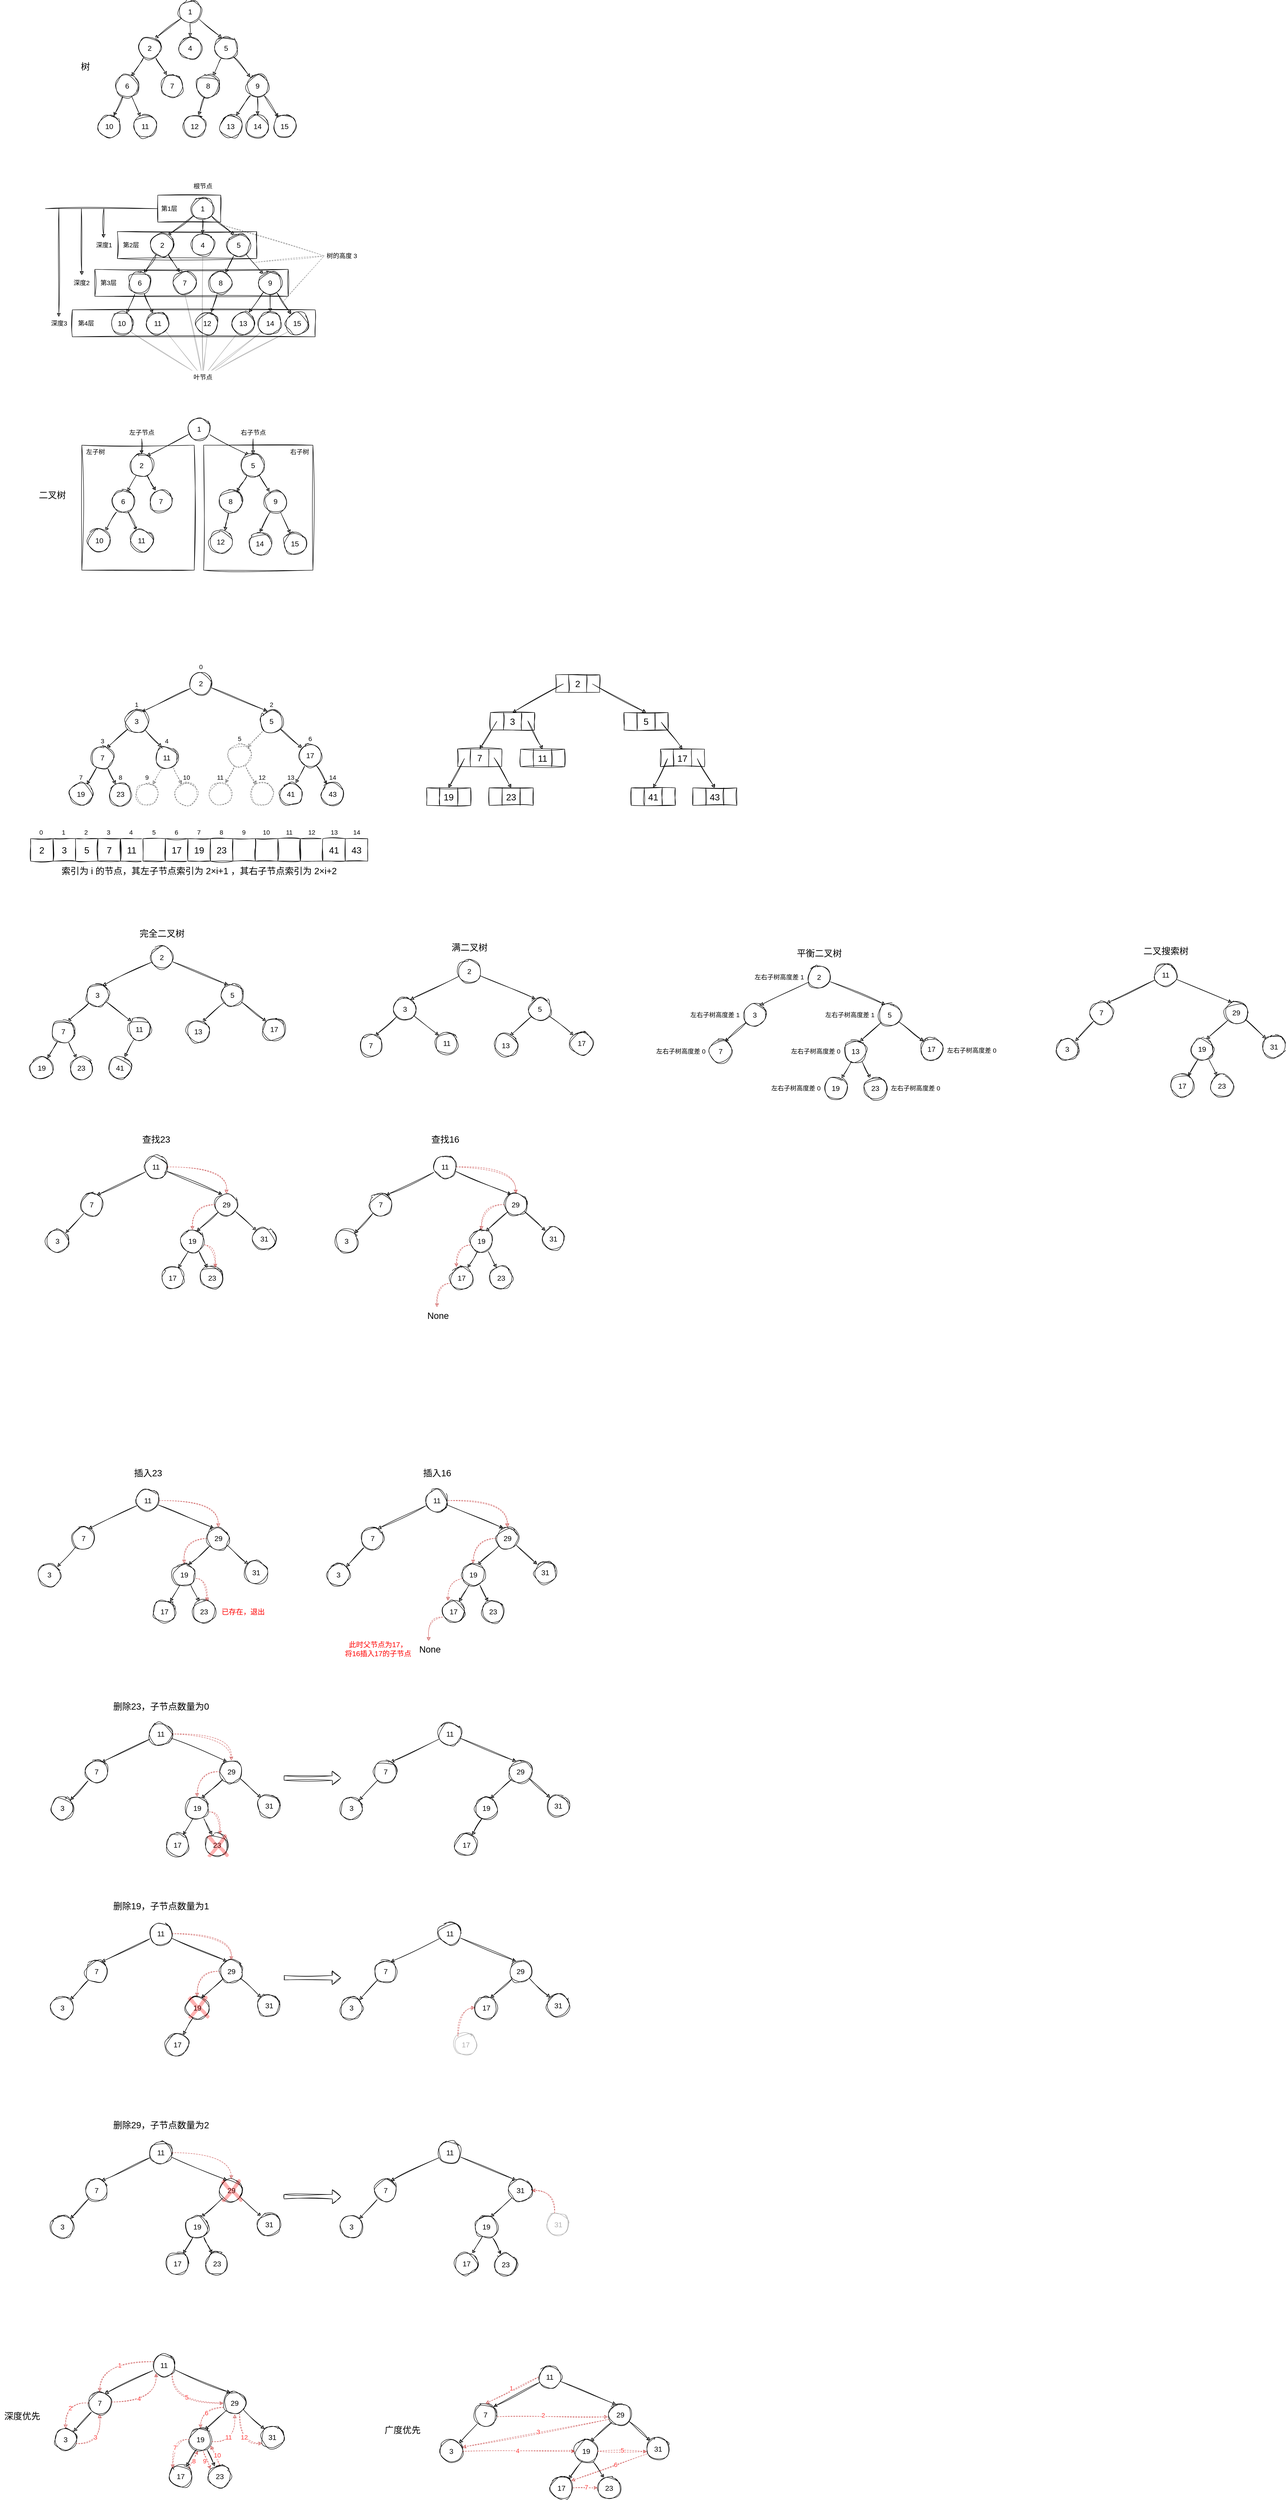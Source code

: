 <mxfile>
    <diagram id="qtx_11w7uXkCz8nPpPGO" name="Page-1">
        <mxGraphModel dx="2933" dy="1928" grid="0" gridSize="10" guides="1" tooltips="1" connect="1" arrows="1" fold="1" page="1" pageScale="1" pageWidth="4681" pageHeight="3300" math="0" shadow="0">
            <root>
                <mxCell id="0"/>
                <mxCell id="1" parent="0"/>
                <mxCell id="658" value="19" style="ellipse;whiteSpace=wrap;html=1;aspect=fixed;fontFamily=Helvetica;fontSize=16;sketch=1;curveFitting=1;jiggle=2;" vertex="1" parent="1">
                    <mxGeometry x="1103.5" y="5036" width="50" height="50" as="geometry"/>
                </mxCell>
                <mxCell id="602" value="29" style="ellipse;whiteSpace=wrap;html=1;aspect=fixed;fontFamily=Helvetica;fontSize=16;sketch=1;curveFitting=1;jiggle=2;" vertex="1" parent="1">
                    <mxGeometry x="536.5" y="4468" width="50" height="50" as="geometry"/>
                </mxCell>
                <mxCell id="621" value="29" style="ellipse;whiteSpace=wrap;html=1;aspect=fixed;fontFamily=Helvetica;fontSize=16;sketch=1;curveFitting=1;jiggle=2;" vertex="1" parent="1">
                    <mxGeometry x="1179.5" y="4468" width="50" height="50" as="geometry"/>
                </mxCell>
                <mxCell id="458" value="3" style="ellipse;whiteSpace=wrap;html=1;aspect=fixed;fontFamily=Helvetica;fontSize=16;sketch=1;curveFitting=1;jiggle=2;" parent="1" vertex="1">
                    <mxGeometry x="2396" y="2417" width="50" height="50" as="geometry"/>
                </mxCell>
                <mxCell id="151" value="" style="rounded=0;whiteSpace=wrap;html=1;sketch=1;hachureGap=4;jiggle=2;curveFitting=1;fontFamily=Helvetica;fontSize=20;fillColor=none;" parent="1" vertex="1">
                    <mxGeometry x="500" y="1099" width="243" height="278" as="geometry"/>
                </mxCell>
                <mxCell id="148" value="" style="rounded=0;whiteSpace=wrap;html=1;sketch=1;hachureGap=4;jiggle=2;curveFitting=1;fontFamily=Helvetica;fontSize=20;fillColor=none;" parent="1" vertex="1">
                    <mxGeometry x="229" y="1099" width="250" height="278" as="geometry"/>
                </mxCell>
                <mxCell id="2" style="edgeStyle=none;html=1;entryX=0.728;entryY=0.076;entryDx=0;entryDy=0;entryPerimeter=0;fontFamily=Helvetica;fontSize=16;sketch=1;curveFitting=1;jiggle=2;" parent="1" source="4" target="7" edge="1">
                    <mxGeometry relative="1" as="geometry"/>
                </mxCell>
                <mxCell id="3" style="edgeStyle=none;html=1;entryX=0.309;entryY=0.043;entryDx=0;entryDy=0;entryPerimeter=0;fontFamily=Helvetica;fontSize=16;sketch=1;curveFitting=1;jiggle=2;" parent="1" source="4" target="10" edge="1">
                    <mxGeometry relative="1" as="geometry"/>
                </mxCell>
                <mxCell id="19" value="" style="edgeStyle=none;hachureGap=4;html=1;fontFamily=Architects Daughter;fontSource=https%3A%2F%2Ffonts.googleapis.com%2Fcss%3Ffamily%3DArchitects%2BDaughter;fontSize=16;sketch=1;curveFitting=1;jiggle=2;" parent="1" source="4" target="18" edge="1">
                    <mxGeometry relative="1" as="geometry"/>
                </mxCell>
                <mxCell id="4" value="1" style="ellipse;whiteSpace=wrap;html=1;aspect=fixed;fontFamily=Helvetica;fontSize=16;sketch=1;curveFitting=1;jiggle=2;" parent="1" vertex="1">
                    <mxGeometry x="445" y="110" width="50" height="50" as="geometry"/>
                </mxCell>
                <mxCell id="5" style="edgeStyle=none;html=1;entryX=0.267;entryY=0.019;entryDx=0;entryDy=0;fontFamily=Helvetica;fontSize=16;entryPerimeter=0;sketch=1;curveFitting=1;jiggle=2;" parent="1" source="7" target="12" edge="1">
                    <mxGeometry relative="1" as="geometry"/>
                </mxCell>
                <mxCell id="6" style="edgeStyle=none;html=1;entryX=0.685;entryY=0.063;entryDx=0;entryDy=0;fontFamily=Helvetica;fontSize=16;entryPerimeter=0;sketch=1;curveFitting=1;jiggle=2;" parent="1" source="7" target="11" edge="1">
                    <mxGeometry relative="1" as="geometry"/>
                </mxCell>
                <mxCell id="7" value="2" style="ellipse;whiteSpace=wrap;html=1;aspect=fixed;fontFamily=Helvetica;fontSize=16;sketch=1;curveFitting=1;jiggle=2;" parent="1" vertex="1">
                    <mxGeometry x="355" y="191" width="50" height="50" as="geometry"/>
                </mxCell>
                <mxCell id="8" style="edgeStyle=none;html=1;fontFamily=Helvetica;fontSize=16;sketch=1;curveFitting=1;jiggle=2;" parent="1" source="10" target="13" edge="1">
                    <mxGeometry relative="1" as="geometry"/>
                </mxCell>
                <mxCell id="9" style="edgeStyle=none;html=1;fontFamily=Helvetica;fontSize=16;sketch=1;curveFitting=1;jiggle=2;" parent="1" source="10" target="14" edge="1">
                    <mxGeometry relative="1" as="geometry">
                        <mxPoint x="565" y="260" as="targetPoint"/>
                    </mxGeometry>
                </mxCell>
                <mxCell id="10" value="5" style="ellipse;whiteSpace=wrap;html=1;aspect=fixed;fontFamily=Helvetica;fontSize=16;sketch=1;curveFitting=1;jiggle=2;" parent="1" vertex="1">
                    <mxGeometry x="525" y="191" width="50" height="50" as="geometry"/>
                </mxCell>
                <mxCell id="20" style="edgeStyle=none;hachureGap=4;html=1;fontFamily=Architects Daughter;fontSource=https%3A%2F%2Ffonts.googleapis.com%2Fcss%3Ffamily%3DArchitects%2BDaughter;fontSize=16;sketch=1;curveFitting=1;jiggle=2;" parent="1" source="11" target="16" edge="1">
                    <mxGeometry relative="1" as="geometry"/>
                </mxCell>
                <mxCell id="21" style="edgeStyle=none;hachureGap=4;html=1;entryX=0.284;entryY=0.058;entryDx=0;entryDy=0;entryPerimeter=0;fontFamily=Architects Daughter;fontSource=https%3A%2F%2Ffonts.googleapis.com%2Fcss%3Ffamily%3DArchitects%2BDaughter;fontSize=16;sketch=1;curveFitting=1;jiggle=2;" parent="1" source="11" target="17" edge="1">
                    <mxGeometry relative="1" as="geometry"/>
                </mxCell>
                <mxCell id="11" value="6" style="ellipse;whiteSpace=wrap;html=1;aspect=fixed;fontFamily=Helvetica;fontSize=16;sketch=1;curveFitting=1;jiggle=2;" parent="1" vertex="1">
                    <mxGeometry x="305" y="275" width="50" height="50" as="geometry"/>
                </mxCell>
                <mxCell id="12" value="7" style="ellipse;whiteSpace=wrap;html=1;aspect=fixed;fontFamily=Helvetica;fontSize=16;sketch=1;curveFitting=1;jiggle=2;" parent="1" vertex="1">
                    <mxGeometry x="405" y="275" width="50" height="50" as="geometry"/>
                </mxCell>
                <mxCell id="23" style="edgeStyle=none;hachureGap=4;html=1;entryX=0.68;entryY=0.007;entryDx=0;entryDy=0;entryPerimeter=0;fontFamily=Architects Daughter;fontSource=https%3A%2F%2Ffonts.googleapis.com%2Fcss%3Ffamily%3DArchitects%2BDaughter;fontSize=16;sketch=1;curveFitting=1;jiggle=2;" parent="1" source="13" target="22" edge="1">
                    <mxGeometry relative="1" as="geometry"/>
                </mxCell>
                <mxCell id="13" value="8" style="ellipse;whiteSpace=wrap;html=1;aspect=fixed;fontFamily=Helvetica;fontSize=16;sketch=1;curveFitting=1;jiggle=2;" parent="1" vertex="1">
                    <mxGeometry x="485" y="275" width="50" height="50" as="geometry"/>
                </mxCell>
                <mxCell id="27" value="" style="edgeStyle=none;hachureGap=4;html=1;fontFamily=Architects Daughter;fontSource=https%3A%2F%2Ffonts.googleapis.com%2Fcss%3Ffamily%3DArchitects%2BDaughter;fontSize=16;sketch=1;curveFitting=1;jiggle=2;" parent="1" source="14" target="26" edge="1">
                    <mxGeometry relative="1" as="geometry"/>
                </mxCell>
                <mxCell id="29" style="edgeStyle=none;hachureGap=4;html=1;entryX=0.5;entryY=0;entryDx=0;entryDy=0;fontFamily=Architects Daughter;fontSource=https%3A%2F%2Ffonts.googleapis.com%2Fcss%3Ffamily%3DArchitects%2BDaughter;fontSize=16;sketch=1;curveFitting=1;jiggle=2;" parent="1" source="14" target="25" edge="1">
                    <mxGeometry relative="1" as="geometry"/>
                </mxCell>
                <mxCell id="30" style="edgeStyle=none;hachureGap=4;html=1;entryX=0.747;entryY=0.02;entryDx=0;entryDy=0;fontFamily=Architects Daughter;fontSource=https%3A%2F%2Ffonts.googleapis.com%2Fcss%3Ffamily%3DArchitects%2BDaughter;fontSize=16;entryPerimeter=0;sketch=1;curveFitting=1;jiggle=2;" parent="1" source="14" target="24" edge="1">
                    <mxGeometry relative="1" as="geometry"/>
                </mxCell>
                <mxCell id="14" value="9" style="ellipse;whiteSpace=wrap;html=1;aspect=fixed;fontFamily=Helvetica;fontSize=16;sketch=1;curveFitting=1;jiggle=2;" parent="1" vertex="1">
                    <mxGeometry x="595" y="275" width="50" height="50" as="geometry"/>
                </mxCell>
                <mxCell id="16" value="10" style="ellipse;whiteSpace=wrap;html=1;aspect=fixed;fontFamily=Helvetica;fontSize=16;sketch=1;curveFitting=1;jiggle=2;" parent="1" vertex="1">
                    <mxGeometry x="265" y="365" width="50" height="50" as="geometry"/>
                </mxCell>
                <mxCell id="17" value="11" style="ellipse;whiteSpace=wrap;html=1;aspect=fixed;fontFamily=Helvetica;fontSize=16;sketch=1;curveFitting=1;jiggle=2;" parent="1" vertex="1">
                    <mxGeometry x="345" y="365" width="50" height="50" as="geometry"/>
                </mxCell>
                <mxCell id="18" value="4" style="ellipse;whiteSpace=wrap;html=1;aspect=fixed;fontFamily=Helvetica;fontSize=16;sketch=1;curveFitting=1;jiggle=2;" parent="1" vertex="1">
                    <mxGeometry x="445" y="191" width="50" height="50" as="geometry"/>
                </mxCell>
                <mxCell id="22" value="12" style="ellipse;whiteSpace=wrap;html=1;aspect=fixed;fontFamily=Helvetica;fontSize=16;sketch=1;curveFitting=1;jiggle=2;" parent="1" vertex="1">
                    <mxGeometry x="455" y="365" width="50" height="50" as="geometry"/>
                </mxCell>
                <mxCell id="24" value="13" style="ellipse;whiteSpace=wrap;html=1;aspect=fixed;fontFamily=Helvetica;fontSize=16;sketch=1;curveFitting=1;jiggle=2;" parent="1" vertex="1">
                    <mxGeometry x="535" y="365" width="50" height="50" as="geometry"/>
                </mxCell>
                <mxCell id="25" value="14" style="ellipse;whiteSpace=wrap;html=1;aspect=fixed;fontFamily=Helvetica;fontSize=16;sketch=1;curveFitting=1;jiggle=2;" parent="1" vertex="1">
                    <mxGeometry x="595" y="365" width="50" height="50" as="geometry"/>
                </mxCell>
                <mxCell id="26" value="15" style="ellipse;whiteSpace=wrap;html=1;aspect=fixed;fontFamily=Helvetica;fontSize=16;sketch=1;curveFitting=1;jiggle=2;" parent="1" vertex="1">
                    <mxGeometry x="655" y="365" width="50" height="50" as="geometry"/>
                </mxCell>
                <mxCell id="60" value="" style="rounded=0;whiteSpace=wrap;html=1;sketch=1;hachureGap=4;jiggle=2;curveFitting=1;fontFamily=Helvetica;fontSize=14;fillColor=none;" parent="1" vertex="1">
                    <mxGeometry x="308" y="624" width="310" height="60" as="geometry"/>
                </mxCell>
                <mxCell id="61" value="" style="rounded=0;whiteSpace=wrap;html=1;sketch=1;hachureGap=4;jiggle=2;curveFitting=1;fontFamily=Helvetica;fontSize=14;fillColor=none;" parent="1" vertex="1">
                    <mxGeometry x="398" y="543" width="140" height="60" as="geometry"/>
                </mxCell>
                <mxCell id="62" value="" style="rounded=0;whiteSpace=wrap;html=1;sketch=1;hachureGap=4;jiggle=2;curveFitting=1;fontFamily=Helvetica;fontSize=14;fillColor=none;" parent="1" vertex="1">
                    <mxGeometry x="208" y="798" width="540" height="60" as="geometry"/>
                </mxCell>
                <mxCell id="63" value="" style="rounded=0;whiteSpace=wrap;html=1;sketch=1;hachureGap=4;jiggle=2;curveFitting=1;fontFamily=Helvetica;fontSize=14;fillColor=none;" parent="1" vertex="1">
                    <mxGeometry x="258" y="708" width="430" height="60" as="geometry"/>
                </mxCell>
                <mxCell id="64" style="edgeStyle=none;html=1;entryX=0.728;entryY=0.076;entryDx=0;entryDy=0;entryPerimeter=0;fontFamily=Helvetica;fontSize=16;sketch=1;curveFitting=1;jiggle=2;" parent="1" source="67" target="70" edge="1">
                    <mxGeometry relative="1" as="geometry"/>
                </mxCell>
                <mxCell id="65" style="edgeStyle=none;html=1;entryX=0.309;entryY=0.043;entryDx=0;entryDy=0;entryPerimeter=0;fontFamily=Helvetica;fontSize=16;sketch=1;curveFitting=1;jiggle=2;" parent="1" source="67" target="73" edge="1">
                    <mxGeometry relative="1" as="geometry"/>
                </mxCell>
                <mxCell id="66" value="" style="edgeStyle=none;hachureGap=4;html=1;fontFamily=Architects Daughter;fontSource=https%3A%2F%2Ffonts.googleapis.com%2Fcss%3Ffamily%3DArchitects%2BDaughter;fontSize=16;sketch=1;curveFitting=1;jiggle=2;" parent="1" source="67" target="86" edge="1">
                    <mxGeometry relative="1" as="geometry"/>
                </mxCell>
                <mxCell id="67" value="1" style="ellipse;whiteSpace=wrap;html=1;aspect=fixed;fontFamily=Helvetica;fontSize=16;sketch=1;curveFitting=1;jiggle=2;" parent="1" vertex="1">
                    <mxGeometry x="473" y="548" width="50" height="50" as="geometry"/>
                </mxCell>
                <mxCell id="68" style="edgeStyle=none;html=1;entryX=0.267;entryY=0.019;entryDx=0;entryDy=0;fontFamily=Helvetica;fontSize=16;entryPerimeter=0;sketch=1;curveFitting=1;jiggle=2;" parent="1" source="70" target="77" edge="1">
                    <mxGeometry relative="1" as="geometry"/>
                </mxCell>
                <mxCell id="69" style="edgeStyle=none;html=1;entryX=0.685;entryY=0.063;entryDx=0;entryDy=0;fontFamily=Helvetica;fontSize=16;entryPerimeter=0;sketch=1;curveFitting=1;jiggle=2;" parent="1" source="70" target="76" edge="1">
                    <mxGeometry relative="1" as="geometry"/>
                </mxCell>
                <mxCell id="70" value="2" style="ellipse;whiteSpace=wrap;html=1;aspect=fixed;fontFamily=Helvetica;fontSize=16;sketch=1;curveFitting=1;jiggle=2;" parent="1" vertex="1">
                    <mxGeometry x="383" y="629" width="50" height="50" as="geometry"/>
                </mxCell>
                <mxCell id="71" style="edgeStyle=none;html=1;fontFamily=Helvetica;fontSize=16;sketch=1;curveFitting=1;jiggle=2;" parent="1" source="73" target="79" edge="1">
                    <mxGeometry relative="1" as="geometry"/>
                </mxCell>
                <mxCell id="72" style="edgeStyle=none;html=1;fontFamily=Helvetica;fontSize=16;sketch=1;curveFitting=1;jiggle=2;" parent="1" source="73" target="83" edge="1">
                    <mxGeometry relative="1" as="geometry">
                        <mxPoint x="593" y="698" as="targetPoint"/>
                    </mxGeometry>
                </mxCell>
                <mxCell id="73" value="5" style="ellipse;whiteSpace=wrap;html=1;aspect=fixed;fontFamily=Helvetica;fontSize=16;sketch=1;curveFitting=1;jiggle=2;" parent="1" vertex="1">
                    <mxGeometry x="553" y="629" width="50" height="50" as="geometry"/>
                </mxCell>
                <mxCell id="74" style="edgeStyle=none;hachureGap=4;html=1;fontFamily=Architects Daughter;fontSource=https%3A%2F%2Ffonts.googleapis.com%2Fcss%3Ffamily%3DArchitects%2BDaughter;fontSize=16;sketch=1;curveFitting=1;jiggle=2;" parent="1" source="76" target="84" edge="1">
                    <mxGeometry relative="1" as="geometry"/>
                </mxCell>
                <mxCell id="75" style="edgeStyle=none;hachureGap=4;html=1;entryX=0.284;entryY=0.058;entryDx=0;entryDy=0;entryPerimeter=0;fontFamily=Architects Daughter;fontSource=https%3A%2F%2Ffonts.googleapis.com%2Fcss%3Ffamily%3DArchitects%2BDaughter;fontSize=16;sketch=1;curveFitting=1;jiggle=2;" parent="1" source="76" target="85" edge="1">
                    <mxGeometry relative="1" as="geometry"/>
                </mxCell>
                <mxCell id="76" value="6" style="ellipse;whiteSpace=wrap;html=1;aspect=fixed;fontFamily=Helvetica;fontSize=16;sketch=1;curveFitting=1;jiggle=2;" parent="1" vertex="1">
                    <mxGeometry x="333" y="713" width="50" height="50" as="geometry"/>
                </mxCell>
                <mxCell id="77" value="7" style="ellipse;whiteSpace=wrap;html=1;aspect=fixed;fontFamily=Helvetica;fontSize=16;sketch=1;curveFitting=1;jiggle=2;" parent="1" vertex="1">
                    <mxGeometry x="433" y="713" width="50" height="50" as="geometry"/>
                </mxCell>
                <mxCell id="78" style="edgeStyle=none;hachureGap=4;html=1;entryX=0.68;entryY=0.007;entryDx=0;entryDy=0;entryPerimeter=0;fontFamily=Architects Daughter;fontSource=https%3A%2F%2Ffonts.googleapis.com%2Fcss%3Ffamily%3DArchitects%2BDaughter;fontSize=16;sketch=1;curveFitting=1;jiggle=2;" parent="1" source="79" target="87" edge="1">
                    <mxGeometry relative="1" as="geometry"/>
                </mxCell>
                <mxCell id="79" value="8" style="ellipse;whiteSpace=wrap;html=1;aspect=fixed;fontFamily=Helvetica;fontSize=16;sketch=1;curveFitting=1;jiggle=2;" parent="1" vertex="1">
                    <mxGeometry x="513" y="713" width="50" height="50" as="geometry"/>
                </mxCell>
                <mxCell id="80" value="" style="edgeStyle=none;hachureGap=4;html=1;fontFamily=Architects Daughter;fontSource=https%3A%2F%2Ffonts.googleapis.com%2Fcss%3Ffamily%3DArchitects%2BDaughter;fontSize=16;sketch=1;curveFitting=1;jiggle=2;" parent="1" source="83" target="90" edge="1">
                    <mxGeometry relative="1" as="geometry"/>
                </mxCell>
                <mxCell id="81" style="edgeStyle=none;hachureGap=4;html=1;entryX=0.5;entryY=0;entryDx=0;entryDy=0;fontFamily=Architects Daughter;fontSource=https%3A%2F%2Ffonts.googleapis.com%2Fcss%3Ffamily%3DArchitects%2BDaughter;fontSize=16;sketch=1;curveFitting=1;jiggle=2;" parent="1" source="83" target="89" edge="1">
                    <mxGeometry relative="1" as="geometry"/>
                </mxCell>
                <mxCell id="82" style="edgeStyle=none;hachureGap=4;html=1;entryX=0.747;entryY=0.02;entryDx=0;entryDy=0;fontFamily=Architects Daughter;fontSource=https%3A%2F%2Ffonts.googleapis.com%2Fcss%3Ffamily%3DArchitects%2BDaughter;fontSize=16;entryPerimeter=0;sketch=1;curveFitting=1;jiggle=2;" parent="1" source="83" target="88" edge="1">
                    <mxGeometry relative="1" as="geometry"/>
                </mxCell>
                <mxCell id="83" value="9" style="ellipse;whiteSpace=wrap;html=1;aspect=fixed;fontFamily=Helvetica;fontSize=16;sketch=1;curveFitting=1;jiggle=2;" parent="1" vertex="1">
                    <mxGeometry x="623" y="713" width="50" height="50" as="geometry"/>
                </mxCell>
                <mxCell id="84" value="10" style="ellipse;whiteSpace=wrap;html=1;aspect=fixed;fontFamily=Helvetica;fontSize=16;sketch=1;curveFitting=1;jiggle=2;" parent="1" vertex="1">
                    <mxGeometry x="293" y="803" width="50" height="50" as="geometry"/>
                </mxCell>
                <mxCell id="85" value="11" style="ellipse;whiteSpace=wrap;html=1;aspect=fixed;fontFamily=Helvetica;fontSize=16;sketch=1;curveFitting=1;jiggle=2;" parent="1" vertex="1">
                    <mxGeometry x="373" y="803" width="50" height="50" as="geometry"/>
                </mxCell>
                <mxCell id="86" value="4" style="ellipse;whiteSpace=wrap;html=1;aspect=fixed;fontFamily=Helvetica;fontSize=16;sketch=1;curveFitting=1;jiggle=2;" parent="1" vertex="1">
                    <mxGeometry x="473" y="629" width="50" height="50" as="geometry"/>
                </mxCell>
                <mxCell id="87" value="12" style="ellipse;whiteSpace=wrap;html=1;aspect=fixed;fontFamily=Helvetica;fontSize=16;sketch=1;curveFitting=1;jiggle=2;" parent="1" vertex="1">
                    <mxGeometry x="483" y="803" width="50" height="50" as="geometry"/>
                </mxCell>
                <mxCell id="88" value="13" style="ellipse;whiteSpace=wrap;html=1;aspect=fixed;fontFamily=Helvetica;fontSize=16;sketch=1;curveFitting=1;jiggle=2;" parent="1" vertex="1">
                    <mxGeometry x="563" y="803" width="50" height="50" as="geometry"/>
                </mxCell>
                <mxCell id="89" value="14" style="ellipse;whiteSpace=wrap;html=1;aspect=fixed;fontFamily=Helvetica;fontSize=16;sketch=1;curveFitting=1;jiggle=2;" parent="1" vertex="1">
                    <mxGeometry x="623" y="803" width="50" height="50" as="geometry"/>
                </mxCell>
                <mxCell id="90" value="15" style="ellipse;whiteSpace=wrap;html=1;aspect=fixed;fontFamily=Helvetica;fontSize=16;sketch=1;curveFitting=1;jiggle=2;" parent="1" vertex="1">
                    <mxGeometry x="683" y="803" width="50" height="50" as="geometry"/>
                </mxCell>
                <mxCell id="91" value="根节点" style="text;html=1;align=center;verticalAlign=middle;resizable=0;points=[];autosize=1;strokeColor=none;fillColor=none;fontSize=14;fontFamily=Helvetica;sketch=1;hachureGap=4;jiggle=2;curveFitting=1;" parent="1" vertex="1">
                    <mxGeometry x="463" y="508" width="70" height="30" as="geometry"/>
                </mxCell>
                <mxCell id="92" style="edgeStyle=none;sketch=1;hachureGap=4;jiggle=2;curveFitting=1;html=1;entryX=1;entryY=1;entryDx=0;entryDy=0;fontFamily=Helvetica;fontSize=14;opacity=30;endArrow=none;endFill=0;" parent="1" source="100" target="84" edge="1">
                    <mxGeometry relative="1" as="geometry"/>
                </mxCell>
                <mxCell id="93" style="edgeStyle=none;sketch=1;hachureGap=4;jiggle=2;curveFitting=1;html=1;entryX=1;entryY=1;entryDx=0;entryDy=0;fontFamily=Helvetica;fontSize=14;opacity=30;endArrow=none;endFill=0;" parent="1" source="100" target="85" edge="1">
                    <mxGeometry relative="1" as="geometry"/>
                </mxCell>
                <mxCell id="94" style="edgeStyle=none;sketch=1;hachureGap=4;jiggle=2;curveFitting=1;html=1;entryX=0.5;entryY=1;entryDx=0;entryDy=0;fontFamily=Helvetica;fontSize=14;opacity=30;endArrow=none;endFill=0;" parent="1" source="100" target="77" edge="1">
                    <mxGeometry relative="1" as="geometry"/>
                </mxCell>
                <mxCell id="95" style="edgeStyle=none;sketch=1;hachureGap=4;jiggle=2;curveFitting=1;html=1;entryX=0.5;entryY=1;entryDx=0;entryDy=0;fontFamily=Helvetica;fontSize=14;opacity=30;endArrow=none;endFill=0;" parent="1" source="100" target="86" edge="1">
                    <mxGeometry relative="1" as="geometry"/>
                </mxCell>
                <mxCell id="96" style="edgeStyle=none;sketch=1;hachureGap=4;jiggle=2;curveFitting=1;html=1;entryX=0.5;entryY=1;entryDx=0;entryDy=0;fontFamily=Helvetica;fontSize=14;opacity=30;endArrow=none;endFill=0;" parent="1" source="100" target="87" edge="1">
                    <mxGeometry relative="1" as="geometry"/>
                </mxCell>
                <mxCell id="97" style="edgeStyle=none;sketch=1;hachureGap=4;jiggle=2;curveFitting=1;html=1;entryX=0.2;entryY=1;entryDx=0;entryDy=0;entryPerimeter=0;fontFamily=Helvetica;fontSize=14;opacity=30;endArrow=none;endFill=0;" parent="1" source="100" target="88" edge="1">
                    <mxGeometry relative="1" as="geometry"/>
                </mxCell>
                <mxCell id="98" style="edgeStyle=none;sketch=1;hachureGap=4;jiggle=2;curveFitting=1;html=1;entryX=0;entryY=1;entryDx=0;entryDy=0;fontFamily=Helvetica;fontSize=14;opacity=30;endArrow=none;endFill=0;" parent="1" source="100" target="89" edge="1">
                    <mxGeometry relative="1" as="geometry"/>
                </mxCell>
                <mxCell id="99" style="edgeStyle=none;sketch=1;hachureGap=4;jiggle=2;curveFitting=1;html=1;entryX=0;entryY=1;entryDx=0;entryDy=0;fontFamily=Helvetica;fontSize=14;opacity=30;endArrow=none;endFill=0;" parent="1" source="100" target="90" edge="1">
                    <mxGeometry relative="1" as="geometry"/>
                </mxCell>
                <mxCell id="100" value="叶节点" style="text;html=1;align=center;verticalAlign=middle;resizable=0;points=[];autosize=1;strokeColor=none;fillColor=none;fontSize=14;fontFamily=Helvetica;sketch=1;hachureGap=4;jiggle=2;curveFitting=1;" parent="1" vertex="1">
                    <mxGeometry x="463" y="933" width="70" height="30" as="geometry"/>
                </mxCell>
                <mxCell id="101" value="第1层" style="text;html=1;align=center;verticalAlign=middle;resizable=0;points=[];autosize=1;strokeColor=none;fillColor=none;fontSize=14;fontFamily=Helvetica;sketch=1;hachureGap=4;jiggle=2;curveFitting=1;" parent="1" vertex="1">
                    <mxGeometry x="393" y="558" width="60" height="30" as="geometry"/>
                </mxCell>
                <mxCell id="102" value="第2层" style="text;html=1;align=center;verticalAlign=middle;resizable=0;points=[];autosize=1;strokeColor=none;fillColor=none;fontSize=14;fontFamily=Helvetica;sketch=1;hachureGap=4;jiggle=2;curveFitting=1;" parent="1" vertex="1">
                    <mxGeometry x="308" y="639" width="60" height="30" as="geometry"/>
                </mxCell>
                <mxCell id="103" value="第3层" style="text;html=1;align=center;verticalAlign=middle;resizable=0;points=[];autosize=1;strokeColor=none;fillColor=none;fontSize=14;fontFamily=Helvetica;sketch=1;hachureGap=4;jiggle=2;curveFitting=1;" parent="1" vertex="1">
                    <mxGeometry x="258" y="723" width="60" height="30" as="geometry"/>
                </mxCell>
                <mxCell id="104" value="第4层" style="text;html=1;align=center;verticalAlign=middle;resizable=0;points=[];autosize=1;strokeColor=none;fillColor=none;fontSize=14;fontFamily=Helvetica;sketch=1;hachureGap=4;jiggle=2;curveFitting=1;" parent="1" vertex="1">
                    <mxGeometry x="208" y="813" width="60" height="30" as="geometry"/>
                </mxCell>
                <mxCell id="105" value="" style="endArrow=none;html=1;sketch=1;hachureGap=4;jiggle=2;curveFitting=1;fontFamily=Helvetica;fontSize=14;entryX=0;entryY=0.5;entryDx=0;entryDy=0;" parent="1" target="61" edge="1">
                    <mxGeometry width="50" height="50" relative="1" as="geometry">
                        <mxPoint x="148" y="573" as="sourcePoint"/>
                        <mxPoint x="368" y="580.5" as="targetPoint"/>
                    </mxGeometry>
                </mxCell>
                <mxCell id="106" value="" style="endArrow=classic;html=1;sketch=1;hachureGap=4;jiggle=2;curveFitting=1;fontFamily=Helvetica;fontSize=14;entryX=0.492;entryY=-0.033;entryDx=0;entryDy=0;entryPerimeter=0;" parent="1" target="109" edge="1">
                    <mxGeometry width="50" height="50" relative="1" as="geometry">
                        <mxPoint x="278" y="573" as="sourcePoint"/>
                        <mxPoint x="647.52" y="648" as="targetPoint"/>
                    </mxGeometry>
                </mxCell>
                <mxCell id="107" value="" style="endArrow=classic;html=1;sketch=1;hachureGap=4;jiggle=2;curveFitting=1;fontFamily=Helvetica;fontSize=14;entryX=0.513;entryY=-0.078;entryDx=0;entryDy=0;entryPerimeter=0;" parent="1" target="110" edge="1">
                    <mxGeometry width="50" height="50" relative="1" as="geometry">
                        <mxPoint x="228" y="573" as="sourcePoint"/>
                        <mxPoint x="718" y="728" as="targetPoint"/>
                    </mxGeometry>
                </mxCell>
                <mxCell id="108" value="" style="endArrow=classic;html=1;sketch=1;hachureGap=4;jiggle=2;curveFitting=1;fontFamily=Helvetica;fontSize=14;entryX=0.498;entryY=0.021;entryDx=0;entryDy=0;entryPerimeter=0;" parent="1" target="111" edge="1">
                    <mxGeometry width="50" height="50" relative="1" as="geometry">
                        <mxPoint x="178" y="572" as="sourcePoint"/>
                        <mxPoint x="778" y="828" as="targetPoint"/>
                    </mxGeometry>
                </mxCell>
                <mxCell id="109" value="深度1" style="text;html=1;align=center;verticalAlign=middle;resizable=0;points=[];autosize=1;strokeColor=none;fillColor=none;fontSize=14;fontFamily=Helvetica;sketch=1;hachureGap=4;jiggle=2;curveFitting=1;" parent="1" vertex="1">
                    <mxGeometry x="248" y="639" width="60" height="30" as="geometry"/>
                </mxCell>
                <mxCell id="110" value="深度2" style="text;html=1;align=center;verticalAlign=middle;resizable=0;points=[];autosize=1;strokeColor=none;fillColor=none;fontSize=14;fontFamily=Helvetica;sketch=1;hachureGap=4;jiggle=2;curveFitting=1;" parent="1" vertex="1">
                    <mxGeometry x="198" y="723" width="60" height="30" as="geometry"/>
                </mxCell>
                <mxCell id="111" value="深度3" style="text;html=1;align=center;verticalAlign=middle;resizable=0;points=[];autosize=1;strokeColor=none;fillColor=none;fontSize=14;fontFamily=Helvetica;sketch=1;hachureGap=4;jiggle=2;curveFitting=1;" parent="1" vertex="1">
                    <mxGeometry x="148" y="813" width="60" height="30" as="geometry"/>
                </mxCell>
                <mxCell id="112" value="" style="endArrow=none;html=1;sketch=1;hachureGap=4;jiggle=2;curveFitting=1;fontFamily=Helvetica;fontSize=14;dashed=1;opacity=40;" parent="1" edge="1">
                    <mxGeometry width="50" height="50" relative="1" as="geometry">
                        <mxPoint x="676" y="781" as="sourcePoint"/>
                        <mxPoint x="768" y="678" as="targetPoint"/>
                    </mxGeometry>
                </mxCell>
                <mxCell id="113" value="" style="endArrow=none;html=1;sketch=1;hachureGap=4;jiggle=2;curveFitting=1;fontFamily=Helvetica;fontSize=14;dashed=1;opacity=40;" parent="1" edge="1">
                    <mxGeometry width="50" height="50" relative="1" as="geometry">
                        <mxPoint x="610" y="693" as="sourcePoint"/>
                        <mxPoint x="768" y="678" as="targetPoint"/>
                    </mxGeometry>
                </mxCell>
                <mxCell id="114" value="" style="endArrow=none;html=1;sketch=1;hachureGap=4;jiggle=2;curveFitting=1;fontFamily=Helvetica;fontSize=14;dashed=1;opacity=40;" parent="1" edge="1">
                    <mxGeometry width="50" height="50" relative="1" as="geometry">
                        <mxPoint x="539" y="609" as="sourcePoint"/>
                        <mxPoint x="768" y="678" as="targetPoint"/>
                    </mxGeometry>
                </mxCell>
                <mxCell id="115" value="树的高度 3" style="text;html=1;align=center;verticalAlign=middle;resizable=0;points=[];autosize=1;strokeColor=none;fillColor=none;fontSize=14;fontFamily=Helvetica;sketch=1;hachureGap=4;jiggle=2;curveFitting=1;" parent="1" vertex="1">
                    <mxGeometry x="762" y="663" width="90" height="30" as="geometry"/>
                </mxCell>
                <mxCell id="116" value="树" style="text;html=1;strokeColor=none;fillColor=none;align=center;verticalAlign=middle;whiteSpace=wrap;rounded=0;sketch=1;hachureGap=4;jiggle=2;curveFitting=1;fontFamily=Helvetica;fontSize=20;" parent="1" vertex="1">
                    <mxGeometry x="207" y="241" width="60" height="30" as="geometry"/>
                </mxCell>
                <mxCell id="117" style="edgeStyle=none;html=1;entryX=0.728;entryY=0.076;entryDx=0;entryDy=0;entryPerimeter=0;fontFamily=Helvetica;fontSize=16;sketch=1;curveFitting=1;jiggle=2;" parent="1" source="120" target="123" edge="1">
                    <mxGeometry relative="1" as="geometry"/>
                </mxCell>
                <mxCell id="118" style="edgeStyle=none;html=1;entryX=0.309;entryY=0.043;entryDx=0;entryDy=0;entryPerimeter=0;fontFamily=Helvetica;fontSize=16;sketch=1;curveFitting=1;jiggle=2;" parent="1" source="120" target="126" edge="1">
                    <mxGeometry relative="1" as="geometry"/>
                </mxCell>
                <mxCell id="120" value="1" style="ellipse;whiteSpace=wrap;html=1;aspect=fixed;fontFamily=Helvetica;fontSize=16;sketch=1;curveFitting=1;jiggle=2;" parent="1" vertex="1">
                    <mxGeometry x="465" y="1038" width="50" height="50" as="geometry"/>
                </mxCell>
                <mxCell id="121" style="edgeStyle=none;html=1;entryX=0.267;entryY=0.019;entryDx=0;entryDy=0;fontFamily=Helvetica;fontSize=16;entryPerimeter=0;sketch=1;curveFitting=1;jiggle=2;" parent="1" source="123" target="130" edge="1">
                    <mxGeometry relative="1" as="geometry"/>
                </mxCell>
                <mxCell id="122" style="edgeStyle=none;html=1;entryX=0.685;entryY=0.063;entryDx=0;entryDy=0;fontFamily=Helvetica;fontSize=16;entryPerimeter=0;sketch=1;curveFitting=1;jiggle=2;" parent="1" source="123" target="129" edge="1">
                    <mxGeometry relative="1" as="geometry"/>
                </mxCell>
                <mxCell id="123" value="2" style="ellipse;whiteSpace=wrap;html=1;aspect=fixed;fontFamily=Helvetica;fontSize=16;sketch=1;curveFitting=1;jiggle=2;" parent="1" vertex="1">
                    <mxGeometry x="337" y="1119" width="50" height="50" as="geometry"/>
                </mxCell>
                <mxCell id="124" style="edgeStyle=none;html=1;fontFamily=Helvetica;fontSize=16;sketch=1;curveFitting=1;jiggle=2;" parent="1" source="126" target="132" edge="1">
                    <mxGeometry relative="1" as="geometry"/>
                </mxCell>
                <mxCell id="125" style="edgeStyle=none;html=1;fontFamily=Helvetica;fontSize=16;sketch=1;curveFitting=1;jiggle=2;" parent="1" source="126" target="136" edge="1">
                    <mxGeometry relative="1" as="geometry">
                        <mxPoint x="625" y="1188" as="targetPoint"/>
                    </mxGeometry>
                </mxCell>
                <mxCell id="126" value="5" style="ellipse;whiteSpace=wrap;html=1;aspect=fixed;fontFamily=Helvetica;fontSize=16;sketch=1;curveFitting=1;jiggle=2;" parent="1" vertex="1">
                    <mxGeometry x="585" y="1119" width="50" height="50" as="geometry"/>
                </mxCell>
                <mxCell id="127" style="edgeStyle=none;hachureGap=4;html=1;fontFamily=Architects Daughter;fontSource=https%3A%2F%2Ffonts.googleapis.com%2Fcss%3Ffamily%3DArchitects%2BDaughter;fontSize=16;sketch=1;curveFitting=1;jiggle=2;" parent="1" source="129" target="137" edge="1">
                    <mxGeometry relative="1" as="geometry"/>
                </mxCell>
                <mxCell id="128" style="edgeStyle=none;hachureGap=4;html=1;entryX=0.284;entryY=0.058;entryDx=0;entryDy=0;entryPerimeter=0;fontFamily=Architects Daughter;fontSource=https%3A%2F%2Ffonts.googleapis.com%2Fcss%3Ffamily%3DArchitects%2BDaughter;fontSize=16;sketch=1;curveFitting=1;jiggle=2;" parent="1" source="129" target="138" edge="1">
                    <mxGeometry relative="1" as="geometry"/>
                </mxCell>
                <mxCell id="129" value="6" style="ellipse;whiteSpace=wrap;html=1;aspect=fixed;fontFamily=Helvetica;fontSize=16;sketch=1;curveFitting=1;jiggle=2;" parent="1" vertex="1">
                    <mxGeometry x="296" y="1199" width="50" height="50" as="geometry"/>
                </mxCell>
                <mxCell id="130" value="7" style="ellipse;whiteSpace=wrap;html=1;aspect=fixed;fontFamily=Helvetica;fontSize=16;sketch=1;curveFitting=1;jiggle=2;" parent="1" vertex="1">
                    <mxGeometry x="380" y="1199" width="50" height="50" as="geometry"/>
                </mxCell>
                <mxCell id="131" style="edgeStyle=none;hachureGap=4;html=1;entryX=0.68;entryY=0.007;entryDx=0;entryDy=0;entryPerimeter=0;fontFamily=Architects Daughter;fontSource=https%3A%2F%2Ffonts.googleapis.com%2Fcss%3Ffamily%3DArchitects%2BDaughter;fontSize=16;sketch=1;curveFitting=1;jiggle=2;" parent="1" source="132" target="140" edge="1">
                    <mxGeometry relative="1" as="geometry"/>
                </mxCell>
                <mxCell id="132" value="8" style="ellipse;whiteSpace=wrap;html=1;aspect=fixed;fontFamily=Helvetica;fontSize=16;sketch=1;curveFitting=1;jiggle=2;" parent="1" vertex="1">
                    <mxGeometry x="535" y="1199" width="50" height="50" as="geometry"/>
                </mxCell>
                <mxCell id="133" value="" style="edgeStyle=none;hachureGap=4;html=1;fontFamily=Architects Daughter;fontSource=https%3A%2F%2Ffonts.googleapis.com%2Fcss%3Ffamily%3DArchitects%2BDaughter;fontSize=16;sketch=1;curveFitting=1;jiggle=2;" parent="1" source="136" target="143" edge="1">
                    <mxGeometry relative="1" as="geometry"/>
                </mxCell>
                <mxCell id="134" style="edgeStyle=none;hachureGap=4;html=1;entryX=0.5;entryY=0;entryDx=0;entryDy=0;fontFamily=Architects Daughter;fontSource=https%3A%2F%2Ffonts.googleapis.com%2Fcss%3Ffamily%3DArchitects%2BDaughter;fontSize=16;sketch=1;curveFitting=1;jiggle=2;" parent="1" source="136" target="142" edge="1">
                    <mxGeometry relative="1" as="geometry"/>
                </mxCell>
                <mxCell id="136" value="9" style="ellipse;whiteSpace=wrap;html=1;aspect=fixed;fontFamily=Helvetica;fontSize=16;sketch=1;curveFitting=1;jiggle=2;" parent="1" vertex="1">
                    <mxGeometry x="635" y="1199" width="50" height="50" as="geometry"/>
                </mxCell>
                <mxCell id="137" value="10" style="ellipse;whiteSpace=wrap;html=1;aspect=fixed;fontFamily=Helvetica;fontSize=16;sketch=1;curveFitting=1;jiggle=2;" parent="1" vertex="1">
                    <mxGeometry x="243" y="1286" width="50" height="50" as="geometry"/>
                </mxCell>
                <mxCell id="138" value="11" style="ellipse;whiteSpace=wrap;html=1;aspect=fixed;fontFamily=Helvetica;fontSize=16;sketch=1;curveFitting=1;jiggle=2;" parent="1" vertex="1">
                    <mxGeometry x="337" y="1286" width="50" height="50" as="geometry"/>
                </mxCell>
                <mxCell id="140" value="12" style="ellipse;whiteSpace=wrap;html=1;aspect=fixed;fontFamily=Helvetica;fontSize=16;sketch=1;curveFitting=1;jiggle=2;" parent="1" vertex="1">
                    <mxGeometry x="513" y="1289" width="50" height="50" as="geometry"/>
                </mxCell>
                <mxCell id="142" value="14" style="ellipse;whiteSpace=wrap;html=1;aspect=fixed;fontFamily=Helvetica;fontSize=16;sketch=1;curveFitting=1;jiggle=2;" parent="1" vertex="1">
                    <mxGeometry x="600" y="1293" width="50" height="50" as="geometry"/>
                </mxCell>
                <mxCell id="143" value="15" style="ellipse;whiteSpace=wrap;html=1;aspect=fixed;fontFamily=Helvetica;fontSize=16;sketch=1;curveFitting=1;jiggle=2;" parent="1" vertex="1">
                    <mxGeometry x="678" y="1293" width="50" height="50" as="geometry"/>
                </mxCell>
                <mxCell id="144" value="二叉树" style="text;html=1;strokeColor=none;fillColor=none;align=center;verticalAlign=middle;whiteSpace=wrap;rounded=0;sketch=1;hachureGap=4;jiggle=2;curveFitting=1;fontFamily=Helvetica;fontSize=20;" parent="1" vertex="1">
                    <mxGeometry x="125" y="1194" width="77" height="30" as="geometry"/>
                </mxCell>
                <mxCell id="153" style="edgeStyle=none;sketch=1;hachureGap=4;jiggle=2;curveFitting=1;html=1;entryX=0.5;entryY=0;entryDx=0;entryDy=0;fontFamily=Helvetica;fontSize=20;endArrow=classic;endFill=1;" parent="1" source="146" target="123" edge="1">
                    <mxGeometry relative="1" as="geometry"/>
                </mxCell>
                <mxCell id="146" value="左子节点" style="text;html=1;align=center;verticalAlign=middle;resizable=0;points=[];autosize=1;strokeColor=none;fillColor=none;fontSize=14;fontFamily=Helvetica;sketch=1;hachureGap=4;jiggle=2;curveFitting=1;" parent="1" vertex="1">
                    <mxGeometry x="325" y="1056" width="74" height="29" as="geometry"/>
                </mxCell>
                <mxCell id="154" style="edgeStyle=none;sketch=1;hachureGap=4;jiggle=2;curveFitting=1;html=1;entryX=0.5;entryY=0;entryDx=0;entryDy=0;fontFamily=Helvetica;fontSize=20;endArrow=classic;endFill=1;" parent="1" source="147" target="126" edge="1">
                    <mxGeometry relative="1" as="geometry"/>
                </mxCell>
                <mxCell id="147" value="右子节点" style="text;html=1;align=center;verticalAlign=middle;resizable=0;points=[];autosize=1;strokeColor=none;fillColor=none;fontSize=14;fontFamily=Helvetica;sketch=1;hachureGap=4;jiggle=2;curveFitting=1;" parent="1" vertex="1">
                    <mxGeometry x="573" y="1056" width="74" height="29" as="geometry"/>
                </mxCell>
                <mxCell id="155" value="左子树" style="text;html=1;align=center;verticalAlign=middle;resizable=0;points=[];autosize=1;strokeColor=none;fillColor=none;fontSize=14;fontFamily=Helvetica;sketch=1;hachureGap=4;jiggle=2;curveFitting=1;" parent="1" vertex="1">
                    <mxGeometry x="229" y="1099" width="60" height="29" as="geometry"/>
                </mxCell>
                <mxCell id="156" value="右子树" style="text;html=1;align=center;verticalAlign=middle;resizable=0;points=[];autosize=1;strokeColor=none;fillColor=none;fontSize=14;fontFamily=Helvetica;sketch=1;hachureGap=4;jiggle=2;curveFitting=1;" parent="1" vertex="1">
                    <mxGeometry x="683" y="1099" width="60" height="29" as="geometry"/>
                </mxCell>
                <mxCell id="157" style="edgeStyle=none;html=1;entryX=0.728;entryY=0.076;entryDx=0;entryDy=0;entryPerimeter=0;fontFamily=Helvetica;fontSize=16;sketch=1;curveFitting=1;jiggle=2;" parent="1" source="160" target="163" edge="1">
                    <mxGeometry relative="1" as="geometry"/>
                </mxCell>
                <mxCell id="158" style="edgeStyle=none;html=1;entryX=0.309;entryY=0.043;entryDx=0;entryDy=0;entryPerimeter=0;fontFamily=Helvetica;fontSize=16;sketch=1;curveFitting=1;jiggle=2;" parent="1" source="160" target="166" edge="1">
                    <mxGeometry relative="1" as="geometry"/>
                </mxCell>
                <mxCell id="160" value="2" style="ellipse;whiteSpace=wrap;html=1;aspect=fixed;fontFamily=Helvetica;fontSize=16;sketch=1;curveFitting=1;jiggle=2;" parent="1" vertex="1">
                    <mxGeometry x="469" y="1604" width="50" height="50" as="geometry"/>
                </mxCell>
                <mxCell id="161" style="edgeStyle=none;html=1;entryX=0.267;entryY=0.019;entryDx=0;entryDy=0;fontFamily=Helvetica;fontSize=16;entryPerimeter=0;sketch=1;curveFitting=1;jiggle=2;" parent="1" source="163" target="170" edge="1">
                    <mxGeometry relative="1" as="geometry"/>
                </mxCell>
                <mxCell id="162" style="edgeStyle=none;html=1;entryX=0.685;entryY=0.063;entryDx=0;entryDy=0;fontFamily=Helvetica;fontSize=16;entryPerimeter=0;sketch=1;curveFitting=1;jiggle=2;" parent="1" source="163" target="169" edge="1">
                    <mxGeometry relative="1" as="geometry"/>
                </mxCell>
                <mxCell id="163" value="3" style="ellipse;whiteSpace=wrap;html=1;aspect=fixed;fontFamily=Helvetica;fontSize=16;sketch=1;curveFitting=1;jiggle=2;" parent="1" vertex="1">
                    <mxGeometry x="326" y="1688" width="50" height="50" as="geometry"/>
                </mxCell>
                <mxCell id="165" style="edgeStyle=none;html=1;fontFamily=Helvetica;fontSize=16;sketch=1;curveFitting=1;jiggle=2;" parent="1" source="166" target="176" edge="1">
                    <mxGeometry relative="1" as="geometry">
                        <mxPoint x="589" y="1754" as="targetPoint"/>
                    </mxGeometry>
                </mxCell>
                <mxCell id="198" style="edgeStyle=none;sketch=1;hachureGap=4;jiggle=2;curveFitting=1;html=1;entryX=1;entryY=0;entryDx=0;entryDy=0;dashed=1;fontFamily=Helvetica;fontSize=20;endArrow=classic;endFill=1;opacity=50;" parent="1" source="166" target="195" edge="1">
                    <mxGeometry relative="1" as="geometry"/>
                </mxCell>
                <mxCell id="166" value="5" style="ellipse;whiteSpace=wrap;html=1;aspect=fixed;fontFamily=Helvetica;fontSize=16;sketch=1;curveFitting=1;jiggle=2;" parent="1" vertex="1">
                    <mxGeometry x="626" y="1688" width="50" height="50" as="geometry"/>
                </mxCell>
                <mxCell id="167" style="edgeStyle=none;hachureGap=4;html=1;fontFamily=Architects Daughter;fontSource=https%3A%2F%2Ffonts.googleapis.com%2Fcss%3Ffamily%3DArchitects%2BDaughter;fontSize=16;sketch=1;curveFitting=1;jiggle=2;" parent="1" source="169" target="177" edge="1">
                    <mxGeometry relative="1" as="geometry"/>
                </mxCell>
                <mxCell id="168" style="edgeStyle=none;hachureGap=4;html=1;entryX=0.284;entryY=0.058;entryDx=0;entryDy=0;entryPerimeter=0;fontFamily=Architects Daughter;fontSource=https%3A%2F%2Ffonts.googleapis.com%2Fcss%3Ffamily%3DArchitects%2BDaughter;fontSize=16;sketch=1;curveFitting=1;jiggle=2;" parent="1" source="169" target="178" edge="1">
                    <mxGeometry relative="1" as="geometry"/>
                </mxCell>
                <mxCell id="169" value="7" style="ellipse;whiteSpace=wrap;html=1;aspect=fixed;fontFamily=Helvetica;fontSize=16;sketch=1;curveFitting=1;jiggle=2;" parent="1" vertex="1">
                    <mxGeometry x="250" y="1769" width="50" height="50" as="geometry"/>
                </mxCell>
                <mxCell id="170" value="11" style="ellipse;whiteSpace=wrap;html=1;aspect=fixed;fontFamily=Helvetica;fontSize=16;sketch=1;curveFitting=1;jiggle=2;" parent="1" vertex="1">
                    <mxGeometry x="393" y="1769" width="50" height="50" as="geometry"/>
                </mxCell>
                <mxCell id="173" value="" style="edgeStyle=none;hachureGap=4;html=1;fontFamily=Architects Daughter;fontSource=https%3A%2F%2Ffonts.googleapis.com%2Fcss%3Ffamily%3DArchitects%2BDaughter;fontSize=16;sketch=1;curveFitting=1;jiggle=2;" parent="1" source="176" target="183" edge="1">
                    <mxGeometry relative="1" as="geometry"/>
                </mxCell>
                <mxCell id="174" style="edgeStyle=none;hachureGap=4;html=1;entryX=0.71;entryY=0.01;entryDx=0;entryDy=0;fontFamily=Architects Daughter;fontSource=https%3A%2F%2Ffonts.googleapis.com%2Fcss%3Ffamily%3DArchitects%2BDaughter;fontSize=16;sketch=1;curveFitting=1;jiggle=2;entryPerimeter=0;" parent="1" source="176" target="182" edge="1">
                    <mxGeometry relative="1" as="geometry"/>
                </mxCell>
                <mxCell id="176" value="17" style="ellipse;whiteSpace=wrap;html=1;aspect=fixed;fontFamily=Helvetica;fontSize=16;sketch=1;curveFitting=1;jiggle=2;" parent="1" vertex="1">
                    <mxGeometry x="712" y="1764" width="50" height="50" as="geometry"/>
                </mxCell>
                <mxCell id="177" value="19" style="ellipse;whiteSpace=wrap;html=1;aspect=fixed;fontFamily=Helvetica;fontSize=16;sketch=1;curveFitting=1;jiggle=2;" parent="1" vertex="1">
                    <mxGeometry x="202" y="1850" width="50" height="50" as="geometry"/>
                </mxCell>
                <mxCell id="178" value="23" style="ellipse;whiteSpace=wrap;html=1;aspect=fixed;fontFamily=Helvetica;fontSize=16;sketch=1;curveFitting=1;jiggle=2;" parent="1" vertex="1">
                    <mxGeometry x="290" y="1850" width="50" height="50" as="geometry"/>
                </mxCell>
                <mxCell id="182" value="41" style="ellipse;whiteSpace=wrap;html=1;aspect=fixed;fontFamily=Helvetica;fontSize=16;sketch=1;curveFitting=1;jiggle=2;" parent="1" vertex="1">
                    <mxGeometry x="669" y="1850" width="50" height="50" as="geometry"/>
                </mxCell>
                <mxCell id="183" value="43" style="ellipse;whiteSpace=wrap;html=1;aspect=fixed;fontFamily=Helvetica;fontSize=16;sketch=1;curveFitting=1;jiggle=2;" parent="1" vertex="1">
                    <mxGeometry x="762" y="1850" width="50" height="50" as="geometry"/>
                </mxCell>
                <mxCell id="189" style="edgeStyle=none;hachureGap=4;html=1;fontFamily=Architects Daughter;fontSource=https%3A%2F%2Ffonts.googleapis.com%2Fcss%3Ffamily%3DArchitects%2BDaughter;fontSize=16;sketch=1;curveFitting=1;jiggle=2;dashed=1;opacity=50;" parent="1" target="191" edge="1">
                    <mxGeometry relative="1" as="geometry">
                        <mxPoint x="409.205" y="1815.478" as="sourcePoint"/>
                    </mxGeometry>
                </mxCell>
                <mxCell id="190" style="edgeStyle=none;hachureGap=4;html=1;entryX=0.284;entryY=0.058;entryDx=0;entryDy=0;entryPerimeter=0;fontFamily=Architects Daughter;fontSource=https%3A%2F%2Ffonts.googleapis.com%2Fcss%3Ffamily%3DArchitects%2BDaughter;fontSize=16;sketch=1;curveFitting=1;jiggle=2;dashed=1;opacity=50;" parent="1" target="192" edge="1">
                    <mxGeometry relative="1" as="geometry">
                        <mxPoint x="432.989" y="1816.455" as="sourcePoint"/>
                    </mxGeometry>
                </mxCell>
                <mxCell id="191" value="" style="ellipse;whiteSpace=wrap;html=1;aspect=fixed;fontFamily=Helvetica;fontSize=16;sketch=1;curveFitting=1;jiggle=2;dashed=1;opacity=50;" parent="1" vertex="1">
                    <mxGeometry x="349" y="1850" width="50" height="50" as="geometry"/>
                </mxCell>
                <mxCell id="192" value="" style="ellipse;whiteSpace=wrap;html=1;aspect=fixed;fontFamily=Helvetica;fontSize=16;sketch=1;curveFitting=1;jiggle=2;dashed=1;opacity=50;" parent="1" vertex="1">
                    <mxGeometry x="437" y="1850" width="50" height="50" as="geometry"/>
                </mxCell>
                <mxCell id="193" value="" style="edgeStyle=none;hachureGap=4;html=1;fontFamily=Architects Daughter;fontSource=https%3A%2F%2Ffonts.googleapis.com%2Fcss%3Ffamily%3DArchitects%2BDaughter;fontSize=16;sketch=1;curveFitting=1;jiggle=2;dashed=1;opacity=50;" parent="1" source="195" target="197" edge="1">
                    <mxGeometry relative="1" as="geometry"/>
                </mxCell>
                <mxCell id="194" style="edgeStyle=none;hachureGap=4;html=1;entryX=0.71;entryY=0.01;entryDx=0;entryDy=0;fontFamily=Architects Daughter;fontSource=https%3A%2F%2Ffonts.googleapis.com%2Fcss%3Ffamily%3DArchitects%2BDaughter;fontSize=16;sketch=1;curveFitting=1;jiggle=2;entryPerimeter=0;dashed=1;opacity=50;" parent="1" source="195" target="196" edge="1">
                    <mxGeometry relative="1" as="geometry"/>
                </mxCell>
                <mxCell id="195" value="" style="ellipse;whiteSpace=wrap;html=1;aspect=fixed;fontFamily=Helvetica;fontSize=16;sketch=1;curveFitting=1;jiggle=2;dashed=1;opacity=50;" parent="1" vertex="1">
                    <mxGeometry x="555" y="1764" width="50" height="50" as="geometry"/>
                </mxCell>
                <mxCell id="196" value="" style="ellipse;whiteSpace=wrap;html=1;aspect=fixed;fontFamily=Helvetica;fontSize=16;sketch=1;curveFitting=1;jiggle=2;dashed=1;opacity=50;" parent="1" vertex="1">
                    <mxGeometry x="513" y="1850" width="50" height="50" as="geometry"/>
                </mxCell>
                <mxCell id="197" value="" style="ellipse;whiteSpace=wrap;html=1;aspect=fixed;fontFamily=Helvetica;fontSize=16;sketch=1;curveFitting=1;jiggle=2;dashed=1;opacity=50;" parent="1" vertex="1">
                    <mxGeometry x="605" y="1850" width="50" height="50" as="geometry"/>
                </mxCell>
                <mxCell id="199" value="0" style="text;html=1;strokeColor=none;fillColor=none;align=center;verticalAlign=middle;whiteSpace=wrap;rounded=0;dashed=1;sketch=1;hachureGap=4;jiggle=2;curveFitting=1;fontFamily=Helvetica;fontSize=14;opacity=50;" parent="1" vertex="1">
                    <mxGeometry x="482" y="1580" width="24" height="24" as="geometry"/>
                </mxCell>
                <mxCell id="201" value="2" style="text;html=1;strokeColor=none;fillColor=none;align=center;verticalAlign=middle;whiteSpace=wrap;rounded=0;dashed=1;sketch=1;hachureGap=4;jiggle=2;curveFitting=1;fontFamily=Helvetica;fontSize=14;opacity=50;" parent="1" vertex="1">
                    <mxGeometry x="639" y="1664" width="24" height="24" as="geometry"/>
                </mxCell>
                <mxCell id="202" value="3" style="text;html=1;strokeColor=none;fillColor=none;align=center;verticalAlign=middle;whiteSpace=wrap;rounded=0;dashed=1;sketch=1;hachureGap=4;jiggle=2;curveFitting=1;fontFamily=Helvetica;fontSize=14;opacity=50;" parent="1" vertex="1">
                    <mxGeometry x="263" y="1745" width="24" height="24" as="geometry"/>
                </mxCell>
                <mxCell id="203" value="7" style="text;html=1;strokeColor=none;fillColor=none;align=center;verticalAlign=middle;whiteSpace=wrap;rounded=0;dashed=1;sketch=1;hachureGap=4;jiggle=2;curveFitting=1;fontFamily=Helvetica;fontSize=14;opacity=50;" parent="1" vertex="1">
                    <mxGeometry x="215" y="1826" width="24" height="24" as="geometry"/>
                </mxCell>
                <mxCell id="204" value="11" style="text;html=1;strokeColor=none;fillColor=none;align=center;verticalAlign=middle;whiteSpace=wrap;rounded=0;dashed=1;sketch=1;hachureGap=4;jiggle=2;curveFitting=1;fontFamily=Helvetica;fontSize=14;opacity=50;" parent="1" vertex="1">
                    <mxGeometry x="525" y="1826" width="24" height="24" as="geometry"/>
                </mxCell>
                <mxCell id="205" value="10" style="text;html=1;strokeColor=none;fillColor=none;align=center;verticalAlign=middle;whiteSpace=wrap;rounded=0;dashed=1;sketch=1;hachureGap=4;jiggle=2;curveFitting=1;fontFamily=Helvetica;fontSize=14;opacity=50;" parent="1" vertex="1">
                    <mxGeometry x="450" y="1826" width="24" height="24" as="geometry"/>
                </mxCell>
                <mxCell id="206" value="9" style="text;html=1;strokeColor=none;fillColor=none;align=center;verticalAlign=middle;whiteSpace=wrap;rounded=0;dashed=1;sketch=1;hachureGap=4;jiggle=2;curveFitting=1;fontFamily=Helvetica;fontSize=14;opacity=50;" parent="1" vertex="1">
                    <mxGeometry x="362" y="1826" width="24" height="24" as="geometry"/>
                </mxCell>
                <mxCell id="207" value="&lt;font style=&quot;font-size: 14px;&quot;&gt;8&lt;/font&gt;" style="text;html=1;strokeColor=none;fillColor=none;align=center;verticalAlign=middle;whiteSpace=wrap;rounded=0;dashed=1;sketch=1;hachureGap=4;jiggle=2;curveFitting=1;fontFamily=Helvetica;fontSize=10;opacity=50;" parent="1" vertex="1">
                    <mxGeometry x="303" y="1826" width="24" height="24" as="geometry"/>
                </mxCell>
                <mxCell id="208" value="&lt;font style=&quot;font-size: 14px;&quot;&gt;6&lt;/font&gt;" style="text;html=1;strokeColor=none;fillColor=none;align=center;verticalAlign=middle;whiteSpace=wrap;rounded=0;dashed=1;sketch=1;hachureGap=4;jiggle=2;curveFitting=1;fontFamily=Helvetica;fontSize=10;opacity=50;" parent="1" vertex="1">
                    <mxGeometry x="725" y="1740" width="24" height="24" as="geometry"/>
                </mxCell>
                <mxCell id="209" value="5" style="text;html=1;strokeColor=none;fillColor=none;align=center;verticalAlign=middle;whiteSpace=wrap;rounded=0;dashed=1;sketch=1;hachureGap=4;jiggle=2;curveFitting=1;fontFamily=Helvetica;fontSize=14;opacity=50;" parent="1" vertex="1">
                    <mxGeometry x="568" y="1740" width="24" height="24" as="geometry"/>
                </mxCell>
                <mxCell id="210" value="13" style="text;html=1;strokeColor=none;fillColor=none;align=center;verticalAlign=middle;whiteSpace=wrap;rounded=0;dashed=1;sketch=1;hachureGap=4;jiggle=2;curveFitting=1;fontFamily=Helvetica;fontSize=14;opacity=50;" parent="1" vertex="1">
                    <mxGeometry x="682" y="1826" width="24" height="24" as="geometry"/>
                </mxCell>
                <mxCell id="211" value="14" style="text;html=1;strokeColor=none;fillColor=none;align=center;verticalAlign=middle;whiteSpace=wrap;rounded=0;dashed=1;sketch=1;hachureGap=4;jiggle=2;curveFitting=1;fontFamily=Helvetica;fontSize=14;opacity=50;" parent="1" vertex="1">
                    <mxGeometry x="775" y="1826" width="24" height="24" as="geometry"/>
                </mxCell>
                <mxCell id="212" value="12" style="text;html=1;strokeColor=none;fillColor=none;align=center;verticalAlign=middle;whiteSpace=wrap;rounded=0;dashed=1;sketch=1;hachureGap=4;jiggle=2;curveFitting=1;fontFamily=Helvetica;fontSize=14;opacity=50;" parent="1" vertex="1">
                    <mxGeometry x="618" y="1826" width="24" height="24" as="geometry"/>
                </mxCell>
                <mxCell id="213" value="4" style="text;html=1;strokeColor=none;fillColor=none;align=center;verticalAlign=middle;whiteSpace=wrap;rounded=0;dashed=1;sketch=1;hachureGap=4;jiggle=2;curveFitting=1;fontFamily=Helvetica;fontSize=14;opacity=50;" parent="1" vertex="1">
                    <mxGeometry x="406" y="1745" width="24" height="24" as="geometry"/>
                </mxCell>
                <mxCell id="229" value="2" style="rounded=0;whiteSpace=wrap;html=1;hachureGap=4;fontFamily=Helvetica;fontSize=20;sketch=1;curveFitting=1;jiggle=2;" parent="1" vertex="1">
                    <mxGeometry x="115" y="1974" width="50" height="50" as="geometry"/>
                </mxCell>
                <mxCell id="230" value="3" style="rounded=0;whiteSpace=wrap;html=1;hachureGap=4;fontFamily=Helvetica;fontSize=20;sketch=1;curveFitting=1;jiggle=2;" parent="1" vertex="1">
                    <mxGeometry x="165" y="1974" width="50" height="50" as="geometry"/>
                </mxCell>
                <mxCell id="231" value="5" style="rounded=0;whiteSpace=wrap;html=1;hachureGap=4;fontFamily=Helvetica;fontSize=20;sketch=1;curveFitting=1;jiggle=2;" parent="1" vertex="1">
                    <mxGeometry x="215" y="1974" width="50" height="50" as="geometry"/>
                </mxCell>
                <mxCell id="232" value="7" style="rounded=0;whiteSpace=wrap;html=1;hachureGap=4;fontFamily=Helvetica;fontSize=20;sketch=1;curveFitting=1;jiggle=2;" parent="1" vertex="1">
                    <mxGeometry x="265" y="1974" width="50" height="50" as="geometry"/>
                </mxCell>
                <mxCell id="233" value="11" style="rounded=0;whiteSpace=wrap;html=1;hachureGap=4;fontFamily=Helvetica;fontSize=20;sketch=1;curveFitting=1;jiggle=2;" parent="1" vertex="1">
                    <mxGeometry x="315" y="1974" width="50" height="50" as="geometry"/>
                </mxCell>
                <mxCell id="234" value="0" style="text;html=1;align=center;verticalAlign=middle;resizable=0;points=[];autosize=1;strokeColor=none;fillColor=none;fontSize=14;fontFamily=Helvetica;sketch=1;hachureGap=4;jiggle=2;curveFitting=1;" parent="1" vertex="1">
                    <mxGeometry x="125" y="1945" width="26" height="29" as="geometry"/>
                </mxCell>
                <mxCell id="235" value="1" style="text;html=1;align=center;verticalAlign=middle;resizable=0;points=[];autosize=1;strokeColor=none;fillColor=none;fontSize=14;fontFamily=Helvetica;sketch=1;hachureGap=4;jiggle=2;curveFitting=1;" parent="1" vertex="1">
                    <mxGeometry x="175" y="1945" width="26" height="29" as="geometry"/>
                </mxCell>
                <mxCell id="236" value="2" style="text;html=1;align=center;verticalAlign=middle;resizable=0;points=[];autosize=1;strokeColor=none;fillColor=none;fontSize=14;fontFamily=Helvetica;sketch=1;hachureGap=4;jiggle=2;curveFitting=1;" parent="1" vertex="1">
                    <mxGeometry x="225" y="1945" width="26" height="29" as="geometry"/>
                </mxCell>
                <mxCell id="237" value="3" style="text;html=1;align=center;verticalAlign=middle;resizable=0;points=[];autosize=1;strokeColor=none;fillColor=none;fontSize=14;fontFamily=Helvetica;sketch=1;hachureGap=4;jiggle=2;curveFitting=1;" parent="1" vertex="1">
                    <mxGeometry x="275" y="1945" width="26" height="29" as="geometry"/>
                </mxCell>
                <mxCell id="238" value="4" style="text;html=1;align=center;verticalAlign=middle;resizable=0;points=[];autosize=1;strokeColor=none;fillColor=none;fontSize=14;fontFamily=Helvetica;sketch=1;hachureGap=4;jiggle=2;curveFitting=1;" parent="1" vertex="1">
                    <mxGeometry x="325" y="1945" width="26" height="29" as="geometry"/>
                </mxCell>
                <mxCell id="239" value="" style="rounded=0;whiteSpace=wrap;html=1;hachureGap=4;fontFamily=Helvetica;fontSize=20;sketch=1;curveFitting=1;jiggle=2;" parent="1" vertex="1">
                    <mxGeometry x="365" y="1974" width="50" height="50" as="geometry"/>
                </mxCell>
                <mxCell id="240" value="17" style="rounded=0;whiteSpace=wrap;html=1;hachureGap=4;fontFamily=Helvetica;fontSize=20;sketch=1;curveFitting=1;jiggle=2;" parent="1" vertex="1">
                    <mxGeometry x="415" y="1974" width="50" height="50" as="geometry"/>
                </mxCell>
                <mxCell id="241" value="5" style="text;html=1;align=center;verticalAlign=middle;resizable=0;points=[];autosize=1;strokeColor=none;fillColor=none;fontSize=14;fontFamily=Helvetica;sketch=1;hachureGap=4;jiggle=2;curveFitting=1;" parent="1" vertex="1">
                    <mxGeometry x="376" y="1945" width="26" height="29" as="geometry"/>
                </mxCell>
                <mxCell id="242" value="6" style="text;html=1;align=center;verticalAlign=middle;resizable=0;points=[];autosize=1;strokeColor=none;fillColor=none;fontSize=14;fontFamily=Helvetica;sketch=1;hachureGap=4;jiggle=2;curveFitting=1;" parent="1" vertex="1">
                    <mxGeometry x="426" y="1945" width="26" height="29" as="geometry"/>
                </mxCell>
                <mxCell id="272" value="19" style="rounded=0;whiteSpace=wrap;html=1;hachureGap=4;fontFamily=Helvetica;fontSize=20;sketch=1;curveFitting=1;jiggle=2;" parent="1" vertex="1">
                    <mxGeometry x="465" y="1974" width="50" height="50" as="geometry"/>
                </mxCell>
                <mxCell id="273" value="23" style="rounded=0;whiteSpace=wrap;html=1;hachureGap=4;fontFamily=Helvetica;fontSize=20;sketch=1;curveFitting=1;jiggle=2;" parent="1" vertex="1">
                    <mxGeometry x="515" y="1974" width="50" height="50" as="geometry"/>
                </mxCell>
                <mxCell id="274" value="" style="rounded=0;whiteSpace=wrap;html=1;hachureGap=4;fontFamily=Helvetica;fontSize=20;sketch=1;curveFitting=1;jiggle=2;" parent="1" vertex="1">
                    <mxGeometry x="565" y="1974" width="50" height="50" as="geometry"/>
                </mxCell>
                <mxCell id="275" value="" style="rounded=0;whiteSpace=wrap;html=1;hachureGap=4;fontFamily=Helvetica;fontSize=20;sketch=1;curveFitting=1;jiggle=2;" parent="1" vertex="1">
                    <mxGeometry x="615" y="1974" width="50" height="50" as="geometry"/>
                </mxCell>
                <mxCell id="276" value="" style="rounded=0;whiteSpace=wrap;html=1;hachureGap=4;fontFamily=Helvetica;fontSize=20;sketch=1;curveFitting=1;jiggle=2;" parent="1" vertex="1">
                    <mxGeometry x="665" y="1974" width="50" height="50" as="geometry"/>
                </mxCell>
                <mxCell id="277" value="7" style="text;html=1;align=center;verticalAlign=middle;resizable=0;points=[];autosize=1;strokeColor=none;fillColor=none;fontSize=14;fontFamily=Helvetica;sketch=1;hachureGap=4;jiggle=2;curveFitting=1;" parent="1" vertex="1">
                    <mxGeometry x="476" y="1945" width="26" height="29" as="geometry"/>
                </mxCell>
                <mxCell id="278" value="8" style="text;html=1;align=center;verticalAlign=middle;resizable=0;points=[];autosize=1;strokeColor=none;fillColor=none;fontSize=14;fontFamily=Helvetica;sketch=1;hachureGap=4;jiggle=2;curveFitting=1;" parent="1" vertex="1">
                    <mxGeometry x="526" y="1945" width="26" height="29" as="geometry"/>
                </mxCell>
                <mxCell id="279" value="9" style="text;html=1;align=center;verticalAlign=middle;resizable=0;points=[];autosize=1;strokeColor=none;fillColor=none;fontSize=14;fontFamily=Helvetica;sketch=1;hachureGap=4;jiggle=2;curveFitting=1;" parent="1" vertex="1">
                    <mxGeometry x="576" y="1945" width="26" height="29" as="geometry"/>
                </mxCell>
                <mxCell id="280" value="10" style="text;html=1;align=center;verticalAlign=middle;resizable=0;points=[];autosize=1;strokeColor=none;fillColor=none;fontSize=14;fontFamily=Helvetica;sketch=1;hachureGap=4;jiggle=2;curveFitting=1;" parent="1" vertex="1">
                    <mxGeometry x="622" y="1945" width="34" height="29" as="geometry"/>
                </mxCell>
                <mxCell id="281" value="11" style="text;html=1;align=center;verticalAlign=middle;resizable=0;points=[];autosize=1;strokeColor=none;fillColor=none;fontSize=14;fontFamily=Helvetica;sketch=1;hachureGap=4;jiggle=2;curveFitting=1;" parent="1" vertex="1">
                    <mxGeometry x="673" y="1945" width="33" height="29" as="geometry"/>
                </mxCell>
                <mxCell id="282" value="" style="rounded=0;whiteSpace=wrap;html=1;hachureGap=4;fontFamily=Helvetica;fontSize=20;sketch=1;curveFitting=1;jiggle=2;" parent="1" vertex="1">
                    <mxGeometry x="715" y="1974" width="50" height="50" as="geometry"/>
                </mxCell>
                <mxCell id="283" value="41" style="rounded=0;whiteSpace=wrap;html=1;hachureGap=4;fontFamily=Helvetica;fontSize=20;sketch=1;curveFitting=1;jiggle=2;" parent="1" vertex="1">
                    <mxGeometry x="765" y="1974" width="50" height="50" as="geometry"/>
                </mxCell>
                <mxCell id="284" value="12" style="text;html=1;align=center;verticalAlign=middle;resizable=0;points=[];autosize=1;strokeColor=none;fillColor=none;fontSize=14;fontFamily=Helvetica;sketch=1;hachureGap=4;jiggle=2;curveFitting=1;" parent="1" vertex="1">
                    <mxGeometry x="723" y="1945" width="34" height="29" as="geometry"/>
                </mxCell>
                <mxCell id="285" value="13" style="text;html=1;align=center;verticalAlign=middle;resizable=0;points=[];autosize=1;strokeColor=none;fillColor=none;fontSize=14;fontFamily=Helvetica;sketch=1;hachureGap=4;jiggle=2;curveFitting=1;" parent="1" vertex="1">
                    <mxGeometry x="773" y="1945" width="34" height="29" as="geometry"/>
                </mxCell>
                <mxCell id="286" value="43" style="rounded=0;whiteSpace=wrap;html=1;hachureGap=4;fontFamily=Helvetica;fontSize=20;sketch=1;curveFitting=1;jiggle=2;" parent="1" vertex="1">
                    <mxGeometry x="815" y="1974" width="50" height="50" as="geometry"/>
                </mxCell>
                <mxCell id="287" value="14" style="text;html=1;align=center;verticalAlign=middle;resizable=0;points=[];autosize=1;strokeColor=none;fillColor=none;fontSize=14;fontFamily=Helvetica;sketch=1;hachureGap=4;jiggle=2;curveFitting=1;" parent="1" vertex="1">
                    <mxGeometry x="823" y="1945" width="34" height="29" as="geometry"/>
                </mxCell>
                <mxCell id="288" value="1" style="text;html=1;strokeColor=none;fillColor=none;align=center;verticalAlign=middle;whiteSpace=wrap;rounded=0;dashed=1;sketch=1;hachureGap=4;jiggle=2;curveFitting=1;fontFamily=Helvetica;fontSize=14;opacity=50;" parent="1" vertex="1">
                    <mxGeometry x="339" y="1664" width="24" height="24" as="geometry"/>
                </mxCell>
                <mxCell id="295" value="索引为 i 的节点，其左子节点索引为 2×i+1 ，其右子节点索引为 2×i+2" style="text;html=1;strokeColor=none;fillColor=none;align=center;verticalAlign=middle;whiteSpace=wrap;rounded=0;dashed=1;sketch=1;hachureGap=4;jiggle=2;curveFitting=1;fontFamily=Helvetica;fontSize=20;opacity=50;" parent="1" vertex="1">
                    <mxGeometry x="148" y="2030" width="684" height="30" as="geometry"/>
                </mxCell>
                <mxCell id="296" style="edgeStyle=none;html=1;entryX=0.5;entryY=0;entryDx=0;entryDy=0;fontFamily=Helvetica;fontSize=16;sketch=1;curveFitting=1;jiggle=2;" parent="1" target="341" edge="1">
                    <mxGeometry relative="1" as="geometry">
                        <mxPoint x="1300" y="1630" as="sourcePoint"/>
                        <mxPoint x="1203.4" y="1691.8" as="targetPoint"/>
                    </mxGeometry>
                </mxCell>
                <mxCell id="297" style="edgeStyle=none;html=1;entryX=0.5;entryY=0;entryDx=0;entryDy=0;fontFamily=Helvetica;fontSize=16;sketch=1;curveFitting=1;jiggle=2;" parent="1" target="342" edge="1">
                    <mxGeometry relative="1" as="geometry">
                        <mxPoint x="1365" y="1630" as="sourcePoint"/>
                        <mxPoint x="1475.45" y="1690.15" as="targetPoint"/>
                    </mxGeometry>
                </mxCell>
                <mxCell id="299" style="edgeStyle=none;html=1;entryX=0.5;entryY=0;entryDx=0;entryDy=0;fontFamily=Helvetica;fontSize=16;sketch=1;curveFitting=1;jiggle=2;" parent="1" target="344" edge="1">
                    <mxGeometry relative="1" as="geometry">
                        <mxPoint x="1221" y="1712" as="sourcePoint"/>
                        <mxPoint x="1240.35" y="1769.95" as="targetPoint"/>
                    </mxGeometry>
                </mxCell>
                <mxCell id="300" style="edgeStyle=none;html=1;entryX=0.5;entryY=0;entryDx=0;entryDy=0;fontFamily=Helvetica;fontSize=16;sketch=1;curveFitting=1;jiggle=2;" parent="1" target="343" edge="1">
                    <mxGeometry relative="1" as="geometry">
                        <mxPoint x="1152" y="1713" as="sourcePoint"/>
                        <mxPoint x="1118.25" y="1772.15" as="targetPoint"/>
                    </mxGeometry>
                </mxCell>
                <mxCell id="302" style="edgeStyle=none;html=1;fontFamily=Helvetica;fontSize=16;sketch=1;curveFitting=1;jiggle=2;entryX=0.5;entryY=0;entryDx=0;entryDy=0;" parent="1" target="347" edge="1">
                    <mxGeometry relative="1" as="geometry">
                        <mxPoint x="1556.443" y="1768.675" as="targetPoint"/>
                        <mxPoint x="1518" y="1715" as="sourcePoint"/>
                    </mxGeometry>
                </mxCell>
                <mxCell id="305" style="edgeStyle=none;hachureGap=4;html=1;fontFamily=Architects Daughter;fontSource=https%3A%2F%2Ffonts.googleapis.com%2Fcss%3Ffamily%3DArchitects%2BDaughter;fontSize=16;sketch=1;curveFitting=1;jiggle=2;entryX=0.5;entryY=0;entryDx=0;entryDy=0;" parent="1" target="345" edge="1">
                    <mxGeometry relative="1" as="geometry">
                        <mxPoint x="1080" y="1796" as="sourcePoint"/>
                        <mxPoint x="1073.755" y="1853.499" as="targetPoint"/>
                    </mxGeometry>
                </mxCell>
                <mxCell id="306" style="edgeStyle=none;hachureGap=4;html=1;entryX=0.5;entryY=0;entryDx=0;entryDy=0;fontFamily=Architects Daughter;fontSource=https%3A%2F%2Ffonts.googleapis.com%2Fcss%3Ffamily%3DArchitects%2BDaughter;fontSize=16;sketch=1;curveFitting=1;jiggle=2;" parent="1" target="346" edge="1">
                    <mxGeometry relative="1" as="geometry">
                        <mxPoint x="1146" y="1794" as="sourcePoint"/>
                        <mxPoint x="1138.2" y="1852.9" as="targetPoint"/>
                    </mxGeometry>
                </mxCell>
                <mxCell id="309" value="" style="edgeStyle=none;hachureGap=4;html=1;fontFamily=Architects Daughter;fontSource=https%3A%2F%2Ffonts.googleapis.com%2Fcss%3Ffamily%3DArchitects%2BDaughter;fontSize=16;sketch=1;curveFitting=1;jiggle=2;entryX=0.5;entryY=0;entryDx=0;entryDy=0;" parent="1" target="349" edge="1">
                    <mxGeometry relative="1" as="geometry">
                        <mxPoint x="1598" y="1796" as="sourcePoint"/>
                        <mxPoint x="1608.487" y="1853.357" as="targetPoint"/>
                    </mxGeometry>
                </mxCell>
                <mxCell id="310" style="edgeStyle=none;hachureGap=4;html=1;entryX=0.5;entryY=0;entryDx=0;entryDy=0;fontFamily=Architects Daughter;fontSource=https%3A%2F%2Ffonts.googleapis.com%2Fcss%3Ffamily%3DArchitects%2BDaughter;fontSize=16;sketch=1;curveFitting=1;jiggle=2;" parent="1" target="350" edge="1">
                    <mxGeometry relative="1" as="geometry">
                        <mxPoint x="1532" y="1796" as="sourcePoint"/>
                        <mxPoint x="1538.5" y="1850.5" as="targetPoint"/>
                    </mxGeometry>
                </mxCell>
                <mxCell id="340" value="2" style="shape=process;whiteSpace=wrap;html=1;backgroundOutline=1;sketch=1;hachureGap=4;jiggle=2;curveFitting=1;fontFamily=Helvetica;fontSize=20;fillColor=none;size=0.295;" parent="1" vertex="1">
                    <mxGeometry x="1283" y="1609.5" width="98" height="39" as="geometry"/>
                </mxCell>
                <mxCell id="341" value="3" style="shape=process;whiteSpace=wrap;html=1;backgroundOutline=1;sketch=1;hachureGap=4;jiggle=2;curveFitting=1;fontFamily=Helvetica;fontSize=20;fillColor=none;size=0.295;" parent="1" vertex="1">
                    <mxGeometry x="1138" y="1693.5" width="98" height="39" as="geometry"/>
                </mxCell>
                <mxCell id="342" value="5" style="shape=process;whiteSpace=wrap;html=1;backgroundOutline=1;sketch=1;hachureGap=4;jiggle=2;curveFitting=1;fontFamily=Helvetica;fontSize=20;fillColor=none;size=0.295;" parent="1" vertex="1">
                    <mxGeometry x="1435" y="1693.5" width="98" height="39" as="geometry"/>
                </mxCell>
                <mxCell id="343" value="7" style="shape=process;whiteSpace=wrap;html=1;backgroundOutline=1;sketch=1;hachureGap=4;jiggle=2;curveFitting=1;fontFamily=Helvetica;fontSize=20;fillColor=none;size=0.295;" parent="1" vertex="1">
                    <mxGeometry x="1065" y="1774.5" width="98" height="39" as="geometry"/>
                </mxCell>
                <mxCell id="344" value="11" style="shape=process;whiteSpace=wrap;html=1;backgroundOutline=1;sketch=1;hachureGap=4;jiggle=2;curveFitting=1;fontFamily=Helvetica;fontSize=20;fillColor=none;size=0.295;" parent="1" vertex="1">
                    <mxGeometry x="1205" y="1775" width="98" height="39" as="geometry"/>
                </mxCell>
                <mxCell id="345" value="19" style="shape=process;whiteSpace=wrap;html=1;backgroundOutline=1;sketch=1;hachureGap=4;jiggle=2;curveFitting=1;fontFamily=Helvetica;fontSize=20;fillColor=none;size=0.295;" parent="1" vertex="1">
                    <mxGeometry x="996" y="1861" width="98" height="39" as="geometry"/>
                </mxCell>
                <mxCell id="346" value="23" style="shape=process;whiteSpace=wrap;html=1;backgroundOutline=1;sketch=1;hachureGap=4;jiggle=2;curveFitting=1;fontFamily=Helvetica;fontSize=20;fillColor=none;size=0.295;" parent="1" vertex="1">
                    <mxGeometry x="1135" y="1861" width="98" height="39" as="geometry"/>
                </mxCell>
                <mxCell id="347" value="17" style="shape=process;whiteSpace=wrap;html=1;backgroundOutline=1;sketch=1;hachureGap=4;jiggle=2;curveFitting=1;fontFamily=Helvetica;fontSize=20;fillColor=none;size=0.295;" parent="1" vertex="1">
                    <mxGeometry x="1516" y="1775" width="98" height="39" as="geometry"/>
                </mxCell>
                <mxCell id="349" value="43" style="shape=process;whiteSpace=wrap;html=1;backgroundOutline=1;sketch=1;hachureGap=4;jiggle=2;curveFitting=1;fontFamily=Helvetica;fontSize=20;fillColor=none;size=0.295;" parent="1" vertex="1">
                    <mxGeometry x="1588" y="1861" width="98" height="39" as="geometry"/>
                </mxCell>
                <mxCell id="350" value="41" style="shape=process;whiteSpace=wrap;html=1;backgroundOutline=1;sketch=1;hachureGap=4;jiggle=2;curveFitting=1;fontFamily=Helvetica;fontSize=20;fillColor=none;size=0.295;" parent="1" vertex="1">
                    <mxGeometry x="1451" y="1861" width="98" height="39" as="geometry"/>
                </mxCell>
                <mxCell id="351" style="edgeStyle=none;html=1;entryX=0.728;entryY=0.076;entryDx=0;entryDy=0;entryPerimeter=0;fontFamily=Helvetica;fontSize=16;sketch=1;curveFitting=1;jiggle=2;" parent="1" source="353" target="356" edge="1">
                    <mxGeometry relative="1" as="geometry"/>
                </mxCell>
                <mxCell id="352" style="edgeStyle=none;html=1;entryX=0.309;entryY=0.043;entryDx=0;entryDy=0;entryPerimeter=0;fontFamily=Helvetica;fontSize=16;sketch=1;curveFitting=1;jiggle=2;" parent="1" source="353" target="359" edge="1">
                    <mxGeometry relative="1" as="geometry"/>
                </mxCell>
                <mxCell id="353" value="2" style="ellipse;whiteSpace=wrap;html=1;aspect=fixed;fontFamily=Helvetica;fontSize=16;sketch=1;curveFitting=1;jiggle=2;" parent="1" vertex="1">
                    <mxGeometry x="382" y="2213" width="50" height="50" as="geometry"/>
                </mxCell>
                <mxCell id="355" style="edgeStyle=none;html=1;entryX=0.685;entryY=0.063;entryDx=0;entryDy=0;fontFamily=Helvetica;fontSize=16;entryPerimeter=0;sketch=1;curveFitting=1;jiggle=2;" parent="1" source="356" target="362" edge="1">
                    <mxGeometry relative="1" as="geometry"/>
                </mxCell>
                <mxCell id="395" style="edgeStyle=none;sketch=1;hachureGap=4;jiggle=2;curveFitting=1;html=1;entryX=0;entryY=0;entryDx=0;entryDy=0;fontFamily=Helvetica;fontSize=20;endArrow=classic;endFill=1;" parent="1" source="356" target="366" edge="1">
                    <mxGeometry relative="1" as="geometry"/>
                </mxCell>
                <mxCell id="356" value="3" style="ellipse;whiteSpace=wrap;html=1;aspect=fixed;fontFamily=Helvetica;fontSize=16;sketch=1;curveFitting=1;jiggle=2;" parent="1" vertex="1">
                    <mxGeometry x="239" y="2297" width="50" height="50" as="geometry"/>
                </mxCell>
                <mxCell id="359" value="5" style="ellipse;whiteSpace=wrap;html=1;aspect=fixed;fontFamily=Helvetica;fontSize=16;sketch=1;curveFitting=1;jiggle=2;" parent="1" vertex="1">
                    <mxGeometry x="539" y="2297" width="50" height="50" as="geometry"/>
                </mxCell>
                <mxCell id="360" style="edgeStyle=none;hachureGap=4;html=1;fontFamily=Architects Daughter;fontSource=https%3A%2F%2Ffonts.googleapis.com%2Fcss%3Ffamily%3DArchitects%2BDaughter;fontSize=16;sketch=1;curveFitting=1;jiggle=2;" parent="1" source="362" target="367" edge="1">
                    <mxGeometry relative="1" as="geometry"/>
                </mxCell>
                <mxCell id="361" style="edgeStyle=none;hachureGap=4;html=1;entryX=0.284;entryY=0.058;entryDx=0;entryDy=0;entryPerimeter=0;fontFamily=Architects Daughter;fontSource=https%3A%2F%2Ffonts.googleapis.com%2Fcss%3Ffamily%3DArchitects%2BDaughter;fontSize=16;sketch=1;curveFitting=1;jiggle=2;" parent="1" source="362" target="368" edge="1">
                    <mxGeometry relative="1" as="geometry"/>
                </mxCell>
                <mxCell id="362" value="7" style="ellipse;whiteSpace=wrap;html=1;aspect=fixed;fontFamily=Helvetica;fontSize=16;sketch=1;curveFitting=1;jiggle=2;" parent="1" vertex="1">
                    <mxGeometry x="163" y="2378" width="50" height="50" as="geometry"/>
                </mxCell>
                <mxCell id="365" style="edgeStyle=none;hachureGap=4;html=1;entryX=0.71;entryY=0.01;entryDx=0;entryDy=0;fontFamily=Architects Daughter;fontSource=https%3A%2F%2Ffonts.googleapis.com%2Fcss%3Ffamily%3DArchitects%2BDaughter;fontSize=16;sketch=1;curveFitting=1;jiggle=2;entryPerimeter=0;" parent="1" source="366" target="369" edge="1">
                    <mxGeometry relative="1" as="geometry"/>
                </mxCell>
                <mxCell id="366" value="11" style="ellipse;whiteSpace=wrap;html=1;aspect=fixed;fontFamily=Helvetica;fontSize=16;sketch=1;curveFitting=1;jiggle=2;" parent="1" vertex="1">
                    <mxGeometry x="332" y="2373" width="50" height="50" as="geometry"/>
                </mxCell>
                <mxCell id="367" value="19" style="ellipse;whiteSpace=wrap;html=1;aspect=fixed;fontFamily=Helvetica;fontSize=16;sketch=1;curveFitting=1;jiggle=2;" parent="1" vertex="1">
                    <mxGeometry x="115" y="2459" width="50" height="50" as="geometry"/>
                </mxCell>
                <mxCell id="368" value="23" style="ellipse;whiteSpace=wrap;html=1;aspect=fixed;fontFamily=Helvetica;fontSize=16;sketch=1;curveFitting=1;jiggle=2;" parent="1" vertex="1">
                    <mxGeometry x="203" y="2459" width="50" height="50" as="geometry"/>
                </mxCell>
                <mxCell id="369" value="41" style="ellipse;whiteSpace=wrap;html=1;aspect=fixed;fontFamily=Helvetica;fontSize=16;sketch=1;curveFitting=1;jiggle=2;" parent="1" vertex="1">
                    <mxGeometry x="289" y="2459" width="50" height="50" as="geometry"/>
                </mxCell>
                <mxCell id="396" style="edgeStyle=none;html=1;entryX=0.685;entryY=0.063;entryDx=0;entryDy=0;fontFamily=Helvetica;fontSize=16;entryPerimeter=0;sketch=1;curveFitting=1;jiggle=2;" parent="1" target="398" edge="1">
                    <mxGeometry relative="1" as="geometry">
                        <mxPoint x="545.352" y="2338.65" as="sourcePoint"/>
                    </mxGeometry>
                </mxCell>
                <mxCell id="397" style="edgeStyle=none;sketch=1;hachureGap=4;jiggle=2;curveFitting=1;html=1;entryX=0;entryY=0;entryDx=0;entryDy=0;fontFamily=Helvetica;fontSize=20;endArrow=classic;endFill=1;" parent="1" target="399" edge="1">
                    <mxGeometry relative="1" as="geometry">
                        <mxPoint x="583.85" y="2337.198" as="sourcePoint"/>
                    </mxGeometry>
                </mxCell>
                <mxCell id="398" value="13" style="ellipse;whiteSpace=wrap;html=1;aspect=fixed;fontFamily=Helvetica;fontSize=16;sketch=1;curveFitting=1;jiggle=2;" parent="1" vertex="1">
                    <mxGeometry x="463" y="2378" width="50" height="50" as="geometry"/>
                </mxCell>
                <mxCell id="399" value="17" style="ellipse;whiteSpace=wrap;html=1;aspect=fixed;fontFamily=Helvetica;fontSize=16;sketch=1;curveFitting=1;jiggle=2;" parent="1" vertex="1">
                    <mxGeometry x="632" y="2373" width="50" height="50" as="geometry"/>
                </mxCell>
                <mxCell id="401" value="完全二叉树" style="text;html=1;align=center;verticalAlign=middle;resizable=0;points=[];autosize=1;strokeColor=none;fillColor=none;fontSize=20;fontFamily=Helvetica;sketch=1;hachureGap=4;jiggle=2;curveFitting=1;fontSource=https%3A%2F%2Ffonts.googleapis.com%2Fcss%3Ffamily%3DArchitects%2BDaughter;" parent="1" vertex="1">
                    <mxGeometry x="348" y="2166" width="118" height="36" as="geometry"/>
                </mxCell>
                <mxCell id="402" style="edgeStyle=none;html=1;entryX=0.728;entryY=0.076;entryDx=0;entryDy=0;entryPerimeter=0;fontFamily=Helvetica;fontSize=16;sketch=1;curveFitting=1;jiggle=2;" parent="1" source="404" target="407" edge="1">
                    <mxGeometry relative="1" as="geometry"/>
                </mxCell>
                <mxCell id="403" style="edgeStyle=none;html=1;entryX=0.309;entryY=0.043;entryDx=0;entryDy=0;entryPerimeter=0;fontFamily=Helvetica;fontSize=16;sketch=1;curveFitting=1;jiggle=2;" parent="1" source="404" target="408" edge="1">
                    <mxGeometry relative="1" as="geometry"/>
                </mxCell>
                <mxCell id="404" value="2" style="ellipse;whiteSpace=wrap;html=1;aspect=fixed;fontFamily=Helvetica;fontSize=16;sketch=1;curveFitting=1;jiggle=2;" parent="1" vertex="1">
                    <mxGeometry x="1066" y="2244" width="50" height="50" as="geometry"/>
                </mxCell>
                <mxCell id="405" style="edgeStyle=none;html=1;entryX=0.685;entryY=0.063;entryDx=0;entryDy=0;fontFamily=Helvetica;fontSize=16;entryPerimeter=0;sketch=1;curveFitting=1;jiggle=2;" parent="1" source="407" target="411" edge="1">
                    <mxGeometry relative="1" as="geometry"/>
                </mxCell>
                <mxCell id="406" style="edgeStyle=none;sketch=1;hachureGap=4;jiggle=2;curveFitting=1;html=1;entryX=0;entryY=0;entryDx=0;entryDy=0;fontFamily=Helvetica;fontSize=20;endArrow=classic;endFill=1;" parent="1" source="407" target="413" edge="1">
                    <mxGeometry relative="1" as="geometry"/>
                </mxCell>
                <mxCell id="407" value="3" style="ellipse;whiteSpace=wrap;html=1;aspect=fixed;fontFamily=Helvetica;fontSize=16;sketch=1;curveFitting=1;jiggle=2;" parent="1" vertex="1">
                    <mxGeometry x="923" y="2328" width="50" height="50" as="geometry"/>
                </mxCell>
                <mxCell id="408" value="5" style="ellipse;whiteSpace=wrap;html=1;aspect=fixed;fontFamily=Helvetica;fontSize=16;sketch=1;curveFitting=1;jiggle=2;" parent="1" vertex="1">
                    <mxGeometry x="1223" y="2328" width="50" height="50" as="geometry"/>
                </mxCell>
                <mxCell id="411" value="7" style="ellipse;whiteSpace=wrap;html=1;aspect=fixed;fontFamily=Helvetica;fontSize=16;sketch=1;curveFitting=1;jiggle=2;" parent="1" vertex="1">
                    <mxGeometry x="847" y="2409" width="50" height="50" as="geometry"/>
                </mxCell>
                <mxCell id="413" value="11" style="ellipse;whiteSpace=wrap;html=1;aspect=fixed;fontFamily=Helvetica;fontSize=16;sketch=1;curveFitting=1;jiggle=2;" parent="1" vertex="1">
                    <mxGeometry x="1016" y="2404" width="50" height="50" as="geometry"/>
                </mxCell>
                <mxCell id="417" style="edgeStyle=none;html=1;entryX=0.685;entryY=0.063;entryDx=0;entryDy=0;fontFamily=Helvetica;fontSize=16;entryPerimeter=0;sketch=1;curveFitting=1;jiggle=2;" parent="1" target="419" edge="1">
                    <mxGeometry relative="1" as="geometry">
                        <mxPoint x="1229.352" y="2369.65" as="sourcePoint"/>
                    </mxGeometry>
                </mxCell>
                <mxCell id="418" style="edgeStyle=none;sketch=1;hachureGap=4;jiggle=2;curveFitting=1;html=1;entryX=0;entryY=0;entryDx=0;entryDy=0;fontFamily=Helvetica;fontSize=20;endArrow=classic;endFill=1;" parent="1" target="420" edge="1">
                    <mxGeometry relative="1" as="geometry">
                        <mxPoint x="1267.85" y="2368.198" as="sourcePoint"/>
                    </mxGeometry>
                </mxCell>
                <mxCell id="419" value="13" style="ellipse;whiteSpace=wrap;html=1;aspect=fixed;fontFamily=Helvetica;fontSize=16;sketch=1;curveFitting=1;jiggle=2;" parent="1" vertex="1">
                    <mxGeometry x="1147" y="2409" width="50" height="50" as="geometry"/>
                </mxCell>
                <mxCell id="420" value="17" style="ellipse;whiteSpace=wrap;html=1;aspect=fixed;fontFamily=Helvetica;fontSize=16;sketch=1;curveFitting=1;jiggle=2;" parent="1" vertex="1">
                    <mxGeometry x="1316" y="2404" width="50" height="50" as="geometry"/>
                </mxCell>
                <mxCell id="421" value="满二叉树" style="text;html=1;align=center;verticalAlign=middle;resizable=0;points=[];autosize=1;strokeColor=none;fillColor=none;fontSize=20;fontFamily=Helvetica;sketch=1;hachureGap=4;jiggle=2;curveFitting=1;fontSource=https%3A%2F%2Ffonts.googleapis.com%2Fcss%3Ffamily%3DArchitects%2BDaughter;" parent="1" vertex="1">
                    <mxGeometry x="1042" y="2197" width="98" height="36" as="geometry"/>
                </mxCell>
                <mxCell id="426" style="edgeStyle=none;html=1;entryX=0.728;entryY=0.076;entryDx=0;entryDy=0;entryPerimeter=0;fontFamily=Helvetica;fontSize=16;sketch=1;curveFitting=1;jiggle=2;" parent="1" source="428" target="431" edge="1">
                    <mxGeometry relative="1" as="geometry"/>
                </mxCell>
                <mxCell id="427" style="edgeStyle=none;html=1;entryX=0.309;entryY=0.043;entryDx=0;entryDy=0;entryPerimeter=0;fontFamily=Helvetica;fontSize=16;sketch=1;curveFitting=1;jiggle=2;" parent="1" source="428" target="432" edge="1">
                    <mxGeometry relative="1" as="geometry"/>
                </mxCell>
                <mxCell id="428" value="2" style="ellipse;whiteSpace=wrap;html=1;aspect=fixed;fontFamily=Helvetica;fontSize=16;sketch=1;curveFitting=1;jiggle=2;" parent="1" vertex="1">
                    <mxGeometry x="1844" y="2257" width="50" height="50" as="geometry"/>
                </mxCell>
                <mxCell id="429" style="edgeStyle=none;html=1;entryX=0.685;entryY=0.063;entryDx=0;entryDy=0;fontFamily=Helvetica;fontSize=16;entryPerimeter=0;sketch=1;curveFitting=1;jiggle=2;" parent="1" source="431" target="433" edge="1">
                    <mxGeometry relative="1" as="geometry"/>
                </mxCell>
                <mxCell id="431" value="3" style="ellipse;whiteSpace=wrap;html=1;aspect=fixed;fontFamily=Helvetica;fontSize=16;sketch=1;curveFitting=1;jiggle=2;" parent="1" vertex="1">
                    <mxGeometry x="1701" y="2341" width="50" height="50" as="geometry"/>
                </mxCell>
                <mxCell id="432" value="5" style="ellipse;whiteSpace=wrap;html=1;aspect=fixed;fontFamily=Helvetica;fontSize=16;sketch=1;curveFitting=1;jiggle=2;" parent="1" vertex="1">
                    <mxGeometry x="2001" y="2341" width="50" height="50" as="geometry"/>
                </mxCell>
                <mxCell id="433" value="7" style="ellipse;whiteSpace=wrap;html=1;aspect=fixed;fontFamily=Helvetica;fontSize=16;sketch=1;curveFitting=1;jiggle=2;" parent="1" vertex="1">
                    <mxGeometry x="1625" y="2422" width="50" height="50" as="geometry"/>
                </mxCell>
                <mxCell id="435" style="edgeStyle=none;html=1;entryX=0.685;entryY=0.063;entryDx=0;entryDy=0;fontFamily=Helvetica;fontSize=16;entryPerimeter=0;sketch=1;curveFitting=1;jiggle=2;" parent="1" target="437" edge="1">
                    <mxGeometry relative="1" as="geometry">
                        <mxPoint x="2007.352" y="2382.65" as="sourcePoint"/>
                    </mxGeometry>
                </mxCell>
                <mxCell id="436" style="edgeStyle=none;sketch=1;hachureGap=4;jiggle=2;curveFitting=1;html=1;entryX=0;entryY=0;entryDx=0;entryDy=0;fontFamily=Helvetica;fontSize=20;endArrow=classic;endFill=1;" parent="1" target="438" edge="1">
                    <mxGeometry relative="1" as="geometry">
                        <mxPoint x="2045.85" y="2381.198" as="sourcePoint"/>
                    </mxGeometry>
                </mxCell>
                <mxCell id="437" value="13" style="ellipse;whiteSpace=wrap;html=1;aspect=fixed;fontFamily=Helvetica;fontSize=16;sketch=1;curveFitting=1;jiggle=2;" parent="1" vertex="1">
                    <mxGeometry x="1925" y="2422" width="50" height="50" as="geometry"/>
                </mxCell>
                <mxCell id="438" value="17" style="ellipse;whiteSpace=wrap;html=1;aspect=fixed;fontFamily=Helvetica;fontSize=16;sketch=1;curveFitting=1;jiggle=2;" parent="1" vertex="1">
                    <mxGeometry x="2094" y="2417" width="50" height="50" as="geometry"/>
                </mxCell>
                <mxCell id="439" value="平衡二叉树" style="text;html=1;align=center;verticalAlign=middle;resizable=0;points=[];autosize=1;strokeColor=none;fillColor=none;fontSize=20;fontFamily=Helvetica;sketch=1;hachureGap=4;jiggle=2;curveFitting=1;fontSource=https%3A%2F%2Ffonts.googleapis.com%2Fcss%3Ffamily%3DArchitects%2BDaughter;" parent="1" vertex="1">
                    <mxGeometry x="1810" y="2210" width="118" height="36" as="geometry"/>
                </mxCell>
                <mxCell id="440" style="edgeStyle=none;hachureGap=4;html=1;fontFamily=Architects Daughter;fontSource=https%3A%2F%2Ffonts.googleapis.com%2Fcss%3Ffamily%3DArchitects%2BDaughter;fontSize=16;sketch=1;curveFitting=1;jiggle=2;" parent="1" target="442" edge="1">
                    <mxGeometry relative="1" as="geometry">
                        <mxPoint x="1941.138" y="2468.997" as="sourcePoint"/>
                    </mxGeometry>
                </mxCell>
                <mxCell id="441" style="edgeStyle=none;hachureGap=4;html=1;entryX=0.284;entryY=0.058;entryDx=0;entryDy=0;entryPerimeter=0;fontFamily=Architects Daughter;fontSource=https%3A%2F%2Ffonts.googleapis.com%2Fcss%3Ffamily%3DArchitects%2BDaughter;fontSize=16;sketch=1;curveFitting=1;jiggle=2;" parent="1" target="443" edge="1">
                    <mxGeometry relative="1" as="geometry">
                        <mxPoint x="1964.923" y="2470.048" as="sourcePoint"/>
                    </mxGeometry>
                </mxCell>
                <mxCell id="442" value="19" style="ellipse;whiteSpace=wrap;html=1;aspect=fixed;fontFamily=Helvetica;fontSize=16;sketch=1;curveFitting=1;jiggle=2;" parent="1" vertex="1">
                    <mxGeometry x="1881" y="2503.56" width="50" height="50" as="geometry"/>
                </mxCell>
                <mxCell id="443" value="23" style="ellipse;whiteSpace=wrap;html=1;aspect=fixed;fontFamily=Helvetica;fontSize=16;sketch=1;curveFitting=1;jiggle=2;" parent="1" vertex="1">
                    <mxGeometry x="1969" y="2503.56" width="50" height="50" as="geometry"/>
                </mxCell>
                <mxCell id="444" value="左右子树高度差 1" style="text;html=1;align=center;verticalAlign=middle;resizable=0;points=[];autosize=1;strokeColor=none;fillColor=none;fontSize=14;fontFamily=Helvetica;sketch=1;hachureGap=4;jiggle=2;curveFitting=1;fontSource=https%3A%2F%2Ffonts.googleapis.com%2Fcss%3Ffamily%3DArchitects%2BDaughter;" parent="1" vertex="1">
                    <mxGeometry x="1716" y="2267.5" width="128" height="29" as="geometry"/>
                </mxCell>
                <mxCell id="445" value="左右子树高度差 1" style="text;html=1;align=center;verticalAlign=middle;resizable=0;points=[];autosize=1;strokeColor=none;fillColor=none;fontSize=14;fontFamily=Helvetica;sketch=1;hachureGap=4;jiggle=2;curveFitting=1;fontSource=https%3A%2F%2Ffonts.googleapis.com%2Fcss%3Ffamily%3DArchitects%2BDaughter;" parent="1" vertex="1">
                    <mxGeometry x="1573" y="2351.5" width="128" height="29" as="geometry"/>
                </mxCell>
                <mxCell id="446" value="左右子树高度差 0" style="text;html=1;align=center;verticalAlign=middle;resizable=0;points=[];autosize=1;strokeColor=none;fillColor=none;fontSize=14;fontFamily=Helvetica;sketch=1;hachureGap=4;jiggle=2;curveFitting=1;fontSource=https%3A%2F%2Ffonts.googleapis.com%2Fcss%3Ffamily%3DArchitects%2BDaughter;" parent="1" vertex="1">
                    <mxGeometry x="1497" y="2432.5" width="128" height="29" as="geometry"/>
                </mxCell>
                <mxCell id="447" value="左右子树高度差 1" style="text;html=1;align=center;verticalAlign=middle;resizable=0;points=[];autosize=1;strokeColor=none;fillColor=none;fontSize=14;fontFamily=Helvetica;sketch=1;hachureGap=4;jiggle=2;curveFitting=1;fontSource=https%3A%2F%2Ffonts.googleapis.com%2Fcss%3Ffamily%3DArchitects%2BDaughter;" parent="1" vertex="1">
                    <mxGeometry x="1873" y="2351.5" width="128" height="29" as="geometry"/>
                </mxCell>
                <mxCell id="448" value="左右子树高度差 0" style="text;html=1;align=center;verticalAlign=middle;resizable=0;points=[];autosize=1;strokeColor=none;fillColor=none;fontSize=14;fontFamily=Helvetica;sketch=1;hachureGap=4;jiggle=2;curveFitting=1;fontSource=https%3A%2F%2Ffonts.googleapis.com%2Fcss%3Ffamily%3DArchitects%2BDaughter;" parent="1" vertex="1">
                    <mxGeometry x="1797" y="2432.5" width="128" height="29" as="geometry"/>
                </mxCell>
                <mxCell id="449" value="左右子树高度差 0" style="text;html=1;align=center;verticalAlign=middle;resizable=0;points=[];autosize=1;strokeColor=none;fillColor=none;fontSize=14;fontFamily=Helvetica;sketch=1;hachureGap=4;jiggle=2;curveFitting=1;fontSource=https%3A%2F%2Ffonts.googleapis.com%2Fcss%3Ffamily%3DArchitects%2BDaughter;" parent="1" vertex="1">
                    <mxGeometry x="2144" y="2430" width="128" height="29" as="geometry"/>
                </mxCell>
                <mxCell id="450" value="左右子树高度差 0" style="text;html=1;align=center;verticalAlign=middle;resizable=0;points=[];autosize=1;strokeColor=none;fillColor=none;fontSize=14;fontFamily=Helvetica;sketch=1;hachureGap=4;jiggle=2;curveFitting=1;fontSource=https%3A%2F%2Ffonts.googleapis.com%2Fcss%3Ffamily%3DArchitects%2BDaughter;" parent="1" vertex="1">
                    <mxGeometry x="1753" y="2514.06" width="128" height="29" as="geometry"/>
                </mxCell>
                <mxCell id="451" value="左右子树高度差 0" style="text;html=1;align=center;verticalAlign=middle;resizable=0;points=[];autosize=1;strokeColor=none;fillColor=none;fontSize=14;fontFamily=Helvetica;sketch=1;hachureGap=4;jiggle=2;curveFitting=1;fontSource=https%3A%2F%2Ffonts.googleapis.com%2Fcss%3Ffamily%3DArchitects%2BDaughter;" parent="1" vertex="1">
                    <mxGeometry x="2019" y="2514.06" width="128" height="29" as="geometry"/>
                </mxCell>
                <mxCell id="452" style="edgeStyle=none;html=1;entryX=0.728;entryY=0.076;entryDx=0;entryDy=0;entryPerimeter=0;fontFamily=Helvetica;fontSize=16;sketch=1;curveFitting=1;jiggle=2;" parent="1" source="454" target="456" edge="1">
                    <mxGeometry relative="1" as="geometry"/>
                </mxCell>
                <mxCell id="453" style="edgeStyle=none;html=1;entryX=0.309;entryY=0.043;entryDx=0;entryDy=0;entryPerimeter=0;fontFamily=Helvetica;fontSize=16;sketch=1;curveFitting=1;jiggle=2;" parent="1" source="454" target="457" edge="1">
                    <mxGeometry relative="1" as="geometry"/>
                </mxCell>
                <mxCell id="454" value="11" style="ellipse;whiteSpace=wrap;html=1;aspect=fixed;fontFamily=Helvetica;fontSize=16;sketch=1;curveFitting=1;jiggle=2;" parent="1" vertex="1">
                    <mxGeometry x="2615" y="2252" width="50" height="50" as="geometry"/>
                </mxCell>
                <mxCell id="455" style="edgeStyle=none;html=1;fontFamily=Helvetica;fontSize=16;sketch=1;curveFitting=1;jiggle=2;entryX=1;entryY=0;entryDx=0;entryDy=0;" parent="1" source="456" target="458" edge="1">
                    <mxGeometry relative="1" as="geometry">
                        <mxPoint x="2404" y="2354" as="targetPoint"/>
                    </mxGeometry>
                </mxCell>
                <mxCell id="456" value="7" style="ellipse;whiteSpace=wrap;html=1;aspect=fixed;fontFamily=Helvetica;fontSize=16;sketch=1;curveFitting=1;jiggle=2;" parent="1" vertex="1">
                    <mxGeometry x="2472" y="2336" width="50" height="50" as="geometry"/>
                </mxCell>
                <mxCell id="457" value="29" style="ellipse;whiteSpace=wrap;html=1;aspect=fixed;fontFamily=Helvetica;fontSize=16;sketch=1;curveFitting=1;jiggle=2;" parent="1" vertex="1">
                    <mxGeometry x="2772" y="2336" width="50" height="50" as="geometry"/>
                </mxCell>
                <mxCell id="459" style="edgeStyle=none;html=1;entryX=0.685;entryY=0.063;entryDx=0;entryDy=0;fontFamily=Helvetica;fontSize=16;entryPerimeter=0;sketch=1;curveFitting=1;jiggle=2;" parent="1" target="461" edge="1">
                    <mxGeometry relative="1" as="geometry">
                        <mxPoint x="2778.352" y="2377.65" as="sourcePoint"/>
                    </mxGeometry>
                </mxCell>
                <mxCell id="460" style="edgeStyle=none;sketch=1;hachureGap=4;jiggle=2;curveFitting=1;html=1;entryX=0;entryY=0;entryDx=0;entryDy=0;fontFamily=Helvetica;fontSize=20;endArrow=classic;endFill=1;" parent="1" target="462" edge="1">
                    <mxGeometry relative="1" as="geometry">
                        <mxPoint x="2816.85" y="2376.198" as="sourcePoint"/>
                    </mxGeometry>
                </mxCell>
                <mxCell id="461" value="19" style="ellipse;whiteSpace=wrap;html=1;aspect=fixed;fontFamily=Helvetica;fontSize=16;sketch=1;curveFitting=1;jiggle=2;" parent="1" vertex="1">
                    <mxGeometry x="2696" y="2417" width="50" height="50" as="geometry"/>
                </mxCell>
                <mxCell id="462" value="31" style="ellipse;whiteSpace=wrap;html=1;aspect=fixed;fontFamily=Helvetica;fontSize=16;sketch=1;curveFitting=1;jiggle=2;" parent="1" vertex="1">
                    <mxGeometry x="2856" y="2411.5" width="50" height="50" as="geometry"/>
                </mxCell>
                <mxCell id="463" value="二叉搜索树" style="text;html=1;align=center;verticalAlign=middle;resizable=0;points=[];autosize=1;strokeColor=none;fillColor=none;fontSize=20;fontFamily=Helvetica;sketch=1;hachureGap=4;jiggle=2;curveFitting=1;fontSource=https%3A%2F%2Ffonts.googleapis.com%2Fcss%3Ffamily%3DArchitects%2BDaughter;" parent="1" vertex="1">
                    <mxGeometry x="2581" y="2205" width="118" height="36" as="geometry"/>
                </mxCell>
                <mxCell id="464" style="edgeStyle=none;hachureGap=4;html=1;fontFamily=Architects Daughter;fontSource=https%3A%2F%2Ffonts.googleapis.com%2Fcss%3Ffamily%3DArchitects%2BDaughter;fontSize=16;sketch=1;curveFitting=1;jiggle=2;" parent="1" target="466" edge="1">
                    <mxGeometry relative="1" as="geometry">
                        <mxPoint x="2712.138" y="2463.997" as="sourcePoint"/>
                    </mxGeometry>
                </mxCell>
                <mxCell id="465" style="edgeStyle=none;hachureGap=4;html=1;entryX=0.284;entryY=0.058;entryDx=0;entryDy=0;entryPerimeter=0;fontFamily=Architects Daughter;fontSource=https%3A%2F%2Ffonts.googleapis.com%2Fcss%3Ffamily%3DArchitects%2BDaughter;fontSize=16;sketch=1;curveFitting=1;jiggle=2;" parent="1" target="467" edge="1">
                    <mxGeometry relative="1" as="geometry">
                        <mxPoint x="2735.923" y="2465.048" as="sourcePoint"/>
                    </mxGeometry>
                </mxCell>
                <mxCell id="466" value="17" style="ellipse;whiteSpace=wrap;html=1;aspect=fixed;fontFamily=Helvetica;fontSize=16;sketch=1;curveFitting=1;jiggle=2;" parent="1" vertex="1">
                    <mxGeometry x="2652" y="2498.56" width="50" height="50" as="geometry"/>
                </mxCell>
                <mxCell id="467" value="23" style="ellipse;whiteSpace=wrap;html=1;aspect=fixed;fontFamily=Helvetica;fontSize=16;sketch=1;curveFitting=1;jiggle=2;" parent="1" vertex="1">
                    <mxGeometry x="2740" y="2498.56" width="50" height="50" as="geometry"/>
                </mxCell>
                <mxCell id="468" value="3" style="ellipse;whiteSpace=wrap;html=1;aspect=fixed;fontFamily=Helvetica;fontSize=16;sketch=1;curveFitting=1;jiggle=2;" vertex="1" parent="1">
                    <mxGeometry x="150" y="2844" width="50" height="50" as="geometry"/>
                </mxCell>
                <mxCell id="469" style="edgeStyle=none;html=1;entryX=0.728;entryY=0.076;entryDx=0;entryDy=0;entryPerimeter=0;fontFamily=Helvetica;fontSize=16;sketch=1;curveFitting=1;jiggle=2;" edge="1" parent="1" source="471" target="473">
                    <mxGeometry relative="1" as="geometry"/>
                </mxCell>
                <mxCell id="470" style="edgeStyle=none;html=1;entryX=0.309;entryY=0.043;entryDx=0;entryDy=0;entryPerimeter=0;fontFamily=Helvetica;fontSize=16;sketch=1;curveFitting=1;jiggle=2;" edge="1" parent="1" source="471" target="474">
                    <mxGeometry relative="1" as="geometry"/>
                </mxCell>
                <mxCell id="471" value="11" style="ellipse;whiteSpace=wrap;html=1;aspect=fixed;fontFamily=Helvetica;fontSize=16;sketch=1;curveFitting=1;jiggle=2;" vertex="1" parent="1">
                    <mxGeometry x="369" y="2679" width="50" height="50" as="geometry"/>
                </mxCell>
                <mxCell id="472" style="edgeStyle=none;html=1;fontFamily=Helvetica;fontSize=16;sketch=1;curveFitting=1;jiggle=2;entryX=1;entryY=0;entryDx=0;entryDy=0;" edge="1" parent="1" source="473" target="468">
                    <mxGeometry relative="1" as="geometry">
                        <mxPoint x="158" y="2781" as="targetPoint"/>
                    </mxGeometry>
                </mxCell>
                <mxCell id="473" value="7" style="ellipse;whiteSpace=wrap;html=1;aspect=fixed;fontFamily=Helvetica;fontSize=16;sketch=1;curveFitting=1;jiggle=2;" vertex="1" parent="1">
                    <mxGeometry x="226" y="2763" width="50" height="50" as="geometry"/>
                </mxCell>
                <mxCell id="474" value="29" style="ellipse;whiteSpace=wrap;html=1;aspect=fixed;fontFamily=Helvetica;fontSize=16;sketch=1;curveFitting=1;jiggle=2;" vertex="1" parent="1">
                    <mxGeometry x="526" y="2763" width="50" height="50" as="geometry"/>
                </mxCell>
                <mxCell id="475" style="edgeStyle=none;html=1;entryX=0.685;entryY=0.063;entryDx=0;entryDy=0;fontFamily=Helvetica;fontSize=16;entryPerimeter=0;sketch=1;curveFitting=1;jiggle=2;" edge="1" parent="1" target="477">
                    <mxGeometry relative="1" as="geometry">
                        <mxPoint x="532.352" y="2804.65" as="sourcePoint"/>
                    </mxGeometry>
                </mxCell>
                <mxCell id="476" style="edgeStyle=none;sketch=1;hachureGap=4;jiggle=2;curveFitting=1;html=1;entryX=0;entryY=0;entryDx=0;entryDy=0;fontFamily=Helvetica;fontSize=20;endArrow=classic;endFill=1;" edge="1" parent="1" target="478">
                    <mxGeometry relative="1" as="geometry">
                        <mxPoint x="570.85" y="2803.198" as="sourcePoint"/>
                    </mxGeometry>
                </mxCell>
                <mxCell id="477" value="19" style="ellipse;whiteSpace=wrap;html=1;aspect=fixed;fontFamily=Helvetica;fontSize=16;sketch=1;curveFitting=1;jiggle=2;" vertex="1" parent="1">
                    <mxGeometry x="450" y="2844" width="50" height="50" as="geometry"/>
                </mxCell>
                <mxCell id="478" value="31" style="ellipse;whiteSpace=wrap;html=1;aspect=fixed;fontFamily=Helvetica;fontSize=16;sketch=1;curveFitting=1;jiggle=2;" vertex="1" parent="1">
                    <mxGeometry x="610" y="2838.5" width="50" height="50" as="geometry"/>
                </mxCell>
                <mxCell id="479" style="edgeStyle=none;hachureGap=4;html=1;fontFamily=Architects Daughter;fontSource=https%3A%2F%2Ffonts.googleapis.com%2Fcss%3Ffamily%3DArchitects%2BDaughter;fontSize=16;sketch=1;curveFitting=1;jiggle=2;" edge="1" parent="1" target="481">
                    <mxGeometry relative="1" as="geometry">
                        <mxPoint x="466.138" y="2890.997" as="sourcePoint"/>
                    </mxGeometry>
                </mxCell>
                <mxCell id="480" style="edgeStyle=none;hachureGap=4;html=1;entryX=0.284;entryY=0.058;entryDx=0;entryDy=0;entryPerimeter=0;fontFamily=Architects Daughter;fontSource=https%3A%2F%2Ffonts.googleapis.com%2Fcss%3Ffamily%3DArchitects%2BDaughter;fontSize=16;sketch=1;curveFitting=1;jiggle=2;" edge="1" parent="1" target="482">
                    <mxGeometry relative="1" as="geometry">
                        <mxPoint x="489.923" y="2892.048" as="sourcePoint"/>
                    </mxGeometry>
                </mxCell>
                <mxCell id="481" value="17" style="ellipse;whiteSpace=wrap;html=1;aspect=fixed;fontFamily=Helvetica;fontSize=16;sketch=1;curveFitting=1;jiggle=2;" vertex="1" parent="1">
                    <mxGeometry x="406" y="2925.56" width="50" height="50" as="geometry"/>
                </mxCell>
                <mxCell id="482" value="23" style="ellipse;whiteSpace=wrap;html=1;aspect=fixed;fontFamily=Helvetica;fontSize=16;sketch=1;curveFitting=1;jiggle=2;" vertex="1" parent="1">
                    <mxGeometry x="494" y="2925.56" width="50" height="50" as="geometry"/>
                </mxCell>
                <mxCell id="483" value="查找23" style="text;html=1;align=center;verticalAlign=middle;resizable=0;points=[];autosize=1;strokeColor=none;fillColor=none;fontSize=20;fontFamily=Helvetica;sketch=1;hachureGap=4;jiggle=2;curveFitting=1;" vertex="1" parent="1">
                    <mxGeometry x="354" y="2624" width="80" height="36" as="geometry"/>
                </mxCell>
                <mxCell id="484" value="" style="endArrow=classic;html=1;sketch=1;hachureGap=4;jiggle=2;curveFitting=1;fontFamily=Helvetica;fontSize=16;dashed=1;opacity=60;exitX=1;exitY=0.5;exitDx=0;exitDy=0;entryX=0.5;entryY=0;entryDx=0;entryDy=0;edgeStyle=orthogonalEdgeStyle;curved=1;fillColor=#e51400;strokeColor=#B20000;" edge="1" parent="1" source="471" target="474">
                    <mxGeometry width="50" height="50" relative="1" as="geometry">
                        <mxPoint x="453" y="2661" as="sourcePoint"/>
                        <mxPoint x="503" y="2611" as="targetPoint"/>
                    </mxGeometry>
                </mxCell>
                <mxCell id="486" value="" style="endArrow=classic;html=1;sketch=1;hachureGap=4;jiggle=2;curveFitting=1;fontFamily=Helvetica;fontSize=16;dashed=1;opacity=60;exitX=0;exitY=0.5;exitDx=0;exitDy=0;entryX=0.5;entryY=0;entryDx=0;entryDy=0;edgeStyle=orthogonalEdgeStyle;curved=1;fillColor=#e51400;strokeColor=#B20000;" edge="1" parent="1" source="474" target="477">
                    <mxGeometry width="50" height="50" relative="1" as="geometry">
                        <mxPoint x="429" y="2714" as="sourcePoint"/>
                        <mxPoint x="561" y="2773" as="targetPoint"/>
                    </mxGeometry>
                </mxCell>
                <mxCell id="487" value="" style="endArrow=classic;html=1;sketch=1;hachureGap=4;jiggle=2;curveFitting=1;fontFamily=Helvetica;fontSize=16;dashed=1;opacity=60;exitX=1.027;exitY=0.667;exitDx=0;exitDy=0;entryX=0.64;entryY=0.049;entryDx=0;entryDy=0;edgeStyle=orthogonalEdgeStyle;curved=1;entryPerimeter=0;exitPerimeter=0;fillColor=#e51400;strokeColor=#B20000;" edge="1" parent="1" source="477" target="482">
                    <mxGeometry width="50" height="50" relative="1" as="geometry">
                        <mxPoint x="536" y="2798" as="sourcePoint"/>
                        <mxPoint x="485" y="2854" as="targetPoint"/>
                        <Array as="points">
                            <mxPoint x="526" y="2877"/>
                        </Array>
                    </mxGeometry>
                </mxCell>
                <mxCell id="488" value="3" style="ellipse;whiteSpace=wrap;html=1;aspect=fixed;fontFamily=Helvetica;fontSize=16;sketch=1;curveFitting=1;jiggle=2;" vertex="1" parent="1">
                    <mxGeometry x="793" y="2844" width="50" height="50" as="geometry"/>
                </mxCell>
                <mxCell id="489" style="edgeStyle=none;html=1;entryX=0.728;entryY=0.076;entryDx=0;entryDy=0;entryPerimeter=0;fontFamily=Helvetica;fontSize=16;sketch=1;curveFitting=1;jiggle=2;" edge="1" parent="1" source="491" target="493">
                    <mxGeometry relative="1" as="geometry"/>
                </mxCell>
                <mxCell id="490" style="edgeStyle=none;html=1;entryX=0.309;entryY=0.043;entryDx=0;entryDy=0;entryPerimeter=0;fontFamily=Helvetica;fontSize=16;sketch=1;curveFitting=1;jiggle=2;" edge="1" parent="1" source="491" target="494">
                    <mxGeometry relative="1" as="geometry"/>
                </mxCell>
                <mxCell id="491" value="11" style="ellipse;whiteSpace=wrap;html=1;aspect=fixed;fontFamily=Helvetica;fontSize=16;sketch=1;curveFitting=1;jiggle=2;" vertex="1" parent="1">
                    <mxGeometry x="1012" y="2679" width="50" height="50" as="geometry"/>
                </mxCell>
                <mxCell id="492" style="edgeStyle=none;html=1;fontFamily=Helvetica;fontSize=16;sketch=1;curveFitting=1;jiggle=2;entryX=1;entryY=0;entryDx=0;entryDy=0;" edge="1" parent="1" source="493" target="488">
                    <mxGeometry relative="1" as="geometry">
                        <mxPoint x="801" y="2781" as="targetPoint"/>
                    </mxGeometry>
                </mxCell>
                <mxCell id="493" value="7" style="ellipse;whiteSpace=wrap;html=1;aspect=fixed;fontFamily=Helvetica;fontSize=16;sketch=1;curveFitting=1;jiggle=2;" vertex="1" parent="1">
                    <mxGeometry x="869" y="2763" width="50" height="50" as="geometry"/>
                </mxCell>
                <mxCell id="494" value="29" style="ellipse;whiteSpace=wrap;html=1;aspect=fixed;fontFamily=Helvetica;fontSize=16;sketch=1;curveFitting=1;jiggle=2;" vertex="1" parent="1">
                    <mxGeometry x="1169" y="2763" width="50" height="50" as="geometry"/>
                </mxCell>
                <mxCell id="495" style="edgeStyle=none;html=1;entryX=0.685;entryY=0.063;entryDx=0;entryDy=0;fontFamily=Helvetica;fontSize=16;entryPerimeter=0;sketch=1;curveFitting=1;jiggle=2;" edge="1" parent="1" target="497">
                    <mxGeometry relative="1" as="geometry">
                        <mxPoint x="1175.352" y="2804.65" as="sourcePoint"/>
                    </mxGeometry>
                </mxCell>
                <mxCell id="496" style="edgeStyle=none;sketch=1;hachureGap=4;jiggle=2;curveFitting=1;html=1;entryX=0;entryY=0;entryDx=0;entryDy=0;fontFamily=Helvetica;fontSize=20;endArrow=classic;endFill=1;" edge="1" parent="1" target="498">
                    <mxGeometry relative="1" as="geometry">
                        <mxPoint x="1213.85" y="2803.198" as="sourcePoint"/>
                    </mxGeometry>
                </mxCell>
                <mxCell id="497" value="19" style="ellipse;whiteSpace=wrap;html=1;aspect=fixed;fontFamily=Helvetica;fontSize=16;sketch=1;curveFitting=1;jiggle=2;" vertex="1" parent="1">
                    <mxGeometry x="1093" y="2844" width="50" height="50" as="geometry"/>
                </mxCell>
                <mxCell id="498" value="31" style="ellipse;whiteSpace=wrap;html=1;aspect=fixed;fontFamily=Helvetica;fontSize=16;sketch=1;curveFitting=1;jiggle=2;" vertex="1" parent="1">
                    <mxGeometry x="1253" y="2838.5" width="50" height="50" as="geometry"/>
                </mxCell>
                <mxCell id="499" style="edgeStyle=none;hachureGap=4;html=1;fontFamily=Architects Daughter;fontSource=https%3A%2F%2Ffonts.googleapis.com%2Fcss%3Ffamily%3DArchitects%2BDaughter;fontSize=16;sketch=1;curveFitting=1;jiggle=2;" edge="1" parent="1" target="501">
                    <mxGeometry relative="1" as="geometry">
                        <mxPoint x="1109.138" y="2890.997" as="sourcePoint"/>
                    </mxGeometry>
                </mxCell>
                <mxCell id="500" style="edgeStyle=none;hachureGap=4;html=1;entryX=0.284;entryY=0.058;entryDx=0;entryDy=0;entryPerimeter=0;fontFamily=Architects Daughter;fontSource=https%3A%2F%2Ffonts.googleapis.com%2Fcss%3Ffamily%3DArchitects%2BDaughter;fontSize=16;sketch=1;curveFitting=1;jiggle=2;" edge="1" parent="1" target="502">
                    <mxGeometry relative="1" as="geometry">
                        <mxPoint x="1132.923" y="2892.048" as="sourcePoint"/>
                    </mxGeometry>
                </mxCell>
                <mxCell id="501" value="17" style="ellipse;whiteSpace=wrap;html=1;aspect=fixed;fontFamily=Helvetica;fontSize=16;sketch=1;curveFitting=1;jiggle=2;" vertex="1" parent="1">
                    <mxGeometry x="1049" y="2925.56" width="50" height="50" as="geometry"/>
                </mxCell>
                <mxCell id="502" value="23" style="ellipse;whiteSpace=wrap;html=1;aspect=fixed;fontFamily=Helvetica;fontSize=16;sketch=1;curveFitting=1;jiggle=2;" vertex="1" parent="1">
                    <mxGeometry x="1137" y="2925.56" width="50" height="50" as="geometry"/>
                </mxCell>
                <mxCell id="503" value="查找16" style="text;html=1;align=center;verticalAlign=middle;resizable=0;points=[];autosize=1;strokeColor=none;fillColor=none;fontSize=20;fontFamily=Helvetica;sketch=1;hachureGap=4;jiggle=2;curveFitting=1;" vertex="1" parent="1">
                    <mxGeometry x="997" y="2624" width="80" height="36" as="geometry"/>
                </mxCell>
                <mxCell id="504" value="" style="endArrow=classic;html=1;sketch=1;hachureGap=4;jiggle=2;curveFitting=1;fontFamily=Helvetica;fontSize=16;dashed=1;opacity=60;exitX=1;exitY=0.5;exitDx=0;exitDy=0;entryX=0.5;entryY=0;entryDx=0;entryDy=0;edgeStyle=orthogonalEdgeStyle;curved=1;fillColor=#e51400;strokeColor=#B20000;" edge="1" parent="1" source="491" target="494">
                    <mxGeometry width="50" height="50" relative="1" as="geometry">
                        <mxPoint x="1096" y="2661" as="sourcePoint"/>
                        <mxPoint x="1146" y="2611" as="targetPoint"/>
                    </mxGeometry>
                </mxCell>
                <mxCell id="505" value="" style="endArrow=classic;html=1;sketch=1;hachureGap=4;jiggle=2;curveFitting=1;fontFamily=Helvetica;fontSize=16;dashed=1;opacity=60;exitX=0;exitY=0.5;exitDx=0;exitDy=0;entryX=0.5;entryY=0;entryDx=0;entryDy=0;edgeStyle=orthogonalEdgeStyle;curved=1;fillColor=#e51400;strokeColor=#B20000;" edge="1" parent="1" source="494" target="497">
                    <mxGeometry width="50" height="50" relative="1" as="geometry">
                        <mxPoint x="1072" y="2714" as="sourcePoint"/>
                        <mxPoint x="1204" y="2773" as="targetPoint"/>
                    </mxGeometry>
                </mxCell>
                <mxCell id="506" value="" style="endArrow=classic;html=1;sketch=1;hachureGap=4;jiggle=2;curveFitting=1;fontFamily=Helvetica;fontSize=16;dashed=1;opacity=60;exitX=0.007;exitY=0.673;exitDx=0;exitDy=0;entryX=0.262;entryY=0.025;entryDx=0;entryDy=0;edgeStyle=orthogonalEdgeStyle;curved=1;entryPerimeter=0;exitPerimeter=0;fillColor=#e51400;strokeColor=#B20000;" edge="1" parent="1" source="497" target="501">
                    <mxGeometry width="50" height="50" relative="1" as="geometry">
                        <mxPoint x="1179" y="2798" as="sourcePoint"/>
                        <mxPoint x="1128" y="2854" as="targetPoint"/>
                        <Array as="points">
                            <mxPoint x="1062" y="2878"/>
                        </Array>
                    </mxGeometry>
                </mxCell>
                <mxCell id="507" value="" style="endArrow=classic;html=1;sketch=1;hachureGap=4;jiggle=2;curveFitting=1;fontFamily=Helvetica;fontSize=16;dashed=1;opacity=60;exitX=0.021;exitY=0.753;exitDx=0;exitDy=0;edgeStyle=orthogonalEdgeStyle;curved=1;exitPerimeter=0;fillColor=#e51400;strokeColor=#B20000;" edge="1" parent="1" source="501" target="508">
                    <mxGeometry width="50" height="50" relative="1" as="geometry">
                        <mxPoint x="1034.25" y="2991" as="sourcePoint"/>
                        <mxPoint x="1003" y="3040.16" as="targetPoint"/>
                        <Array as="points">
                            <mxPoint x="1019" y="2963"/>
                        </Array>
                    </mxGeometry>
                </mxCell>
                <mxCell id="508" value="None" style="text;html=1;align=center;verticalAlign=middle;resizable=0;points=[];autosize=1;strokeColor=none;fillColor=none;fontSize=20;fontFamily=Helvetica;sketch=1;hachureGap=4;jiggle=2;curveFitting=1;fontSource=https%3A%2F%2Ffonts.googleapis.com%2Fcss%3Ffamily%3DArchitects%2BDaughter;" vertex="1" parent="1">
                    <mxGeometry x="988" y="3016" width="66" height="36" as="geometry"/>
                </mxCell>
                <mxCell id="509" value="3" style="ellipse;whiteSpace=wrap;html=1;aspect=fixed;fontFamily=Helvetica;fontSize=16;sketch=1;curveFitting=1;jiggle=2;" vertex="1" parent="1">
                    <mxGeometry x="131.5" y="3586" width="50" height="50" as="geometry"/>
                </mxCell>
                <mxCell id="510" style="edgeStyle=none;html=1;entryX=0.728;entryY=0.076;entryDx=0;entryDy=0;entryPerimeter=0;fontFamily=Helvetica;fontSize=16;sketch=1;curveFitting=1;jiggle=2;" edge="1" parent="1" source="512" target="514">
                    <mxGeometry relative="1" as="geometry"/>
                </mxCell>
                <mxCell id="511" style="edgeStyle=none;html=1;entryX=0.309;entryY=0.043;entryDx=0;entryDy=0;entryPerimeter=0;fontFamily=Helvetica;fontSize=16;sketch=1;curveFitting=1;jiggle=2;" edge="1" parent="1" source="512" target="515">
                    <mxGeometry relative="1" as="geometry"/>
                </mxCell>
                <mxCell id="512" value="11" style="ellipse;whiteSpace=wrap;html=1;aspect=fixed;fontFamily=Helvetica;fontSize=16;sketch=1;curveFitting=1;jiggle=2;" vertex="1" parent="1">
                    <mxGeometry x="350.5" y="3421" width="50" height="50" as="geometry"/>
                </mxCell>
                <mxCell id="513" style="edgeStyle=none;html=1;fontFamily=Helvetica;fontSize=16;sketch=1;curveFitting=1;jiggle=2;entryX=1;entryY=0;entryDx=0;entryDy=0;" edge="1" parent="1" source="514" target="509">
                    <mxGeometry relative="1" as="geometry">
                        <mxPoint x="139.5" y="3523" as="targetPoint"/>
                    </mxGeometry>
                </mxCell>
                <mxCell id="514" value="7" style="ellipse;whiteSpace=wrap;html=1;aspect=fixed;fontFamily=Helvetica;fontSize=16;sketch=1;curveFitting=1;jiggle=2;" vertex="1" parent="1">
                    <mxGeometry x="207.5" y="3505" width="50" height="50" as="geometry"/>
                </mxCell>
                <mxCell id="515" value="29" style="ellipse;whiteSpace=wrap;html=1;aspect=fixed;fontFamily=Helvetica;fontSize=16;sketch=1;curveFitting=1;jiggle=2;" vertex="1" parent="1">
                    <mxGeometry x="507.5" y="3505" width="50" height="50" as="geometry"/>
                </mxCell>
                <mxCell id="516" style="edgeStyle=none;html=1;entryX=0.685;entryY=0.063;entryDx=0;entryDy=0;fontFamily=Helvetica;fontSize=16;entryPerimeter=0;sketch=1;curveFitting=1;jiggle=2;" edge="1" parent="1" target="518">
                    <mxGeometry relative="1" as="geometry">
                        <mxPoint x="513.852" y="3546.65" as="sourcePoint"/>
                    </mxGeometry>
                </mxCell>
                <mxCell id="517" style="edgeStyle=none;sketch=1;hachureGap=4;jiggle=2;curveFitting=1;html=1;entryX=0;entryY=0;entryDx=0;entryDy=0;fontFamily=Helvetica;fontSize=20;endArrow=classic;endFill=1;" edge="1" parent="1" target="519">
                    <mxGeometry relative="1" as="geometry">
                        <mxPoint x="552.35" y="3545.198" as="sourcePoint"/>
                    </mxGeometry>
                </mxCell>
                <mxCell id="518" value="19" style="ellipse;whiteSpace=wrap;html=1;aspect=fixed;fontFamily=Helvetica;fontSize=16;sketch=1;curveFitting=1;jiggle=2;" vertex="1" parent="1">
                    <mxGeometry x="431.5" y="3586" width="50" height="50" as="geometry"/>
                </mxCell>
                <mxCell id="519" value="31" style="ellipse;whiteSpace=wrap;html=1;aspect=fixed;fontFamily=Helvetica;fontSize=16;sketch=1;curveFitting=1;jiggle=2;" vertex="1" parent="1">
                    <mxGeometry x="591.5" y="3580.5" width="50" height="50" as="geometry"/>
                </mxCell>
                <mxCell id="520" style="edgeStyle=none;hachureGap=4;html=1;fontFamily=Architects Daughter;fontSource=https%3A%2F%2Ffonts.googleapis.com%2Fcss%3Ffamily%3DArchitects%2BDaughter;fontSize=16;sketch=1;curveFitting=1;jiggle=2;" edge="1" parent="1" target="522">
                    <mxGeometry relative="1" as="geometry">
                        <mxPoint x="447.638" y="3632.997" as="sourcePoint"/>
                    </mxGeometry>
                </mxCell>
                <mxCell id="521" style="edgeStyle=none;hachureGap=4;html=1;entryX=0.284;entryY=0.058;entryDx=0;entryDy=0;entryPerimeter=0;fontFamily=Architects Daughter;fontSource=https%3A%2F%2Ffonts.googleapis.com%2Fcss%3Ffamily%3DArchitects%2BDaughter;fontSize=16;sketch=1;curveFitting=1;jiggle=2;" edge="1" parent="1" target="523">
                    <mxGeometry relative="1" as="geometry">
                        <mxPoint x="471.423" y="3634.048" as="sourcePoint"/>
                    </mxGeometry>
                </mxCell>
                <mxCell id="522" value="17" style="ellipse;whiteSpace=wrap;html=1;aspect=fixed;fontFamily=Helvetica;fontSize=16;sketch=1;curveFitting=1;jiggle=2;" vertex="1" parent="1">
                    <mxGeometry x="387.5" y="3667.56" width="50" height="50" as="geometry"/>
                </mxCell>
                <mxCell id="523" value="23" style="ellipse;whiteSpace=wrap;html=1;aspect=fixed;fontFamily=Helvetica;fontSize=16;sketch=1;curveFitting=1;jiggle=2;" vertex="1" parent="1">
                    <mxGeometry x="475.5" y="3667.56" width="50" height="50" as="geometry"/>
                </mxCell>
                <mxCell id="524" value="插入23" style="text;html=1;align=center;verticalAlign=middle;resizable=0;points=[];autosize=1;strokeColor=none;fillColor=none;fontSize=20;fontFamily=Helvetica;sketch=1;hachureGap=4;jiggle=2;curveFitting=1;" vertex="1" parent="1">
                    <mxGeometry x="335.5" y="3366" width="80" height="36" as="geometry"/>
                </mxCell>
                <mxCell id="525" value="" style="endArrow=classic;html=1;sketch=1;hachureGap=4;jiggle=2;curveFitting=1;fontFamily=Helvetica;fontSize=16;dashed=1;opacity=60;exitX=1;exitY=0.5;exitDx=0;exitDy=0;entryX=0.5;entryY=0;entryDx=0;entryDy=0;edgeStyle=orthogonalEdgeStyle;curved=1;fillColor=#e51400;strokeColor=#B20000;" edge="1" parent="1" source="512" target="515">
                    <mxGeometry width="50" height="50" relative="1" as="geometry">
                        <mxPoint x="434.5" y="3403" as="sourcePoint"/>
                        <mxPoint x="484.5" y="3353" as="targetPoint"/>
                    </mxGeometry>
                </mxCell>
                <mxCell id="526" value="" style="endArrow=classic;html=1;sketch=1;hachureGap=4;jiggle=2;curveFitting=1;fontFamily=Helvetica;fontSize=16;dashed=1;opacity=60;exitX=0;exitY=0.5;exitDx=0;exitDy=0;entryX=0.5;entryY=0;entryDx=0;entryDy=0;edgeStyle=orthogonalEdgeStyle;curved=1;fillColor=#e51400;strokeColor=#B20000;" edge="1" parent="1" source="515" target="518">
                    <mxGeometry width="50" height="50" relative="1" as="geometry">
                        <mxPoint x="410.5" y="3456" as="sourcePoint"/>
                        <mxPoint x="542.5" y="3515" as="targetPoint"/>
                    </mxGeometry>
                </mxCell>
                <mxCell id="527" value="" style="endArrow=classic;html=1;sketch=1;hachureGap=4;jiggle=2;curveFitting=1;fontFamily=Helvetica;fontSize=16;dashed=1;opacity=60;exitX=1.027;exitY=0.667;exitDx=0;exitDy=0;entryX=0.64;entryY=0.049;entryDx=0;entryDy=0;edgeStyle=orthogonalEdgeStyle;curved=1;entryPerimeter=0;exitPerimeter=0;fillColor=#e51400;strokeColor=#B20000;" edge="1" parent="1" source="518" target="523">
                    <mxGeometry width="50" height="50" relative="1" as="geometry">
                        <mxPoint x="517.5" y="3540" as="sourcePoint"/>
                        <mxPoint x="466.5" y="3596" as="targetPoint"/>
                        <Array as="points">
                            <mxPoint x="507.5" y="3619"/>
                        </Array>
                    </mxGeometry>
                </mxCell>
                <mxCell id="528" value="3" style="ellipse;whiteSpace=wrap;html=1;aspect=fixed;fontFamily=Helvetica;fontSize=16;sketch=1;curveFitting=1;jiggle=2;" vertex="1" parent="1">
                    <mxGeometry x="774.5" y="3586" width="50" height="50" as="geometry"/>
                </mxCell>
                <mxCell id="529" style="edgeStyle=none;html=1;entryX=0.728;entryY=0.076;entryDx=0;entryDy=0;entryPerimeter=0;fontFamily=Helvetica;fontSize=16;sketch=1;curveFitting=1;jiggle=2;" edge="1" parent="1" source="531" target="533">
                    <mxGeometry relative="1" as="geometry"/>
                </mxCell>
                <mxCell id="530" style="edgeStyle=none;html=1;entryX=0.309;entryY=0.043;entryDx=0;entryDy=0;entryPerimeter=0;fontFamily=Helvetica;fontSize=16;sketch=1;curveFitting=1;jiggle=2;" edge="1" parent="1" source="531" target="534">
                    <mxGeometry relative="1" as="geometry"/>
                </mxCell>
                <mxCell id="531" value="11" style="ellipse;whiteSpace=wrap;html=1;aspect=fixed;fontFamily=Helvetica;fontSize=16;sketch=1;curveFitting=1;jiggle=2;" vertex="1" parent="1">
                    <mxGeometry x="993.5" y="3421" width="50" height="50" as="geometry"/>
                </mxCell>
                <mxCell id="532" style="edgeStyle=none;html=1;fontFamily=Helvetica;fontSize=16;sketch=1;curveFitting=1;jiggle=2;entryX=1;entryY=0;entryDx=0;entryDy=0;" edge="1" parent="1" source="533" target="528">
                    <mxGeometry relative="1" as="geometry">
                        <mxPoint x="782.5" y="3523" as="targetPoint"/>
                    </mxGeometry>
                </mxCell>
                <mxCell id="533" value="7" style="ellipse;whiteSpace=wrap;html=1;aspect=fixed;fontFamily=Helvetica;fontSize=16;sketch=1;curveFitting=1;jiggle=2;" vertex="1" parent="1">
                    <mxGeometry x="850.5" y="3505" width="50" height="50" as="geometry"/>
                </mxCell>
                <mxCell id="534" value="29" style="ellipse;whiteSpace=wrap;html=1;aspect=fixed;fontFamily=Helvetica;fontSize=16;sketch=1;curveFitting=1;jiggle=2;" vertex="1" parent="1">
                    <mxGeometry x="1150.5" y="3505" width="50" height="50" as="geometry"/>
                </mxCell>
                <mxCell id="535" style="edgeStyle=none;html=1;entryX=0.685;entryY=0.063;entryDx=0;entryDy=0;fontFamily=Helvetica;fontSize=16;entryPerimeter=0;sketch=1;curveFitting=1;jiggle=2;" edge="1" parent="1" target="537">
                    <mxGeometry relative="1" as="geometry">
                        <mxPoint x="1156.852" y="3546.65" as="sourcePoint"/>
                    </mxGeometry>
                </mxCell>
                <mxCell id="536" style="edgeStyle=none;sketch=1;hachureGap=4;jiggle=2;curveFitting=1;html=1;entryX=0;entryY=0;entryDx=0;entryDy=0;fontFamily=Helvetica;fontSize=20;endArrow=classic;endFill=1;" edge="1" parent="1" target="538">
                    <mxGeometry relative="1" as="geometry">
                        <mxPoint x="1195.35" y="3545.198" as="sourcePoint"/>
                    </mxGeometry>
                </mxCell>
                <mxCell id="537" value="19" style="ellipse;whiteSpace=wrap;html=1;aspect=fixed;fontFamily=Helvetica;fontSize=16;sketch=1;curveFitting=1;jiggle=2;" vertex="1" parent="1">
                    <mxGeometry x="1074.5" y="3586" width="50" height="50" as="geometry"/>
                </mxCell>
                <mxCell id="538" value="31" style="ellipse;whiteSpace=wrap;html=1;aspect=fixed;fontFamily=Helvetica;fontSize=16;sketch=1;curveFitting=1;jiggle=2;" vertex="1" parent="1">
                    <mxGeometry x="1234.5" y="3580.5" width="50" height="50" as="geometry"/>
                </mxCell>
                <mxCell id="539" style="edgeStyle=none;hachureGap=4;html=1;fontFamily=Architects Daughter;fontSource=https%3A%2F%2Ffonts.googleapis.com%2Fcss%3Ffamily%3DArchitects%2BDaughter;fontSize=16;sketch=1;curveFitting=1;jiggle=2;" edge="1" parent="1" target="541">
                    <mxGeometry relative="1" as="geometry">
                        <mxPoint x="1090.638" y="3632.997" as="sourcePoint"/>
                    </mxGeometry>
                </mxCell>
                <mxCell id="540" style="edgeStyle=none;hachureGap=4;html=1;entryX=0.284;entryY=0.058;entryDx=0;entryDy=0;entryPerimeter=0;fontFamily=Architects Daughter;fontSource=https%3A%2F%2Ffonts.googleapis.com%2Fcss%3Ffamily%3DArchitects%2BDaughter;fontSize=16;sketch=1;curveFitting=1;jiggle=2;" edge="1" parent="1" target="542">
                    <mxGeometry relative="1" as="geometry">
                        <mxPoint x="1114.423" y="3634.048" as="sourcePoint"/>
                    </mxGeometry>
                </mxCell>
                <mxCell id="541" value="17" style="ellipse;whiteSpace=wrap;html=1;aspect=fixed;fontFamily=Helvetica;fontSize=16;sketch=1;curveFitting=1;jiggle=2;" vertex="1" parent="1">
                    <mxGeometry x="1030.5" y="3667.56" width="50" height="50" as="geometry"/>
                </mxCell>
                <mxCell id="542" value="23" style="ellipse;whiteSpace=wrap;html=1;aspect=fixed;fontFamily=Helvetica;fontSize=16;sketch=1;curveFitting=1;jiggle=2;" vertex="1" parent="1">
                    <mxGeometry x="1118.5" y="3667.56" width="50" height="50" as="geometry"/>
                </mxCell>
                <mxCell id="543" value="插入16" style="text;html=1;align=center;verticalAlign=middle;resizable=0;points=[];autosize=1;strokeColor=none;fillColor=none;fontSize=20;fontFamily=Helvetica;sketch=1;hachureGap=4;jiggle=2;curveFitting=1;" vertex="1" parent="1">
                    <mxGeometry x="978.5" y="3366" width="80" height="36" as="geometry"/>
                </mxCell>
                <mxCell id="544" value="" style="endArrow=classic;html=1;sketch=1;hachureGap=4;jiggle=2;curveFitting=1;fontFamily=Helvetica;fontSize=16;dashed=1;opacity=60;exitX=1;exitY=0.5;exitDx=0;exitDy=0;entryX=0.5;entryY=0;entryDx=0;entryDy=0;edgeStyle=orthogonalEdgeStyle;curved=1;fillColor=#e51400;strokeColor=#B20000;" edge="1" parent="1" source="531" target="534">
                    <mxGeometry width="50" height="50" relative="1" as="geometry">
                        <mxPoint x="1077.5" y="3403" as="sourcePoint"/>
                        <mxPoint x="1127.5" y="3353" as="targetPoint"/>
                    </mxGeometry>
                </mxCell>
                <mxCell id="545" value="" style="endArrow=classic;html=1;sketch=1;hachureGap=4;jiggle=2;curveFitting=1;fontFamily=Helvetica;fontSize=16;dashed=1;opacity=60;exitX=0;exitY=0.5;exitDx=0;exitDy=0;entryX=0.5;entryY=0;entryDx=0;entryDy=0;edgeStyle=orthogonalEdgeStyle;curved=1;fillColor=#e51400;strokeColor=#B20000;" edge="1" parent="1" source="534" target="537">
                    <mxGeometry width="50" height="50" relative="1" as="geometry">
                        <mxPoint x="1053.5" y="3456" as="sourcePoint"/>
                        <mxPoint x="1185.5" y="3515" as="targetPoint"/>
                    </mxGeometry>
                </mxCell>
                <mxCell id="546" value="" style="endArrow=classic;html=1;sketch=1;hachureGap=4;jiggle=2;curveFitting=1;fontFamily=Helvetica;fontSize=16;dashed=1;opacity=60;exitX=0.007;exitY=0.673;exitDx=0;exitDy=0;entryX=0.262;entryY=0.025;entryDx=0;entryDy=0;edgeStyle=orthogonalEdgeStyle;curved=1;entryPerimeter=0;exitPerimeter=0;fillColor=#e51400;strokeColor=#B20000;" edge="1" parent="1" source="537" target="541">
                    <mxGeometry width="50" height="50" relative="1" as="geometry">
                        <mxPoint x="1160.5" y="3540" as="sourcePoint"/>
                        <mxPoint x="1109.5" y="3596" as="targetPoint"/>
                        <Array as="points">
                            <mxPoint x="1043.5" y="3620"/>
                        </Array>
                    </mxGeometry>
                </mxCell>
                <mxCell id="547" value="" style="endArrow=classic;html=1;sketch=1;hachureGap=4;jiggle=2;curveFitting=1;fontFamily=Helvetica;fontSize=16;dashed=1;opacity=60;exitX=0.021;exitY=0.753;exitDx=0;exitDy=0;edgeStyle=orthogonalEdgeStyle;curved=1;exitPerimeter=0;fillColor=#e51400;strokeColor=#B20000;" edge="1" parent="1" source="541" target="548">
                    <mxGeometry width="50" height="50" relative="1" as="geometry">
                        <mxPoint x="1015.75" y="3733" as="sourcePoint"/>
                        <mxPoint x="984.5" y="3782.16" as="targetPoint"/>
                        <Array as="points">
                            <mxPoint x="1000.5" y="3705"/>
                        </Array>
                    </mxGeometry>
                </mxCell>
                <mxCell id="548" value="None" style="text;html=1;align=center;verticalAlign=middle;resizable=0;points=[];autosize=1;strokeColor=none;fillColor=none;fontSize=20;fontFamily=Helvetica;sketch=1;hachureGap=4;jiggle=2;curveFitting=1;fontSource=https%3A%2F%2Ffonts.googleapis.com%2Fcss%3Ffamily%3DArchitects%2BDaughter;" vertex="1" parent="1">
                    <mxGeometry x="969.5" y="3758" width="66" height="36" as="geometry"/>
                </mxCell>
                <mxCell id="549" value="已存在，退出" style="text;html=1;strokeColor=none;fillColor=none;align=center;verticalAlign=middle;whiteSpace=wrap;rounded=0;sketch=1;hachureGap=4;jiggle=2;curveFitting=1;fontFamily=Helvetica;fontSize=16;fontColor=#FF0000;" vertex="1" parent="1">
                    <mxGeometry x="536.5" y="3678.06" width="102" height="29" as="geometry"/>
                </mxCell>
                <mxCell id="550" value="此时父节点为17，&lt;br style=&quot;font-size: 16px;&quot;&gt;将16插入17的子节点" style="text;html=1;strokeColor=none;fillColor=none;align=center;verticalAlign=middle;whiteSpace=wrap;rounded=0;sketch=1;hachureGap=4;jiggle=2;curveFitting=1;fontFamily=Helvetica;fontSize=16;fontColor=#FF0000;" vertex="1" parent="1">
                    <mxGeometry x="805.5" y="3753" width="164" height="46" as="geometry"/>
                </mxCell>
                <mxCell id="552" value="3" style="ellipse;whiteSpace=wrap;html=1;aspect=fixed;fontFamily=Helvetica;fontSize=16;sketch=1;curveFitting=1;jiggle=2;" vertex="1" parent="1">
                    <mxGeometry x="160.5" y="4105" width="50" height="50" as="geometry"/>
                </mxCell>
                <mxCell id="553" style="edgeStyle=none;html=1;entryX=0.728;entryY=0.076;entryDx=0;entryDy=0;entryPerimeter=0;fontFamily=Helvetica;fontSize=16;sketch=1;curveFitting=1;jiggle=2;" edge="1" parent="1" source="555" target="557">
                    <mxGeometry relative="1" as="geometry"/>
                </mxCell>
                <mxCell id="554" style="edgeStyle=none;html=1;entryX=0.309;entryY=0.043;entryDx=0;entryDy=0;entryPerimeter=0;fontFamily=Helvetica;fontSize=16;sketch=1;curveFitting=1;jiggle=2;" edge="1" parent="1" source="555" target="558">
                    <mxGeometry relative="1" as="geometry"/>
                </mxCell>
                <mxCell id="555" value="11" style="ellipse;whiteSpace=wrap;html=1;aspect=fixed;fontFamily=Helvetica;fontSize=16;sketch=1;curveFitting=1;jiggle=2;" vertex="1" parent="1">
                    <mxGeometry x="379.5" y="3940" width="50" height="50" as="geometry"/>
                </mxCell>
                <mxCell id="556" style="edgeStyle=none;html=1;fontFamily=Helvetica;fontSize=16;sketch=1;curveFitting=1;jiggle=2;entryX=1;entryY=0;entryDx=0;entryDy=0;" edge="1" parent="1" source="557" target="552">
                    <mxGeometry relative="1" as="geometry">
                        <mxPoint x="168.5" y="4042" as="targetPoint"/>
                    </mxGeometry>
                </mxCell>
                <mxCell id="557" value="7" style="ellipse;whiteSpace=wrap;html=1;aspect=fixed;fontFamily=Helvetica;fontSize=16;sketch=1;curveFitting=1;jiggle=2;" vertex="1" parent="1">
                    <mxGeometry x="236.5" y="4024" width="50" height="50" as="geometry"/>
                </mxCell>
                <mxCell id="558" value="29" style="ellipse;whiteSpace=wrap;html=1;aspect=fixed;fontFamily=Helvetica;fontSize=16;sketch=1;curveFitting=1;jiggle=2;" vertex="1" parent="1">
                    <mxGeometry x="536.5" y="4024" width="50" height="50" as="geometry"/>
                </mxCell>
                <mxCell id="559" style="edgeStyle=none;html=1;entryX=0.685;entryY=0.063;entryDx=0;entryDy=0;fontFamily=Helvetica;fontSize=16;entryPerimeter=0;sketch=1;curveFitting=1;jiggle=2;" edge="1" parent="1" target="561">
                    <mxGeometry relative="1" as="geometry">
                        <mxPoint x="542.852" y="4065.65" as="sourcePoint"/>
                    </mxGeometry>
                </mxCell>
                <mxCell id="560" style="edgeStyle=none;sketch=1;hachureGap=4;jiggle=2;curveFitting=1;html=1;entryX=0;entryY=0;entryDx=0;entryDy=0;fontFamily=Helvetica;fontSize=20;endArrow=classic;endFill=1;" edge="1" parent="1" target="562">
                    <mxGeometry relative="1" as="geometry">
                        <mxPoint x="581.35" y="4064.198" as="sourcePoint"/>
                    </mxGeometry>
                </mxCell>
                <mxCell id="561" value="19" style="ellipse;whiteSpace=wrap;html=1;aspect=fixed;fontFamily=Helvetica;fontSize=16;sketch=1;curveFitting=1;jiggle=2;" vertex="1" parent="1">
                    <mxGeometry x="460.5" y="4105" width="50" height="50" as="geometry"/>
                </mxCell>
                <mxCell id="562" value="31" style="ellipse;whiteSpace=wrap;html=1;aspect=fixed;fontFamily=Helvetica;fontSize=16;sketch=1;curveFitting=1;jiggle=2;" vertex="1" parent="1">
                    <mxGeometry x="620.5" y="4099.5" width="50" height="50" as="geometry"/>
                </mxCell>
                <mxCell id="563" style="edgeStyle=none;hachureGap=4;html=1;fontFamily=Architects Daughter;fontSource=https%3A%2F%2Ffonts.googleapis.com%2Fcss%3Ffamily%3DArchitects%2BDaughter;fontSize=16;sketch=1;curveFitting=1;jiggle=2;" edge="1" parent="1" target="565">
                    <mxGeometry relative="1" as="geometry">
                        <mxPoint x="476.638" y="4151.997" as="sourcePoint"/>
                    </mxGeometry>
                </mxCell>
                <mxCell id="564" style="edgeStyle=none;hachureGap=4;html=1;entryX=0.284;entryY=0.058;entryDx=0;entryDy=0;entryPerimeter=0;fontFamily=Architects Daughter;fontSource=https%3A%2F%2Ffonts.googleapis.com%2Fcss%3Ffamily%3DArchitects%2BDaughter;fontSize=16;sketch=1;curveFitting=1;jiggle=2;" edge="1" parent="1" target="566">
                    <mxGeometry relative="1" as="geometry">
                        <mxPoint x="500.423" y="4153.048" as="sourcePoint"/>
                    </mxGeometry>
                </mxCell>
                <mxCell id="565" value="17" style="ellipse;whiteSpace=wrap;html=1;aspect=fixed;fontFamily=Helvetica;fontSize=16;sketch=1;curveFitting=1;jiggle=2;" vertex="1" parent="1">
                    <mxGeometry x="416.5" y="4186.56" width="50" height="50" as="geometry"/>
                </mxCell>
                <mxCell id="566" value="23" style="ellipse;whiteSpace=wrap;html=1;aspect=fixed;fontFamily=Helvetica;fontSize=16;sketch=1;curveFitting=1;jiggle=2;" vertex="1" parent="1">
                    <mxGeometry x="504.5" y="4186.56" width="50" height="50" as="geometry"/>
                </mxCell>
                <mxCell id="567" value="删除23，子节点数量为0" style="text;html=1;align=center;verticalAlign=middle;resizable=0;points=[];autosize=1;strokeColor=none;fillColor=none;fontSize=20;fontFamily=Helvetica;sketch=1;hachureGap=4;jiggle=2;curveFitting=1;" vertex="1" parent="1">
                    <mxGeometry x="289.5" y="3885" width="231" height="36" as="geometry"/>
                </mxCell>
                <mxCell id="568" value="" style="endArrow=classic;html=1;sketch=1;hachureGap=4;jiggle=2;curveFitting=1;fontFamily=Helvetica;fontSize=16;dashed=1;opacity=60;exitX=1;exitY=0.5;exitDx=0;exitDy=0;entryX=0.5;entryY=0;entryDx=0;entryDy=0;edgeStyle=orthogonalEdgeStyle;curved=1;fillColor=#e51400;strokeColor=#B20000;" edge="1" parent="1" source="555" target="558">
                    <mxGeometry width="50" height="50" relative="1" as="geometry">
                        <mxPoint x="463.5" y="3922" as="sourcePoint"/>
                        <mxPoint x="513.5" y="3872" as="targetPoint"/>
                    </mxGeometry>
                </mxCell>
                <mxCell id="569" value="" style="endArrow=classic;html=1;sketch=1;hachureGap=4;jiggle=2;curveFitting=1;fontFamily=Helvetica;fontSize=16;dashed=1;opacity=60;exitX=0;exitY=0.5;exitDx=0;exitDy=0;entryX=0.5;entryY=0;entryDx=0;entryDy=0;edgeStyle=orthogonalEdgeStyle;curved=1;fillColor=#e51400;strokeColor=#B20000;" edge="1" parent="1" source="558" target="561">
                    <mxGeometry width="50" height="50" relative="1" as="geometry">
                        <mxPoint x="439.5" y="3975" as="sourcePoint"/>
                        <mxPoint x="571.5" y="4034" as="targetPoint"/>
                    </mxGeometry>
                </mxCell>
                <mxCell id="570" value="" style="endArrow=classic;html=1;sketch=1;hachureGap=4;jiggle=2;curveFitting=1;fontFamily=Helvetica;fontSize=16;dashed=1;opacity=60;exitX=1.027;exitY=0.667;exitDx=0;exitDy=0;entryX=0.64;entryY=0.049;entryDx=0;entryDy=0;edgeStyle=orthogonalEdgeStyle;curved=1;entryPerimeter=0;exitPerimeter=0;fillColor=#e51400;strokeColor=#B20000;" edge="1" parent="1" source="561" target="566">
                    <mxGeometry width="50" height="50" relative="1" as="geometry">
                        <mxPoint x="546.5" y="4059" as="sourcePoint"/>
                        <mxPoint x="495.5" y="4115" as="targetPoint"/>
                        <Array as="points">
                            <mxPoint x="536.5" y="4138"/>
                        </Array>
                    </mxGeometry>
                </mxCell>
                <mxCell id="571" value="3" style="ellipse;whiteSpace=wrap;html=1;aspect=fixed;fontFamily=Helvetica;fontSize=16;sketch=1;curveFitting=1;jiggle=2;" vertex="1" parent="1">
                    <mxGeometry x="803.5" y="4105" width="50" height="50" as="geometry"/>
                </mxCell>
                <mxCell id="572" style="edgeStyle=none;html=1;entryX=0.728;entryY=0.076;entryDx=0;entryDy=0;entryPerimeter=0;fontFamily=Helvetica;fontSize=16;sketch=1;curveFitting=1;jiggle=2;" edge="1" parent="1" source="574" target="576">
                    <mxGeometry relative="1" as="geometry"/>
                </mxCell>
                <mxCell id="573" style="edgeStyle=none;html=1;entryX=0.309;entryY=0.043;entryDx=0;entryDy=0;entryPerimeter=0;fontFamily=Helvetica;fontSize=16;sketch=1;curveFitting=1;jiggle=2;" edge="1" parent="1" source="574" target="577">
                    <mxGeometry relative="1" as="geometry"/>
                </mxCell>
                <mxCell id="574" value="11" style="ellipse;whiteSpace=wrap;html=1;aspect=fixed;fontFamily=Helvetica;fontSize=16;sketch=1;curveFitting=1;jiggle=2;" vertex="1" parent="1">
                    <mxGeometry x="1022.5" y="3940" width="50" height="50" as="geometry"/>
                </mxCell>
                <mxCell id="575" style="edgeStyle=none;html=1;fontFamily=Helvetica;fontSize=16;sketch=1;curveFitting=1;jiggle=2;entryX=1;entryY=0;entryDx=0;entryDy=0;" edge="1" parent="1" source="576" target="571">
                    <mxGeometry relative="1" as="geometry">
                        <mxPoint x="811.5" y="4042" as="targetPoint"/>
                    </mxGeometry>
                </mxCell>
                <mxCell id="576" value="7" style="ellipse;whiteSpace=wrap;html=1;aspect=fixed;fontFamily=Helvetica;fontSize=16;sketch=1;curveFitting=1;jiggle=2;" vertex="1" parent="1">
                    <mxGeometry x="879.5" y="4024" width="50" height="50" as="geometry"/>
                </mxCell>
                <mxCell id="577" value="29" style="ellipse;whiteSpace=wrap;html=1;aspect=fixed;fontFamily=Helvetica;fontSize=16;sketch=1;curveFitting=1;jiggle=2;" vertex="1" parent="1">
                    <mxGeometry x="1179.5" y="4024" width="50" height="50" as="geometry"/>
                </mxCell>
                <mxCell id="578" style="edgeStyle=none;html=1;entryX=0.685;entryY=0.063;entryDx=0;entryDy=0;fontFamily=Helvetica;fontSize=16;entryPerimeter=0;sketch=1;curveFitting=1;jiggle=2;" edge="1" parent="1" target="580">
                    <mxGeometry relative="1" as="geometry">
                        <mxPoint x="1185.852" y="4065.65" as="sourcePoint"/>
                    </mxGeometry>
                </mxCell>
                <mxCell id="579" style="edgeStyle=none;sketch=1;hachureGap=4;jiggle=2;curveFitting=1;html=1;entryX=0;entryY=0;entryDx=0;entryDy=0;fontFamily=Helvetica;fontSize=20;endArrow=classic;endFill=1;" edge="1" parent="1" target="581">
                    <mxGeometry relative="1" as="geometry">
                        <mxPoint x="1224.35" y="4064.198" as="sourcePoint"/>
                    </mxGeometry>
                </mxCell>
                <mxCell id="580" value="19" style="ellipse;whiteSpace=wrap;html=1;aspect=fixed;fontFamily=Helvetica;fontSize=16;sketch=1;curveFitting=1;jiggle=2;" vertex="1" parent="1">
                    <mxGeometry x="1103.5" y="4105" width="50" height="50" as="geometry"/>
                </mxCell>
                <mxCell id="581" value="31" style="ellipse;whiteSpace=wrap;html=1;aspect=fixed;fontFamily=Helvetica;fontSize=16;sketch=1;curveFitting=1;jiggle=2;" vertex="1" parent="1">
                    <mxGeometry x="1263.5" y="4099.5" width="50" height="50" as="geometry"/>
                </mxCell>
                <mxCell id="582" style="edgeStyle=none;hachureGap=4;html=1;fontFamily=Architects Daughter;fontSource=https%3A%2F%2Ffonts.googleapis.com%2Fcss%3Ffamily%3DArchitects%2BDaughter;fontSize=16;sketch=1;curveFitting=1;jiggle=2;" edge="1" parent="1" target="584">
                    <mxGeometry relative="1" as="geometry">
                        <mxPoint x="1119.638" y="4151.997" as="sourcePoint"/>
                    </mxGeometry>
                </mxCell>
                <mxCell id="584" value="17" style="ellipse;whiteSpace=wrap;html=1;aspect=fixed;fontFamily=Helvetica;fontSize=16;sketch=1;curveFitting=1;jiggle=2;" vertex="1" parent="1">
                    <mxGeometry x="1059.5" y="4186.56" width="50" height="50" as="geometry"/>
                </mxCell>
                <mxCell id="594" value="×" style="text;html=1;align=center;verticalAlign=middle;resizable=0;points=[];autosize=1;strokeColor=none;fillColor=none;fontSize=150;fontFamily=Architects Daughter;fontColor=#FF0000;sketch=1;hachureGap=4;jiggle=2;curveFitting=1;fontSource=https%3A%2F%2Ffonts.googleapis.com%2Fcss%3Ffamily%3DArchitects%2BDaughter;textOpacity=30;" vertex="1" parent="1">
                    <mxGeometry x="486" y="4109" width="89" height="192" as="geometry"/>
                </mxCell>
                <mxCell id="595" value="" style="shape=flexArrow;endArrow=classic;html=1;sketch=1;hachureGap=4;jiggle=2;curveFitting=1;fontFamily=Architects Daughter;fontSource=https%3A%2F%2Ffonts.googleapis.com%2Fcss%3Ffamily%3DArchitects%2BDaughter;fontSize=150;fontColor=#FF0000;curved=1;" edge="1" parent="1">
                    <mxGeometry width="50" height="50" relative="1" as="geometry">
                        <mxPoint x="678.5" y="4063" as="sourcePoint"/>
                        <mxPoint x="805.5" y="4063" as="targetPoint"/>
                    </mxGeometry>
                </mxCell>
                <mxCell id="596" value="3" style="ellipse;whiteSpace=wrap;html=1;aspect=fixed;fontFamily=Helvetica;fontSize=16;sketch=1;curveFitting=1;jiggle=2;" vertex="1" parent="1">
                    <mxGeometry x="160.5" y="4549" width="50" height="50" as="geometry"/>
                </mxCell>
                <mxCell id="597" style="edgeStyle=none;html=1;entryX=0.728;entryY=0.076;entryDx=0;entryDy=0;entryPerimeter=0;fontFamily=Helvetica;fontSize=16;sketch=1;curveFitting=1;jiggle=2;" edge="1" parent="1" source="599" target="601">
                    <mxGeometry relative="1" as="geometry"/>
                </mxCell>
                <mxCell id="598" style="edgeStyle=none;html=1;entryX=0.309;entryY=0.043;entryDx=0;entryDy=0;entryPerimeter=0;fontFamily=Helvetica;fontSize=16;sketch=1;curveFitting=1;jiggle=2;" edge="1" parent="1" source="599" target="602">
                    <mxGeometry relative="1" as="geometry"/>
                </mxCell>
                <mxCell id="599" value="11" style="ellipse;whiteSpace=wrap;html=1;aspect=fixed;fontFamily=Helvetica;fontSize=16;sketch=1;curveFitting=1;jiggle=2;" vertex="1" parent="1">
                    <mxGeometry x="379.5" y="4384" width="50" height="50" as="geometry"/>
                </mxCell>
                <mxCell id="600" style="edgeStyle=none;html=1;fontFamily=Helvetica;fontSize=16;sketch=1;curveFitting=1;jiggle=2;entryX=1;entryY=0;entryDx=0;entryDy=0;" edge="1" parent="1" source="601" target="596">
                    <mxGeometry relative="1" as="geometry">
                        <mxPoint x="168.5" y="4486" as="targetPoint"/>
                    </mxGeometry>
                </mxCell>
                <mxCell id="601" value="7" style="ellipse;whiteSpace=wrap;html=1;aspect=fixed;fontFamily=Helvetica;fontSize=16;sketch=1;curveFitting=1;jiggle=2;" vertex="1" parent="1">
                    <mxGeometry x="236.5" y="4468" width="50" height="50" as="geometry"/>
                </mxCell>
                <mxCell id="603" style="edgeStyle=none;html=1;entryX=0.685;entryY=0.063;entryDx=0;entryDy=0;fontFamily=Helvetica;fontSize=16;entryPerimeter=0;sketch=1;curveFitting=1;jiggle=2;" edge="1" parent="1" target="605">
                    <mxGeometry relative="1" as="geometry">
                        <mxPoint x="542.852" y="4509.65" as="sourcePoint"/>
                    </mxGeometry>
                </mxCell>
                <mxCell id="604" style="edgeStyle=none;sketch=1;hachureGap=4;jiggle=2;curveFitting=1;html=1;entryX=0;entryY=0;entryDx=0;entryDy=0;fontFamily=Helvetica;fontSize=20;endArrow=classic;endFill=1;" edge="1" parent="1" target="606">
                    <mxGeometry relative="1" as="geometry">
                        <mxPoint x="581.35" y="4508.198" as="sourcePoint"/>
                    </mxGeometry>
                </mxCell>
                <mxCell id="605" value="19" style="ellipse;whiteSpace=wrap;html=1;aspect=fixed;fontFamily=Helvetica;fontSize=16;sketch=1;curveFitting=1;jiggle=2;" vertex="1" parent="1">
                    <mxGeometry x="460.5" y="4549" width="50" height="50" as="geometry"/>
                </mxCell>
                <mxCell id="606" value="31" style="ellipse;whiteSpace=wrap;html=1;aspect=fixed;fontFamily=Helvetica;fontSize=16;sketch=1;curveFitting=1;jiggle=2;" vertex="1" parent="1">
                    <mxGeometry x="620.5" y="4543.5" width="50" height="50" as="geometry"/>
                </mxCell>
                <mxCell id="607" style="edgeStyle=none;hachureGap=4;html=1;fontFamily=Architects Daughter;fontSource=https%3A%2F%2Ffonts.googleapis.com%2Fcss%3Ffamily%3DArchitects%2BDaughter;fontSize=16;sketch=1;curveFitting=1;jiggle=2;" edge="1" parent="1" target="609">
                    <mxGeometry relative="1" as="geometry">
                        <mxPoint x="476.638" y="4595.997" as="sourcePoint"/>
                    </mxGeometry>
                </mxCell>
                <mxCell id="609" value="17" style="ellipse;whiteSpace=wrap;html=1;aspect=fixed;fontFamily=Helvetica;fontSize=16;sketch=1;curveFitting=1;jiggle=2;" vertex="1" parent="1">
                    <mxGeometry x="416.5" y="4630.56" width="50" height="50" as="geometry"/>
                </mxCell>
                <mxCell id="611" value="删除19，子节点数量为1" style="text;html=1;align=center;verticalAlign=middle;resizable=0;points=[];autosize=1;strokeColor=none;fillColor=none;fontSize=20;fontFamily=Helvetica;sketch=1;hachureGap=4;jiggle=2;curveFitting=1;" vertex="1" parent="1">
                    <mxGeometry x="289.5" y="4329" width="231" height="36" as="geometry"/>
                </mxCell>
                <mxCell id="612" value="" style="endArrow=classic;html=1;sketch=1;hachureGap=4;jiggle=2;curveFitting=1;fontFamily=Helvetica;fontSize=16;dashed=1;opacity=60;exitX=1;exitY=0.5;exitDx=0;exitDy=0;entryX=0.5;entryY=0;entryDx=0;entryDy=0;edgeStyle=orthogonalEdgeStyle;curved=1;fillColor=#e51400;strokeColor=#B20000;" edge="1" parent="1" source="599" target="602">
                    <mxGeometry width="50" height="50" relative="1" as="geometry">
                        <mxPoint x="463.5" y="4366" as="sourcePoint"/>
                        <mxPoint x="513.5" y="4316" as="targetPoint"/>
                    </mxGeometry>
                </mxCell>
                <mxCell id="613" value="" style="endArrow=classic;html=1;sketch=1;hachureGap=4;jiggle=2;curveFitting=1;fontFamily=Helvetica;fontSize=16;dashed=1;opacity=60;exitX=0;exitY=0.5;exitDx=0;exitDy=0;entryX=0.5;entryY=0;entryDx=0;entryDy=0;edgeStyle=orthogonalEdgeStyle;curved=1;fillColor=#e51400;strokeColor=#B20000;" edge="1" parent="1" source="602" target="605">
                    <mxGeometry width="50" height="50" relative="1" as="geometry">
                        <mxPoint x="439.5" y="4419" as="sourcePoint"/>
                        <mxPoint x="571.5" y="4478" as="targetPoint"/>
                    </mxGeometry>
                </mxCell>
                <mxCell id="615" value="3" style="ellipse;whiteSpace=wrap;html=1;aspect=fixed;fontFamily=Helvetica;fontSize=16;sketch=1;curveFitting=1;jiggle=2;" vertex="1" parent="1">
                    <mxGeometry x="803.5" y="4549" width="50" height="50" as="geometry"/>
                </mxCell>
                <mxCell id="616" style="edgeStyle=none;html=1;entryX=0.728;entryY=0.076;entryDx=0;entryDy=0;entryPerimeter=0;fontFamily=Helvetica;fontSize=16;sketch=1;curveFitting=1;jiggle=2;" edge="1" parent="1" source="618" target="620">
                    <mxGeometry relative="1" as="geometry"/>
                </mxCell>
                <mxCell id="617" style="edgeStyle=none;html=1;entryX=0.309;entryY=0.043;entryDx=0;entryDy=0;entryPerimeter=0;fontFamily=Helvetica;fontSize=16;sketch=1;curveFitting=1;jiggle=2;" edge="1" parent="1" source="618" target="621">
                    <mxGeometry relative="1" as="geometry"/>
                </mxCell>
                <mxCell id="618" value="11" style="ellipse;whiteSpace=wrap;html=1;aspect=fixed;fontFamily=Helvetica;fontSize=16;sketch=1;curveFitting=1;jiggle=2;" vertex="1" parent="1">
                    <mxGeometry x="1022.5" y="4384" width="50" height="50" as="geometry"/>
                </mxCell>
                <mxCell id="619" style="edgeStyle=none;html=1;fontFamily=Helvetica;fontSize=16;sketch=1;curveFitting=1;jiggle=2;entryX=1;entryY=0;entryDx=0;entryDy=0;" edge="1" parent="1" source="620" target="615">
                    <mxGeometry relative="1" as="geometry">
                        <mxPoint x="811.5" y="4486" as="targetPoint"/>
                    </mxGeometry>
                </mxCell>
                <mxCell id="620" value="7" style="ellipse;whiteSpace=wrap;html=1;aspect=fixed;fontFamily=Helvetica;fontSize=16;sketch=1;curveFitting=1;jiggle=2;" vertex="1" parent="1">
                    <mxGeometry x="879.5" y="4468" width="50" height="50" as="geometry"/>
                </mxCell>
                <mxCell id="622" style="edgeStyle=none;html=1;entryX=0.685;entryY=0.063;entryDx=0;entryDy=0;fontFamily=Helvetica;fontSize=16;entryPerimeter=0;sketch=1;curveFitting=1;jiggle=2;" edge="1" parent="1" target="624">
                    <mxGeometry relative="1" as="geometry">
                        <mxPoint x="1185.852" y="4509.65" as="sourcePoint"/>
                    </mxGeometry>
                </mxCell>
                <mxCell id="623" style="edgeStyle=none;sketch=1;hachureGap=4;jiggle=2;curveFitting=1;html=1;entryX=0;entryY=0;entryDx=0;entryDy=0;fontFamily=Helvetica;fontSize=20;endArrow=classic;endFill=1;" edge="1" parent="1" target="625">
                    <mxGeometry relative="1" as="geometry">
                        <mxPoint x="1224.35" y="4508.198" as="sourcePoint"/>
                    </mxGeometry>
                </mxCell>
                <mxCell id="624" value="17" style="ellipse;whiteSpace=wrap;html=1;aspect=fixed;fontFamily=Helvetica;fontSize=16;sketch=1;curveFitting=1;jiggle=2;" vertex="1" parent="1">
                    <mxGeometry x="1103.5" y="4549" width="50" height="50" as="geometry"/>
                </mxCell>
                <mxCell id="625" value="31" style="ellipse;whiteSpace=wrap;html=1;aspect=fixed;fontFamily=Helvetica;fontSize=16;sketch=1;curveFitting=1;jiggle=2;" vertex="1" parent="1">
                    <mxGeometry x="1263.5" y="4543.5" width="50" height="50" as="geometry"/>
                </mxCell>
                <mxCell id="628" value="×" style="text;html=1;align=center;verticalAlign=middle;resizable=0;points=[];autosize=1;strokeColor=none;fillColor=none;fontSize=150;fontFamily=Architects Daughter;fontColor=#FF0000;sketch=1;hachureGap=4;jiggle=2;curveFitting=1;fontSource=https%3A%2F%2Ffonts.googleapis.com%2Fcss%3Ffamily%3DArchitects%2BDaughter;textOpacity=30;" vertex="1" parent="1">
                    <mxGeometry x="443" y="4468" width="89" height="192" as="geometry"/>
                </mxCell>
                <mxCell id="629" value="" style="shape=flexArrow;endArrow=classic;html=1;sketch=1;hachureGap=4;jiggle=2;curveFitting=1;fontFamily=Architects Daughter;fontSource=https%3A%2F%2Ffonts.googleapis.com%2Fcss%3Ffamily%3DArchitects%2BDaughter;fontSize=150;fontColor=#FF0000;curved=1;" edge="1" parent="1">
                    <mxGeometry width="50" height="50" relative="1" as="geometry">
                        <mxPoint x="678.5" y="4507" as="sourcePoint"/>
                        <mxPoint x="805.5" y="4507" as="targetPoint"/>
                    </mxGeometry>
                </mxCell>
                <mxCell id="630" value="3" style="ellipse;whiteSpace=wrap;html=1;aspect=fixed;fontFamily=Helvetica;fontSize=16;sketch=1;curveFitting=1;jiggle=2;" vertex="1" parent="1">
                    <mxGeometry x="160.5" y="5036" width="50" height="50" as="geometry"/>
                </mxCell>
                <mxCell id="631" style="edgeStyle=none;html=1;entryX=0.728;entryY=0.076;entryDx=0;entryDy=0;entryPerimeter=0;fontFamily=Helvetica;fontSize=16;sketch=1;curveFitting=1;jiggle=2;" edge="1" parent="1" source="633" target="635">
                    <mxGeometry relative="1" as="geometry"/>
                </mxCell>
                <mxCell id="632" style="edgeStyle=none;html=1;entryX=0.309;entryY=0.043;entryDx=0;entryDy=0;entryPerimeter=0;fontFamily=Helvetica;fontSize=16;sketch=1;curveFitting=1;jiggle=2;" edge="1" parent="1" source="633" target="636">
                    <mxGeometry relative="1" as="geometry"/>
                </mxCell>
                <mxCell id="633" value="11" style="ellipse;whiteSpace=wrap;html=1;aspect=fixed;fontFamily=Helvetica;fontSize=16;sketch=1;curveFitting=1;jiggle=2;" vertex="1" parent="1">
                    <mxGeometry x="379.5" y="4871" width="50" height="50" as="geometry"/>
                </mxCell>
                <mxCell id="634" style="edgeStyle=none;html=1;fontFamily=Helvetica;fontSize=16;sketch=1;curveFitting=1;jiggle=2;entryX=1;entryY=0;entryDx=0;entryDy=0;" edge="1" parent="1" source="635" target="630">
                    <mxGeometry relative="1" as="geometry">
                        <mxPoint x="168.5" y="4973" as="targetPoint"/>
                    </mxGeometry>
                </mxCell>
                <mxCell id="635" value="7" style="ellipse;whiteSpace=wrap;html=1;aspect=fixed;fontFamily=Helvetica;fontSize=16;sketch=1;curveFitting=1;jiggle=2;" vertex="1" parent="1">
                    <mxGeometry x="236.5" y="4955" width="50" height="50" as="geometry"/>
                </mxCell>
                <mxCell id="636" value="29" style="ellipse;whiteSpace=wrap;html=1;aspect=fixed;fontFamily=Helvetica;fontSize=16;sketch=1;curveFitting=1;jiggle=2;" vertex="1" parent="1">
                    <mxGeometry x="536.5" y="4955" width="50" height="50" as="geometry"/>
                </mxCell>
                <mxCell id="637" style="edgeStyle=none;html=1;entryX=0.685;entryY=0.063;entryDx=0;entryDy=0;fontFamily=Helvetica;fontSize=16;entryPerimeter=0;sketch=1;curveFitting=1;jiggle=2;" edge="1" parent="1" target="639">
                    <mxGeometry relative="1" as="geometry">
                        <mxPoint x="542.852" y="4996.65" as="sourcePoint"/>
                    </mxGeometry>
                </mxCell>
                <mxCell id="638" style="edgeStyle=none;sketch=1;hachureGap=4;jiggle=2;curveFitting=1;html=1;entryX=0;entryY=0;entryDx=0;entryDy=0;fontFamily=Helvetica;fontSize=20;endArrow=classic;endFill=1;" edge="1" parent="1" target="640">
                    <mxGeometry relative="1" as="geometry">
                        <mxPoint x="581.35" y="4995.198" as="sourcePoint"/>
                    </mxGeometry>
                </mxCell>
                <mxCell id="639" value="19" style="ellipse;whiteSpace=wrap;html=1;aspect=fixed;fontFamily=Helvetica;fontSize=16;sketch=1;curveFitting=1;jiggle=2;" vertex="1" parent="1">
                    <mxGeometry x="460.5" y="5036" width="50" height="50" as="geometry"/>
                </mxCell>
                <mxCell id="640" value="31" style="ellipse;whiteSpace=wrap;html=1;aspect=fixed;fontFamily=Helvetica;fontSize=16;sketch=1;curveFitting=1;jiggle=2;" vertex="1" parent="1">
                    <mxGeometry x="620.5" y="5030.5" width="50" height="50" as="geometry"/>
                </mxCell>
                <mxCell id="641" style="edgeStyle=none;hachureGap=4;html=1;fontFamily=Architects Daughter;fontSource=https%3A%2F%2Ffonts.googleapis.com%2Fcss%3Ffamily%3DArchitects%2BDaughter;fontSize=16;sketch=1;curveFitting=1;jiggle=2;" edge="1" parent="1" target="643">
                    <mxGeometry relative="1" as="geometry">
                        <mxPoint x="476.638" y="5082.997" as="sourcePoint"/>
                    </mxGeometry>
                </mxCell>
                <mxCell id="642" style="edgeStyle=none;hachureGap=4;html=1;entryX=0.284;entryY=0.058;entryDx=0;entryDy=0;entryPerimeter=0;fontFamily=Architects Daughter;fontSource=https%3A%2F%2Ffonts.googleapis.com%2Fcss%3Ffamily%3DArchitects%2BDaughter;fontSize=16;sketch=1;curveFitting=1;jiggle=2;" edge="1" parent="1" target="644">
                    <mxGeometry relative="1" as="geometry">
                        <mxPoint x="500.423" y="5084.048" as="sourcePoint"/>
                    </mxGeometry>
                </mxCell>
                <mxCell id="643" value="17" style="ellipse;whiteSpace=wrap;html=1;aspect=fixed;fontFamily=Helvetica;fontSize=16;sketch=1;curveFitting=1;jiggle=2;" vertex="1" parent="1">
                    <mxGeometry x="416.5" y="5117.56" width="50" height="50" as="geometry"/>
                </mxCell>
                <mxCell id="644" value="23" style="ellipse;whiteSpace=wrap;html=1;aspect=fixed;fontFamily=Helvetica;fontSize=16;sketch=1;curveFitting=1;jiggle=2;" vertex="1" parent="1">
                    <mxGeometry x="504.5" y="5117.56" width="50" height="50" as="geometry"/>
                </mxCell>
                <mxCell id="645" value="删除29，子节点数量为2" style="text;html=1;align=center;verticalAlign=middle;resizable=0;points=[];autosize=1;strokeColor=none;fillColor=none;fontSize=20;fontFamily=Helvetica;sketch=1;hachureGap=4;jiggle=2;curveFitting=1;" vertex="1" parent="1">
                    <mxGeometry x="289.5" y="4816" width="231" height="36" as="geometry"/>
                </mxCell>
                <mxCell id="646" value="" style="endArrow=classic;html=1;sketch=1;hachureGap=4;jiggle=2;curveFitting=1;fontFamily=Helvetica;fontSize=16;dashed=1;opacity=60;exitX=1;exitY=0.5;exitDx=0;exitDy=0;entryX=0.5;entryY=0;entryDx=0;entryDy=0;edgeStyle=orthogonalEdgeStyle;curved=1;fillColor=#e51400;strokeColor=#B20000;" edge="1" parent="1" source="633" target="636">
                    <mxGeometry width="50" height="50" relative="1" as="geometry">
                        <mxPoint x="463.5" y="4853" as="sourcePoint"/>
                        <mxPoint x="513.5" y="4803" as="targetPoint"/>
                    </mxGeometry>
                </mxCell>
                <mxCell id="649" value="3" style="ellipse;whiteSpace=wrap;html=1;aspect=fixed;fontFamily=Helvetica;fontSize=16;sketch=1;curveFitting=1;jiggle=2;" vertex="1" parent="1">
                    <mxGeometry x="803.5" y="5036" width="50" height="50" as="geometry"/>
                </mxCell>
                <mxCell id="650" style="edgeStyle=none;html=1;entryX=0.728;entryY=0.076;entryDx=0;entryDy=0;entryPerimeter=0;fontFamily=Helvetica;fontSize=16;sketch=1;curveFitting=1;jiggle=2;" edge="1" parent="1" source="652" target="654">
                    <mxGeometry relative="1" as="geometry"/>
                </mxCell>
                <mxCell id="651" style="edgeStyle=none;html=1;entryX=0.309;entryY=0.043;entryDx=0;entryDy=0;entryPerimeter=0;fontFamily=Helvetica;fontSize=16;sketch=1;curveFitting=1;jiggle=2;" edge="1" parent="1" source="652" target="655">
                    <mxGeometry relative="1" as="geometry"/>
                </mxCell>
                <mxCell id="652" value="11" style="ellipse;whiteSpace=wrap;html=1;aspect=fixed;fontFamily=Helvetica;fontSize=16;sketch=1;curveFitting=1;jiggle=2;" vertex="1" parent="1">
                    <mxGeometry x="1022.5" y="4871" width="50" height="50" as="geometry"/>
                </mxCell>
                <mxCell id="653" style="edgeStyle=none;html=1;fontFamily=Helvetica;fontSize=16;sketch=1;curveFitting=1;jiggle=2;entryX=1;entryY=0;entryDx=0;entryDy=0;" edge="1" parent="1" source="654" target="649">
                    <mxGeometry relative="1" as="geometry">
                        <mxPoint x="811.5" y="4973" as="targetPoint"/>
                    </mxGeometry>
                </mxCell>
                <mxCell id="654" value="7" style="ellipse;whiteSpace=wrap;html=1;aspect=fixed;fontFamily=Helvetica;fontSize=16;sketch=1;curveFitting=1;jiggle=2;" vertex="1" parent="1">
                    <mxGeometry x="879.5" y="4955" width="50" height="50" as="geometry"/>
                </mxCell>
                <mxCell id="655" value="31" style="ellipse;whiteSpace=wrap;html=1;aspect=fixed;fontFamily=Helvetica;fontSize=16;sketch=1;curveFitting=1;jiggle=2;" vertex="1" parent="1">
                    <mxGeometry x="1179.5" y="4955" width="50" height="50" as="geometry"/>
                </mxCell>
                <mxCell id="656" style="edgeStyle=none;html=1;entryX=0.685;entryY=0.063;entryDx=0;entryDy=0;fontFamily=Helvetica;fontSize=16;entryPerimeter=0;sketch=1;curveFitting=1;jiggle=2;" edge="1" parent="1" target="658">
                    <mxGeometry relative="1" as="geometry">
                        <mxPoint x="1185.852" y="4996.65" as="sourcePoint"/>
                    </mxGeometry>
                </mxCell>
                <mxCell id="657" style="edgeStyle=orthogonalEdgeStyle;sketch=1;hachureGap=4;jiggle=2;curveFitting=1;html=1;entryX=1;entryY=0.5;entryDx=0;entryDy=0;fontFamily=Helvetica;fontSize=20;endArrow=classic;endFill=1;exitX=0.344;exitY=-0.002;exitDx=0;exitDy=0;exitPerimeter=0;dashed=1;fillColor=#e51400;strokeColor=#B20000;opacity=60;curved=1;" edge="1" parent="1" target="655" source="659">
                    <mxGeometry relative="1" as="geometry">
                        <mxPoint x="1340" y="5002" as="sourcePoint"/>
                    </mxGeometry>
                </mxCell>
                <mxCell id="659" value="31" style="ellipse;whiteSpace=wrap;html=1;aspect=fixed;fontFamily=Helvetica;fontSize=16;sketch=1;curveFitting=1;jiggle=2;opacity=30;textOpacity=30;" vertex="1" parent="1">
                    <mxGeometry x="1263.5" y="5030.5" width="50" height="50" as="geometry"/>
                </mxCell>
                <mxCell id="660" style="edgeStyle=none;hachureGap=4;html=1;fontFamily=Architects Daughter;fontSource=https%3A%2F%2Ffonts.googleapis.com%2Fcss%3Ffamily%3DArchitects%2BDaughter;fontSize=16;sketch=1;curveFitting=1;jiggle=2;" edge="1" parent="1" target="661">
                    <mxGeometry relative="1" as="geometry">
                        <mxPoint x="1119.638" y="5082.997" as="sourcePoint"/>
                    </mxGeometry>
                </mxCell>
                <mxCell id="661" value="17" style="ellipse;whiteSpace=wrap;html=1;aspect=fixed;fontFamily=Helvetica;fontSize=16;sketch=1;curveFitting=1;jiggle=2;" vertex="1" parent="1">
                    <mxGeometry x="1059.5" y="5117.56" width="50" height="50" as="geometry"/>
                </mxCell>
                <mxCell id="662" value="×" style="text;html=1;align=center;verticalAlign=middle;resizable=0;points=[];autosize=1;strokeColor=none;fillColor=none;fontSize=150;fontFamily=Architects Daughter;fontColor=#FF0000;sketch=1;hachureGap=4;jiggle=2;curveFitting=1;fontSource=https%3A%2F%2Ffonts.googleapis.com%2Fcss%3Ffamily%3DArchitects%2BDaughter;textOpacity=30;" vertex="1" parent="1">
                    <mxGeometry x="517" y="4876" width="89" height="192" as="geometry"/>
                </mxCell>
                <mxCell id="663" value="" style="shape=flexArrow;endArrow=classic;html=1;sketch=1;hachureGap=4;jiggle=2;curveFitting=1;fontFamily=Architects Daughter;fontSource=https%3A%2F%2Ffonts.googleapis.com%2Fcss%3Ffamily%3DArchitects%2BDaughter;fontSize=150;fontColor=#FF0000;curved=1;" edge="1" parent="1">
                    <mxGeometry width="50" height="50" relative="1" as="geometry">
                        <mxPoint x="678.5" y="4994" as="sourcePoint"/>
                        <mxPoint x="805.5" y="4994" as="targetPoint"/>
                    </mxGeometry>
                </mxCell>
                <mxCell id="664" style="edgeStyle=none;hachureGap=4;html=1;entryX=0.284;entryY=0.058;entryDx=0;entryDy=0;entryPerimeter=0;fontFamily=Architects Daughter;fontSource=https%3A%2F%2Ffonts.googleapis.com%2Fcss%3Ffamily%3DArchitects%2BDaughter;fontSize=16;sketch=1;curveFitting=1;jiggle=2;" edge="1" parent="1" target="665">
                    <mxGeometry relative="1" as="geometry">
                        <mxPoint x="1143.003" y="5085.998" as="sourcePoint"/>
                    </mxGeometry>
                </mxCell>
                <mxCell id="665" value="23" style="ellipse;whiteSpace=wrap;html=1;aspect=fixed;fontFamily=Helvetica;fontSize=16;sketch=1;curveFitting=1;jiggle=2;" vertex="1" parent="1">
                    <mxGeometry x="1147.08" y="5119.51" width="50" height="50" as="geometry"/>
                </mxCell>
                <mxCell id="667" value="17" style="ellipse;whiteSpace=wrap;html=1;aspect=fixed;fontFamily=Helvetica;fontSize=16;sketch=1;curveFitting=1;jiggle=2;opacity=30;textOpacity=30;" vertex="1" parent="1">
                    <mxGeometry x="1058.36" y="4630.56" width="50" height="50" as="geometry"/>
                </mxCell>
                <mxCell id="668" style="edgeStyle=orthogonalEdgeStyle;sketch=1;hachureGap=4;jiggle=2;curveFitting=1;html=1;entryX=0;entryY=0.5;entryDx=0;entryDy=0;fontFamily=Helvetica;fontSize=20;endArrow=classic;endFill=1;exitX=0;exitY=0;exitDx=0;exitDy=0;dashed=1;fillColor=#e51400;strokeColor=#B20000;opacity=60;curved=1;" edge="1" parent="1" source="667" target="624">
                    <mxGeometry relative="1" as="geometry">
                        <mxPoint x="1063.2" y="4627.4" as="sourcePoint"/>
                        <mxPoint x="1012" y="4577" as="targetPoint"/>
                    </mxGeometry>
                </mxCell>
                <mxCell id="669" value="3" style="ellipse;whiteSpace=wrap;html=1;aspect=fixed;fontFamily=Helvetica;fontSize=16;sketch=1;curveFitting=1;jiggle=2;" vertex="1" parent="1">
                    <mxGeometry x="168" y="5509" width="50" height="50" as="geometry"/>
                </mxCell>
                <mxCell id="670" style="edgeStyle=none;html=1;entryX=0.728;entryY=0.076;entryDx=0;entryDy=0;entryPerimeter=0;fontFamily=Helvetica;fontSize=16;sketch=1;curveFitting=1;jiggle=2;" edge="1" parent="1" source="672" target="674">
                    <mxGeometry relative="1" as="geometry"/>
                </mxCell>
                <mxCell id="671" style="edgeStyle=none;html=1;entryX=0.309;entryY=0.043;entryDx=0;entryDy=0;entryPerimeter=0;fontFamily=Helvetica;fontSize=16;sketch=1;curveFitting=1;jiggle=2;" edge="1" parent="1" source="672" target="675">
                    <mxGeometry relative="1" as="geometry"/>
                </mxCell>
                <mxCell id="672" value="11" style="ellipse;whiteSpace=wrap;html=1;aspect=fixed;fontFamily=Helvetica;fontSize=16;sketch=1;curveFitting=1;jiggle=2;" vertex="1" parent="1">
                    <mxGeometry x="387" y="5344" width="50" height="50" as="geometry"/>
                </mxCell>
                <mxCell id="673" style="edgeStyle=none;html=1;fontFamily=Helvetica;fontSize=16;sketch=1;curveFitting=1;jiggle=2;entryX=1;entryY=0;entryDx=0;entryDy=0;" edge="1" parent="1" source="674" target="669">
                    <mxGeometry relative="1" as="geometry">
                        <mxPoint x="176" y="5446" as="targetPoint"/>
                    </mxGeometry>
                </mxCell>
                <mxCell id="674" value="7" style="ellipse;whiteSpace=wrap;html=1;aspect=fixed;fontFamily=Helvetica;fontSize=16;sketch=1;curveFitting=1;jiggle=2;" vertex="1" parent="1">
                    <mxGeometry x="244" y="5428" width="50" height="50" as="geometry"/>
                </mxCell>
                <mxCell id="675" value="29" style="ellipse;whiteSpace=wrap;html=1;aspect=fixed;fontFamily=Helvetica;fontSize=16;sketch=1;curveFitting=1;jiggle=2;" vertex="1" parent="1">
                    <mxGeometry x="544" y="5428" width="50" height="50" as="geometry"/>
                </mxCell>
                <mxCell id="676" style="edgeStyle=none;html=1;entryX=0.685;entryY=0.063;entryDx=0;entryDy=0;fontFamily=Helvetica;fontSize=16;entryPerimeter=0;sketch=1;curveFitting=1;jiggle=2;" edge="1" parent="1" target="678">
                    <mxGeometry relative="1" as="geometry">
                        <mxPoint x="550.352" y="5469.65" as="sourcePoint"/>
                    </mxGeometry>
                </mxCell>
                <mxCell id="677" style="edgeStyle=none;sketch=1;hachureGap=4;jiggle=2;curveFitting=1;html=1;entryX=0;entryY=0;entryDx=0;entryDy=0;fontFamily=Helvetica;fontSize=20;endArrow=classic;endFill=1;" edge="1" parent="1" target="679">
                    <mxGeometry relative="1" as="geometry">
                        <mxPoint x="588.85" y="5468.198" as="sourcePoint"/>
                    </mxGeometry>
                </mxCell>
                <mxCell id="678" value="19" style="ellipse;whiteSpace=wrap;html=1;aspect=fixed;fontFamily=Helvetica;fontSize=16;sketch=1;curveFitting=1;jiggle=2;" vertex="1" parent="1">
                    <mxGeometry x="468" y="5509" width="50" height="50" as="geometry"/>
                </mxCell>
                <mxCell id="679" value="31" style="ellipse;whiteSpace=wrap;html=1;aspect=fixed;fontFamily=Helvetica;fontSize=16;sketch=1;curveFitting=1;jiggle=2;" vertex="1" parent="1">
                    <mxGeometry x="628" y="5503.5" width="50" height="50" as="geometry"/>
                </mxCell>
                <mxCell id="680" style="edgeStyle=none;hachureGap=4;html=1;fontFamily=Architects Daughter;fontSource=https%3A%2F%2Ffonts.googleapis.com%2Fcss%3Ffamily%3DArchitects%2BDaughter;fontSize=16;sketch=1;curveFitting=1;jiggle=2;" edge="1" parent="1" target="682">
                    <mxGeometry relative="1" as="geometry">
                        <mxPoint x="484.138" y="5555.997" as="sourcePoint"/>
                    </mxGeometry>
                </mxCell>
                <mxCell id="681" style="edgeStyle=none;hachureGap=4;html=1;entryX=0.284;entryY=0.058;entryDx=0;entryDy=0;entryPerimeter=0;fontFamily=Architects Daughter;fontSource=https%3A%2F%2Ffonts.googleapis.com%2Fcss%3Ffamily%3DArchitects%2BDaughter;fontSize=16;sketch=1;curveFitting=1;jiggle=2;" edge="1" parent="1" target="683">
                    <mxGeometry relative="1" as="geometry">
                        <mxPoint x="507.923" y="5557.048" as="sourcePoint"/>
                    </mxGeometry>
                </mxCell>
                <mxCell id="682" value="17" style="ellipse;whiteSpace=wrap;html=1;aspect=fixed;fontFamily=Helvetica;fontSize=16;sketch=1;curveFitting=1;jiggle=2;" vertex="1" parent="1">
                    <mxGeometry x="424" y="5590.56" width="50" height="50" as="geometry"/>
                </mxCell>
                <mxCell id="683" value="23" style="ellipse;whiteSpace=wrap;html=1;aspect=fixed;fontFamily=Helvetica;fontSize=16;sketch=1;curveFitting=1;jiggle=2;" vertex="1" parent="1">
                    <mxGeometry x="510.5" y="5590.56" width="50" height="50" as="geometry"/>
                </mxCell>
                <mxCell id="686" value="" style="endArrow=classic;html=1;sketch=1;hachureGap=4;jiggle=2;curveFitting=1;fontFamily=Helvetica;fontSize=16;dashed=1;opacity=60;exitX=0.04;exitY=0.34;exitDx=0;exitDy=0;entryX=0.5;entryY=0;entryDx=0;entryDy=0;edgeStyle=orthogonalEdgeStyle;curved=1;fillColor=#e51400;strokeColor=#B20000;exitPerimeter=0;" edge="1" parent="1" source="672" target="674">
                    <mxGeometry width="50" height="50" relative="1" as="geometry">
                        <mxPoint x="258" y="5282" as="sourcePoint"/>
                        <mxPoint x="390" y="5341" as="targetPoint"/>
                    </mxGeometry>
                </mxCell>
                <mxCell id="710" value="1" style="edgeLabel;html=1;align=center;verticalAlign=middle;resizable=0;points=[];fontSize=14;fontFamily=Helvetica;fontColor=#FF3333;" vertex="1" connectable="0" parent="686">
                    <mxGeometry x="-0.2" y="12" relative="1" as="geometry">
                        <mxPoint x="-1" y="-4" as="offset"/>
                    </mxGeometry>
                </mxCell>
                <mxCell id="687" value="" style="endArrow=classic;html=1;sketch=1;hachureGap=4;jiggle=2;curveFitting=1;fontFamily=Helvetica;fontSize=16;dashed=1;opacity=60;exitX=0;exitY=0.5;exitDx=0;exitDy=0;entryX=0.5;entryY=0;entryDx=0;entryDy=0;edgeStyle=orthogonalEdgeStyle;curved=1;fillColor=#e51400;strokeColor=#B20000;" edge="1" parent="1" source="674" target="669">
                    <mxGeometry width="50" height="50" relative="1" as="geometry">
                        <mxPoint x="235" y="5442" as="sourcePoint"/>
                        <mxPoint x="115" y="5509" as="targetPoint"/>
                    </mxGeometry>
                </mxCell>
                <mxCell id="711" value="2" style="edgeLabel;html=1;align=center;verticalAlign=middle;resizable=0;points=[];fontSize=14;fontFamily=Helvetica;fontColor=#FF3333;" vertex="1" connectable="0" parent="687">
                    <mxGeometry x="-0.379" y="8" relative="1" as="geometry">
                        <mxPoint x="-8" y="3" as="offset"/>
                    </mxGeometry>
                </mxCell>
                <mxCell id="689" value="" style="endArrow=classic;html=1;sketch=1;hachureGap=4;jiggle=2;curveFitting=1;fontFamily=Helvetica;fontSize=16;dashed=1;opacity=60;entryX=0.5;entryY=0;entryDx=0;entryDy=0;edgeStyle=orthogonalEdgeStyle;curved=1;fillColor=#e51400;strokeColor=#B20000;exitX=0.005;exitY=0.688;exitDx=0;exitDy=0;exitPerimeter=0;" edge="1" parent="1" source="675" target="678">
                    <mxGeometry width="50" height="50" relative="1" as="geometry">
                        <mxPoint x="541" y="5468" as="sourcePoint"/>
                        <mxPoint x="443.002" y="5606.022" as="targetPoint"/>
                        <Array as="points">
                            <mxPoint x="493" y="5462"/>
                        </Array>
                    </mxGeometry>
                </mxCell>
                <mxCell id="715" value="6" style="edgeLabel;html=1;align=center;verticalAlign=middle;resizable=0;points=[];fontSize=14;fontFamily=Helvetica;fontColor=#FF3333;" vertex="1" connectable="0" parent="689">
                    <mxGeometry x="-0.217" y="12" relative="1" as="geometry">
                        <mxPoint as="offset"/>
                    </mxGeometry>
                </mxCell>
                <mxCell id="690" value="" style="endArrow=classic;html=1;sketch=1;hachureGap=4;jiggle=2;curveFitting=1;fontFamily=Helvetica;fontSize=16;dashed=1;opacity=60;entryX=0;entryY=0;entryDx=0;entryDy=0;edgeStyle=orthogonalEdgeStyle;curved=1;fillColor=#e51400;strokeColor=#B20000;exitX=0;exitY=0.5;exitDx=0;exitDy=0;" edge="1" parent="1" source="678" target="682">
                    <mxGeometry width="50" height="50" relative="1" as="geometry">
                        <mxPoint x="415.5" y="5539" as="sourcePoint"/>
                        <mxPoint x="364.5" y="5595.0" as="targetPoint"/>
                        <Array as="points">
                            <mxPoint x="431" y="5534"/>
                        </Array>
                    </mxGeometry>
                </mxCell>
                <mxCell id="716" value="7" style="edgeLabel;html=1;align=center;verticalAlign=middle;resizable=0;points=[];fontSize=14;fontFamily=Helvetica;fontColor=#FF3333;" vertex="1" connectable="0" parent="690">
                    <mxGeometry x="0.082" y="4" relative="1" as="geometry">
                        <mxPoint as="offset"/>
                    </mxGeometry>
                </mxCell>
                <mxCell id="691" value="" style="endArrow=classic;html=1;sketch=1;hachureGap=4;jiggle=2;curveFitting=1;fontFamily=Helvetica;fontSize=16;dashed=1;opacity=60;fillColor=#e51400;strokeColor=#B20000;exitX=1;exitY=0;exitDx=0;exitDy=0;" edge="1" parent="1" source="682">
                    <mxGeometry width="50" height="50" relative="1" as="geometry">
                        <mxPoint x="432.0" y="5661.0" as="sourcePoint"/>
                        <mxPoint x="487" y="5559" as="targetPoint"/>
                    </mxGeometry>
                </mxCell>
                <mxCell id="717" value="8" style="edgeLabel;html=1;align=center;verticalAlign=middle;resizable=0;points=[];fontSize=14;fontFamily=Helvetica;fontColor=#FF3333;" vertex="1" connectable="0" parent="691">
                    <mxGeometry x="-0.282" y="-2" relative="1" as="geometry">
                        <mxPoint x="2" y="-3" as="offset"/>
                    </mxGeometry>
                </mxCell>
                <mxCell id="692" value="" style="endArrow=classic;html=1;sketch=1;hachureGap=4;jiggle=2;curveFitting=1;fontFamily=Helvetica;fontSize=16;dashed=1;opacity=60;entryX=0.956;entryY=0.772;entryDx=0;entryDy=0;fillColor=#e51400;strokeColor=#B20000;exitX=0.5;exitY=0;exitDx=0;exitDy=0;entryPerimeter=0;" edge="1" parent="1" source="683" target="678">
                    <mxGeometry width="50" height="50" relative="1" as="geometry">
                        <mxPoint x="288.353" y="5615.029" as="sourcePoint"/>
                        <mxPoint x="622.002" y="5512.322" as="targetPoint"/>
                    </mxGeometry>
                </mxCell>
                <mxCell id="719" value="10" style="edgeLabel;html=1;align=center;verticalAlign=middle;resizable=0;points=[];fontSize=14;fontFamily=Helvetica;fontColor=#FF3333;" vertex="1" connectable="0" parent="692">
                    <mxGeometry x="-0.427" y="-3" relative="1" as="geometry">
                        <mxPoint x="-3" y="-8" as="offset"/>
                    </mxGeometry>
                </mxCell>
                <mxCell id="703" value="" style="endArrow=classic;html=1;sketch=1;hachureGap=4;jiggle=2;curveFitting=1;fontFamily=Helvetica;fontSize=16;dashed=1;opacity=60;exitX=0.953;exitY=0.68;exitDx=0;exitDy=0;entryX=0.5;entryY=1;entryDx=0;entryDy=0;edgeStyle=orthogonalEdgeStyle;curved=1;fillColor=#e51400;strokeColor=#B20000;exitPerimeter=0;" edge="1" parent="1" source="669" target="674">
                    <mxGeometry width="50" height="50" relative="1" as="geometry">
                        <mxPoint x="352" y="5597" as="sourcePoint"/>
                        <mxPoint x="301" y="5653" as="targetPoint"/>
                    </mxGeometry>
                </mxCell>
                <mxCell id="712" value="3" style="edgeLabel;html=1;align=center;verticalAlign=middle;resizable=0;points=[];fontSize=14;fontFamily=Helvetica;fontColor=#FF3333;" vertex="1" connectable="0" parent="703">
                    <mxGeometry x="0.151" y="10" relative="1" as="geometry">
                        <mxPoint as="offset"/>
                    </mxGeometry>
                </mxCell>
                <mxCell id="704" value="" style="endArrow=classic;html=1;sketch=1;hachureGap=4;jiggle=2;curveFitting=1;fontFamily=Helvetica;fontSize=16;dashed=1;opacity=60;exitX=1.004;exitY=0.453;exitDx=0;exitDy=0;entryX=0;entryY=1;entryDx=0;entryDy=0;edgeStyle=orthogonalEdgeStyle;curved=1;fillColor=#e51400;strokeColor=#B20000;exitPerimeter=0;" edge="1" parent="1" source="674" target="672">
                    <mxGeometry width="50" height="50" relative="1" as="geometry">
                        <mxPoint x="385.33" y="5475" as="sourcePoint"/>
                        <mxPoint x="438.68" y="5410" as="targetPoint"/>
                    </mxGeometry>
                </mxCell>
                <mxCell id="713" value="4" style="edgeLabel;html=1;align=center;verticalAlign=middle;resizable=0;points=[];fontSize=14;fontFamily=Helvetica;fontColor=#FF3333;" vertex="1" connectable="0" parent="704">
                    <mxGeometry x="-0.252" y="8" relative="1" as="geometry">
                        <mxPoint as="offset"/>
                    </mxGeometry>
                </mxCell>
                <mxCell id="705" value="" style="endArrow=classic;html=1;sketch=1;hachureGap=4;jiggle=2;curveFitting=1;fontFamily=Helvetica;fontSize=16;dashed=1;opacity=60;exitX=1;exitY=1;exitDx=0;exitDy=0;edgeStyle=orthogonalEdgeStyle;curved=1;fillColor=#e51400;strokeColor=#B20000;" edge="1" parent="1" source="672" target="675">
                    <mxGeometry width="50" height="50" relative="1" as="geometry">
                        <mxPoint x="509.88" y="5359.97" as="sourcePoint"/>
                        <mxPoint x="610.002" y="5295.998" as="targetPoint"/>
                        <Array as="points">
                            <mxPoint x="430" y="5453"/>
                        </Array>
                    </mxGeometry>
                </mxCell>
                <mxCell id="714" value="5" style="edgeLabel;html=1;align=center;verticalAlign=middle;resizable=0;points=[];fontSize=14;fontFamily=Helvetica;fontColor=#FF3333;" vertex="1" connectable="0" parent="705">
                    <mxGeometry x="0.09" y="13" relative="1" as="geometry">
                        <mxPoint as="offset"/>
                    </mxGeometry>
                </mxCell>
                <mxCell id="707" value="" style="endArrow=classic;html=1;sketch=1;hachureGap=4;jiggle=2;curveFitting=1;fontFamily=Helvetica;fontSize=16;dashed=1;opacity=60;entryX=0.096;entryY=0.19;entryDx=0;entryDy=0;fillColor=#e51400;strokeColor=#B20000;exitX=0.62;exitY=1.018;exitDx=0;exitDy=0;exitPerimeter=0;entryPerimeter=0;" edge="1" parent="1" source="678" target="683">
                    <mxGeometry width="50" height="50" relative="1" as="geometry">
                        <mxPoint x="480.85" y="5613.46" as="sourcePoint"/>
                        <mxPoint x="503" y="5569" as="targetPoint"/>
                    </mxGeometry>
                </mxCell>
                <mxCell id="718" value="9" style="edgeLabel;html=1;align=center;verticalAlign=middle;resizable=0;points=[];fontSize=14;fontFamily=Helvetica;fontColor=#FF3333;" vertex="1" connectable="0" parent="707">
                    <mxGeometry x="-0.394" y="-1" relative="1" as="geometry">
                        <mxPoint x="-1" y="9" as="offset"/>
                    </mxGeometry>
                </mxCell>
                <mxCell id="708" value="" style="endArrow=classic;html=1;sketch=1;hachureGap=4;jiggle=2;curveFitting=1;fontFamily=Helvetica;fontSize=16;dashed=1;opacity=60;entryX=0.5;entryY=1;entryDx=0;entryDy=0;edgeStyle=orthogonalEdgeStyle;curved=1;fillColor=#e51400;strokeColor=#B20000;exitX=0.999;exitY=0.588;exitDx=0;exitDy=0;exitPerimeter=0;" edge="1" parent="1" source="678" target="675">
                    <mxGeometry width="50" height="50" relative="1" as="geometry">
                        <mxPoint x="554.25" y="5472.4" as="sourcePoint"/>
                        <mxPoint x="503" y="5519" as="targetPoint"/>
                        <Array as="points">
                            <mxPoint x="569" y="5538"/>
                        </Array>
                    </mxGeometry>
                </mxCell>
                <mxCell id="720" value="11" style="edgeLabel;html=1;align=center;verticalAlign=middle;resizable=0;points=[];fontSize=14;fontFamily=Helvetica;fontColor=#FF3333;" vertex="1" connectable="0" parent="708">
                    <mxGeometry x="-0.349" y="10" relative="1" as="geometry">
                        <mxPoint as="offset"/>
                    </mxGeometry>
                </mxCell>
                <mxCell id="709" value="" style="endArrow=classic;html=1;sketch=1;hachureGap=4;jiggle=2;curveFitting=1;fontFamily=Helvetica;fontSize=16;dashed=1;opacity=60;entryX=0.044;entryY=0.789;entryDx=0;entryDy=0;edgeStyle=orthogonalEdgeStyle;curved=1;fillColor=#e51400;strokeColor=#B20000;exitX=0.721;exitY=0.971;exitDx=0;exitDy=0;exitPerimeter=0;entryPerimeter=0;" edge="1" parent="1" source="675" target="679">
                    <mxGeometry width="50" height="50" relative="1" as="geometry">
                        <mxPoint x="608.95" y="5475.4" as="sourcePoint"/>
                        <mxPoint x="660" y="5415" as="targetPoint"/>
                        <Array as="points">
                            <mxPoint x="580" y="5543"/>
                        </Array>
                    </mxGeometry>
                </mxCell>
                <mxCell id="721" value="12" style="edgeLabel;html=1;align=center;verticalAlign=middle;resizable=0;points=[];fontSize=14;fontFamily=Helvetica;fontColor=#FF3333;" vertex="1" connectable="0" parent="709">
                    <mxGeometry x="-0.232" y="6" relative="1" as="geometry">
                        <mxPoint x="4" y="7" as="offset"/>
                    </mxGeometry>
                </mxCell>
                <mxCell id="722" value="3" style="ellipse;whiteSpace=wrap;html=1;aspect=fixed;fontFamily=Helvetica;fontSize=16;sketch=1;curveFitting=1;jiggle=2;" vertex="1" parent="1">
                    <mxGeometry x="1026" y="5535" width="50" height="50" as="geometry"/>
                </mxCell>
                <mxCell id="723" style="edgeStyle=none;html=1;entryX=1;entryY=0;entryDx=0;entryDy=0;fontFamily=Helvetica;fontSize=16;sketch=1;curveFitting=1;jiggle=2;" edge="1" parent="1" source="725" target="727">
                    <mxGeometry relative="1" as="geometry"/>
                </mxCell>
                <mxCell id="724" style="edgeStyle=none;html=1;entryX=0.309;entryY=0.043;entryDx=0;entryDy=0;entryPerimeter=0;fontFamily=Helvetica;fontSize=16;sketch=1;curveFitting=1;jiggle=2;" edge="1" parent="1" source="725" target="728">
                    <mxGeometry relative="1" as="geometry"/>
                </mxCell>
                <mxCell id="725" value="11" style="ellipse;whiteSpace=wrap;html=1;aspect=fixed;fontFamily=Helvetica;fontSize=16;sketch=1;curveFitting=1;jiggle=2;" vertex="1" parent="1">
                    <mxGeometry x="1245" y="5370" width="50" height="50" as="geometry"/>
                </mxCell>
                <mxCell id="726" style="edgeStyle=none;html=1;fontFamily=Helvetica;fontSize=16;sketch=1;curveFitting=1;jiggle=2;entryX=1;entryY=0;entryDx=0;entryDy=0;" edge="1" parent="1" source="727" target="722">
                    <mxGeometry relative="1" as="geometry">
                        <mxPoint x="1034" y="5472" as="targetPoint"/>
                    </mxGeometry>
                </mxCell>
                <mxCell id="727" value="7" style="ellipse;whiteSpace=wrap;html=1;aspect=fixed;fontFamily=Helvetica;fontSize=16;sketch=1;curveFitting=1;jiggle=2;" vertex="1" parent="1">
                    <mxGeometry x="1102" y="5454" width="50" height="50" as="geometry"/>
                </mxCell>
                <mxCell id="728" value="29" style="ellipse;whiteSpace=wrap;html=1;aspect=fixed;fontFamily=Helvetica;fontSize=16;sketch=1;curveFitting=1;jiggle=2;" vertex="1" parent="1">
                    <mxGeometry x="1402" y="5454" width="50" height="50" as="geometry"/>
                </mxCell>
                <mxCell id="729" style="edgeStyle=none;html=1;entryX=0.685;entryY=0.063;entryDx=0;entryDy=0;fontFamily=Helvetica;fontSize=16;entryPerimeter=0;sketch=1;curveFitting=1;jiggle=2;" edge="1" parent="1" target="731">
                    <mxGeometry relative="1" as="geometry">
                        <mxPoint x="1408.352" y="5495.65" as="sourcePoint"/>
                    </mxGeometry>
                </mxCell>
                <mxCell id="730" style="edgeStyle=none;sketch=1;hachureGap=4;jiggle=2;curveFitting=1;html=1;entryX=0;entryY=0;entryDx=0;entryDy=0;fontFamily=Helvetica;fontSize=20;endArrow=classic;endFill=1;" edge="1" parent="1" target="732">
                    <mxGeometry relative="1" as="geometry">
                        <mxPoint x="1446.85" y="5494.198" as="sourcePoint"/>
                    </mxGeometry>
                </mxCell>
                <mxCell id="731" value="19" style="ellipse;whiteSpace=wrap;html=1;aspect=fixed;fontFamily=Helvetica;fontSize=16;sketch=1;curveFitting=1;jiggle=2;" vertex="1" parent="1">
                    <mxGeometry x="1326" y="5535" width="50" height="50" as="geometry"/>
                </mxCell>
                <mxCell id="732" value="31" style="ellipse;whiteSpace=wrap;html=1;aspect=fixed;fontFamily=Helvetica;fontSize=16;sketch=1;curveFitting=1;jiggle=2;" vertex="1" parent="1">
                    <mxGeometry x="1486" y="5529.5" width="50" height="50" as="geometry"/>
                </mxCell>
                <mxCell id="733" style="edgeStyle=none;hachureGap=4;html=1;fontFamily=Architects Daughter;fontSource=https%3A%2F%2Ffonts.googleapis.com%2Fcss%3Ffamily%3DArchitects%2BDaughter;fontSize=16;sketch=1;curveFitting=1;jiggle=2;" edge="1" parent="1" target="735">
                    <mxGeometry relative="1" as="geometry">
                        <mxPoint x="1342.138" y="5581.997" as="sourcePoint"/>
                    </mxGeometry>
                </mxCell>
                <mxCell id="734" style="edgeStyle=none;hachureGap=4;html=1;entryX=0.284;entryY=0.058;entryDx=0;entryDy=0;entryPerimeter=0;fontFamily=Architects Daughter;fontSource=https%3A%2F%2Ffonts.googleapis.com%2Fcss%3Ffamily%3DArchitects%2BDaughter;fontSize=16;sketch=1;curveFitting=1;jiggle=2;" edge="1" parent="1" target="736">
                    <mxGeometry relative="1" as="geometry">
                        <mxPoint x="1365.923" y="5583.048" as="sourcePoint"/>
                    </mxGeometry>
                </mxCell>
                <mxCell id="735" value="17" style="ellipse;whiteSpace=wrap;html=1;aspect=fixed;fontFamily=Helvetica;fontSize=16;sketch=1;curveFitting=1;jiggle=2;" vertex="1" parent="1">
                    <mxGeometry x="1271.36" y="5616.56" width="50" height="50" as="geometry"/>
                </mxCell>
                <mxCell id="736" value="23" style="ellipse;whiteSpace=wrap;html=1;aspect=fixed;fontFamily=Helvetica;fontSize=16;sketch=1;curveFitting=1;jiggle=2;" vertex="1" parent="1">
                    <mxGeometry x="1376.5" y="5616.56" width="50" height="50" as="geometry"/>
                </mxCell>
                <mxCell id="761" value="&lt;font style=&quot;font-size: 20px;&quot;&gt;深度优先&lt;/font&gt;" style="text;html=1;align=center;verticalAlign=middle;resizable=0;points=[];autosize=1;strokeColor=none;fillColor=none;fontSize=14;fontFamily=Helvetica;fontColor=#000000;sketch=1;hachureGap=4;jiggle=2;curveFitting=1;fontSource=https%3A%2F%2Ffonts.googleapis.com%2Fcss%3Ffamily%3DArchitects%2BDaughter;" vertex="1" parent="1">
                    <mxGeometry x="47" y="5463" width="98" height="36" as="geometry"/>
                </mxCell>
                <mxCell id="762" value="&lt;font style=&quot;font-size: 20px;&quot;&gt;广度优先&lt;/font&gt;" style="text;html=1;align=center;verticalAlign=middle;resizable=0;points=[];autosize=1;strokeColor=none;fillColor=none;fontSize=14;fontFamily=Helvetica;fontColor=#000000;sketch=1;hachureGap=4;jiggle=2;curveFitting=1;fontSource=https%3A%2F%2Ffonts.googleapis.com%2Fcss%3Ffamily%3DArchitects%2BDaughter;" vertex="1" parent="1">
                    <mxGeometry x="893" y="5493.5" width="98" height="36" as="geometry"/>
                </mxCell>
                <mxCell id="763" value="" style="endArrow=classic;html=1;sketch=1;hachureGap=4;jiggle=2;curveFitting=1;fontFamily=Helvetica;fontSize=16;dashed=1;opacity=60;exitX=1.024;exitY=0.585;exitDx=0;exitDy=0;entryX=-0.054;entryY=0.592;entryDx=0;entryDy=0;edgeStyle=orthogonalEdgeStyle;curved=1;fillColor=#e51400;strokeColor=#B20000;exitPerimeter=0;entryPerimeter=0;" edge="1" parent="1" source="727" target="728">
                    <mxGeometry width="50" height="50" relative="1" as="geometry">
                        <mxPoint x="1257" y="5397" as="sourcePoint"/>
                        <mxPoint x="1137" y="5464" as="targetPoint"/>
                        <Array as="points"/>
                    </mxGeometry>
                </mxCell>
                <mxCell id="764" value="2" style="edgeLabel;html=1;align=center;verticalAlign=middle;resizable=0;points=[];fontSize=14;fontFamily=Helvetica;fontColor=#FF3333;" vertex="1" connectable="0" parent="763">
                    <mxGeometry x="-0.2" y="12" relative="1" as="geometry">
                        <mxPoint x="3" y="8" as="offset"/>
                    </mxGeometry>
                </mxCell>
                <mxCell id="767" value="" style="endArrow=classic;html=1;sketch=1;hachureGap=4;jiggle=2;curveFitting=1;fontFamily=Helvetica;fontSize=16;dashed=1;opacity=60;exitX=1;exitY=0.5;exitDx=0;exitDy=0;entryX=0;entryY=0.5;entryDx=0;entryDy=0;edgeStyle=orthogonalEdgeStyle;curved=1;fillColor=#e51400;strokeColor=#B20000;" edge="1" parent="1" source="722" target="731">
                    <mxGeometry width="50" height="50" relative="1" as="geometry">
                        <mxPoint x="1292.5" y="5620" as="sourcePoint"/>
                        <mxPoint x="961.5" y="5676.1" as="targetPoint"/>
                        <Array as="points">
                            <mxPoint x="1076" y="5559"/>
                            <mxPoint x="1321" y="5559"/>
                            <mxPoint x="1321" y="5560"/>
                        </Array>
                    </mxGeometry>
                </mxCell>
                <mxCell id="768" value="4" style="edgeLabel;html=1;align=center;verticalAlign=middle;resizable=0;points=[];fontSize=14;fontFamily=Helvetica;fontColor=#FF3333;" vertex="1" connectable="0" parent="767">
                    <mxGeometry x="-0.2" y="12" relative="1" as="geometry">
                        <mxPoint x="22" y="12" as="offset"/>
                    </mxGeometry>
                </mxCell>
                <mxCell id="769" value="" style="endArrow=classic;html=1;dashed=1;sketch=1;hachureGap=4;jiggle=2;curveFitting=1;strokeWidth=1;fontFamily=Helvetica;fontSize=20;fontColor=#000000;opacity=60;fillColor=#e51400;strokeColor=#B20000;exitX=0;exitY=0.5;exitDx=0;exitDy=0;entryX=0.5;entryY=0;entryDx=0;entryDy=0;" edge="1" parent="1" source="725" target="727">
                    <mxGeometry width="50" height="50" relative="1" as="geometry">
                        <mxPoint x="1122" y="5438" as="sourcePoint"/>
                        <mxPoint x="1172" y="5388" as="targetPoint"/>
                    </mxGeometry>
                </mxCell>
                <mxCell id="771" value="1" style="edgeLabel;html=1;align=center;verticalAlign=middle;resizable=0;points=[];fontSize=14;fontFamily=Helvetica;fontColor=#FF3333;" vertex="1" connectable="0" parent="769">
                    <mxGeometry x="-0.457" relative="1" as="geometry">
                        <mxPoint x="-29" y="9" as="offset"/>
                    </mxGeometry>
                </mxCell>
                <mxCell id="772" value="" style="endArrow=classic;html=1;dashed=1;sketch=1;hachureGap=4;jiggle=2;curveFitting=1;strokeWidth=1;fontFamily=Helvetica;fontSize=20;fontColor=#000000;opacity=60;fillColor=#e51400;strokeColor=#B20000;exitX=-0.009;exitY=0.699;exitDx=0;exitDy=0;entryX=0.99;entryY=0.321;entryDx=0;entryDy=0;entryPerimeter=0;exitPerimeter=0;" edge="1" parent="1" source="728" target="722">
                    <mxGeometry width="50" height="50" relative="1" as="geometry">
                        <mxPoint x="1222.5" y="5490" as="sourcePoint"/>
                        <mxPoint x="1104.5" y="5549" as="targetPoint"/>
                    </mxGeometry>
                </mxCell>
                <mxCell id="773" value="3" style="edgeLabel;html=1;align=center;verticalAlign=middle;resizable=0;points=[];fontSize=14;fontFamily=Helvetica;fontColor=#FF3333;" vertex="1" connectable="0" parent="772">
                    <mxGeometry x="-0.457" relative="1" as="geometry">
                        <mxPoint x="-69" y="11" as="offset"/>
                    </mxGeometry>
                </mxCell>
                <mxCell id="774" value="" style="endArrow=classic;html=1;dashed=1;sketch=1;hachureGap=4;jiggle=2;curveFitting=1;strokeWidth=1;fontFamily=Helvetica;fontSize=20;fontColor=#000000;opacity=60;fillColor=#e51400;strokeColor=#B20000;exitX=1;exitY=0.5;exitDx=0;exitDy=0;entryX=0.002;entryY=0.628;entryDx=0;entryDy=0;entryPerimeter=0;" edge="1" parent="1" source="731" target="732">
                    <mxGeometry width="50" height="50" relative="1" as="geometry">
                        <mxPoint x="1412.05" y="5595.56" as="sourcePoint"/>
                        <mxPoint x="1086" y="5657.66" as="targetPoint"/>
                    </mxGeometry>
                </mxCell>
                <mxCell id="775" value="5" style="edgeLabel;html=1;align=center;verticalAlign=middle;resizable=0;points=[];fontSize=14;fontFamily=Helvetica;fontColor=#FF3333;" vertex="1" connectable="0" parent="774">
                    <mxGeometry x="-0.457" relative="1" as="geometry">
                        <mxPoint x="25" y="-2" as="offset"/>
                    </mxGeometry>
                </mxCell>
                <mxCell id="776" value="" style="endArrow=classic;html=1;dashed=1;sketch=1;hachureGap=4;jiggle=2;curveFitting=1;strokeWidth=1;fontFamily=Helvetica;fontSize=20;fontColor=#000000;opacity=60;fillColor=#e51400;strokeColor=#B20000;exitX=0.027;exitY=0.747;exitDx=0;exitDy=0;entryX=0.922;entryY=0.185;entryDx=0;entryDy=0;entryPerimeter=0;exitPerimeter=0;" edge="1" parent="1" target="735">
                    <mxGeometry width="50" height="50" relative="1" as="geometry">
                        <mxPoint x="1486" y="5566" as="sourcePoint"/>
                        <mxPoint x="1328.4" y="5628.16" as="targetPoint"/>
                    </mxGeometry>
                </mxCell>
                <mxCell id="777" value="6" style="edgeLabel;html=1;align=center;verticalAlign=middle;resizable=0;points=[];fontSize=14;fontFamily=Helvetica;fontColor=#FF3333;" vertex="1" connectable="0" parent="776">
                    <mxGeometry x="-0.457" relative="1" as="geometry">
                        <mxPoint x="-25" y="8" as="offset"/>
                    </mxGeometry>
                </mxCell>
                <mxCell id="778" value="" style="endArrow=classic;html=1;dashed=1;sketch=1;hachureGap=4;jiggle=2;curveFitting=1;strokeWidth=1;fontFamily=Helvetica;fontSize=20;fontColor=#000000;opacity=60;fillColor=#e51400;strokeColor=#B20000;exitX=1;exitY=0.5;exitDx=0;exitDy=0;entryX=0;entryY=0.5;entryDx=0;entryDy=0;" edge="1" parent="1" source="735" target="736">
                    <mxGeometry width="50" height="50" relative="1" as="geometry">
                        <mxPoint x="1547.6" y="5704" as="sourcePoint"/>
                        <mxPoint x="1390" y="5766.16" as="targetPoint"/>
                    </mxGeometry>
                </mxCell>
                <mxCell id="779" value="7" style="edgeLabel;html=1;align=center;verticalAlign=middle;resizable=0;points=[];fontSize=14;fontFamily=Helvetica;fontColor=#FF3333;" vertex="1" connectable="0" parent="778">
                    <mxGeometry x="-0.457" relative="1" as="geometry">
                        <mxPoint x="14" y="-2" as="offset"/>
                    </mxGeometry>
                </mxCell>
            </root>
        </mxGraphModel>
    </diagram>
</mxfile>